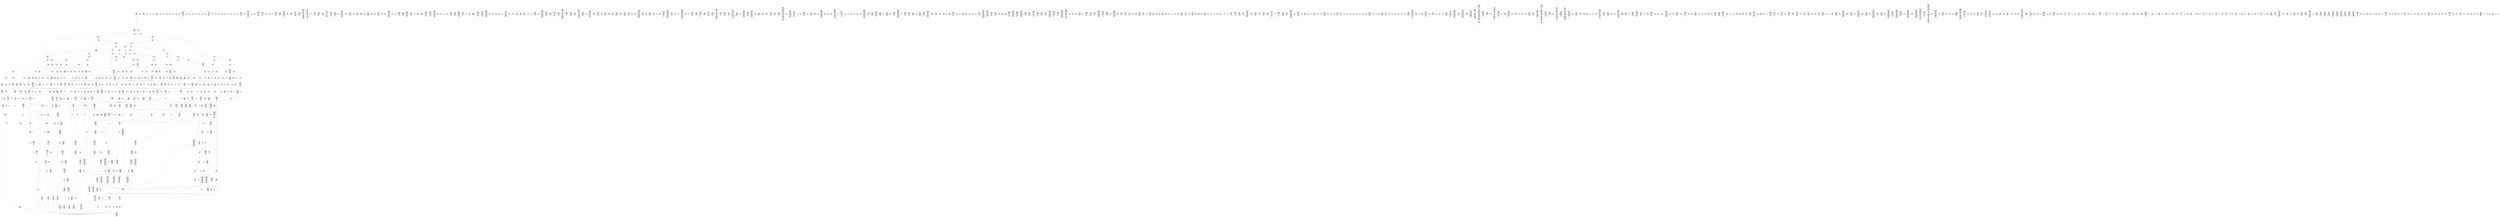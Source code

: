 /* Generated by GvGen v.1.0 (https://www.github.com/stricaud/gvgen) */

digraph G {
compound=true;
   node1 [label="[anywhere]"];
   node2 [label="# 0x0
PUSHX Data
PUSHX Data
MSTORE
PUSHX LogicData
CALLDATASIZE
LT
PUSHX Data
JUMPI
"];
   node3 [label="# 0xd
PUSHX Data
CALLDATALOAD
PUSHX BitData
SHR
PUSHX LogicData
GT
PUSHX Data
JUMPI
"];
   node4 [label="# 0x1e
PUSHX LogicData
GT
PUSHX Data
JUMPI
"];
   node5 [label="# 0x29
PUSHX LogicData
GT
PUSHX Data
JUMPI
"];
   node6 [label="# 0x34
PUSHX LogicData
GT
PUSHX Data
JUMPI
"];
   node7 [label="# 0x3f
PUSHX LogicData
EQ
PUSHX Data
JUMPI
"];
   node8 [label="# 0x4a
PUSHX LogicData
EQ
PUSHX Data
JUMPI
"];
   node9 [label="# 0x55
PUSHX LogicData
EQ
PUSHX Data
JUMPI
"];
   node10 [label="# 0x60
PUSHX LogicData
EQ
PUSHX Data
JUMPI
"];
   node11 [label="# 0x6b
PUSHX Data
REVERT
"];
   node12 [label="# 0x6f
JUMPDEST
PUSHX LogicData
EQ
PUSHX Data
JUMPI
"];
   node13 [label="# 0x7b
PUSHX LogicData
EQ
PUSHX Data
JUMPI
"];
   node14 [label="# 0x86
PUSHX LogicData
EQ
PUSHX Data
JUMPI
"];
   node15 [label="# 0x91
PUSHX LogicData
EQ
PUSHX Data
JUMPI
"];
   node16 [label="# 0x9c
PUSHX Data
REVERT
"];
   node17 [label="# 0xa0
JUMPDEST
PUSHX LogicData
GT
PUSHX Data
JUMPI
"];
   node18 [label="# 0xac
PUSHX LogicData
EQ
PUSHX Data
JUMPI
"];
   node19 [label="# 0xb7
PUSHX LogicData
EQ
PUSHX Data
JUMPI
"];
   node20 [label="# 0xc2
PUSHX LogicData
EQ
PUSHX Data
JUMPI
"];
   node21 [label="# 0xcd
PUSHX LogicData
EQ
PUSHX Data
JUMPI
"];
   node22 [label="# 0xd8
PUSHX Data
REVERT
"];
   node23 [label="# 0xdc
JUMPDEST
PUSHX LogicData
EQ
PUSHX Data
JUMPI
"];
   node24 [label="# 0xe8
PUSHX LogicData
EQ
PUSHX Data
JUMPI
"];
   node25 [label="# 0xf3
PUSHX LogicData
EQ
PUSHX Data
JUMPI
"];
   node26 [label="# 0xfe
PUSHX Data
REVERT
"];
   node27 [label="# 0x102
JUMPDEST
PUSHX LogicData
GT
PUSHX Data
JUMPI
"];
   node28 [label="# 0x10e
PUSHX LogicData
GT
PUSHX Data
JUMPI
"];
   node29 [label="# 0x119
PUSHX LogicData
EQ
PUSHX Data
JUMPI
"];
   node30 [label="# 0x124
PUSHX LogicData
EQ
PUSHX Data
JUMPI
"];
   node31 [label="# 0x12f
PUSHX LogicData
EQ
PUSHX Data
JUMPI
"];
   node32 [label="# 0x13a
PUSHX LogicData
EQ
PUSHX Data
JUMPI
"];
   node33 [label="# 0x145
PUSHX Data
REVERT
"];
   node34 [label="# 0x149
JUMPDEST
PUSHX LogicData
EQ
PUSHX Data
JUMPI
"];
   node35 [label="# 0x155
PUSHX LogicData
EQ
PUSHX Data
JUMPI
"];
   node36 [label="# 0x160
PUSHX LogicData
EQ
PUSHX Data
JUMPI
"];
   node37 [label="# 0x16b
PUSHX Data
REVERT
"];
   node38 [label="# 0x16f
JUMPDEST
PUSHX LogicData
GT
PUSHX Data
JUMPI
"];
   node39 [label="# 0x17b
PUSHX LogicData
EQ
PUSHX Data
JUMPI
"];
   node40 [label="# 0x186
PUSHX LogicData
EQ
PUSHX Data
JUMPI
"];
   node41 [label="# 0x191
PUSHX LogicData
EQ
PUSHX Data
JUMPI
"];
   node42 [label="# 0x19c
PUSHX LogicData
EQ
PUSHX Data
JUMPI
"];
   node43 [label="# 0x1a7
PUSHX Data
REVERT
"];
   node44 [label="# 0x1ab
JUMPDEST
PUSHX LogicData
EQ
PUSHX Data
JUMPI
"];
   node45 [label="# 0x1b7
PUSHX LogicData
EQ
PUSHX Data
JUMPI
"];
   node46 [label="# 0x1c2
PUSHX LogicData
EQ
PUSHX Data
JUMPI
"];
   node47 [label="# 0x1cd
PUSHX Data
REVERT
"];
   node48 [label="# 0x1d1
JUMPDEST
PUSHX LogicData
GT
PUSHX Data
JUMPI
"];
   node49 [label="# 0x1dd
PUSHX LogicData
GT
PUSHX Data
JUMPI
"];
   node50 [label="# 0x1e8
PUSHX LogicData
GT
PUSHX Data
JUMPI
"];
   node51 [label="# 0x1f3
PUSHX LogicData
EQ
PUSHX Data
JUMPI
"];
   node52 [label="# 0x1fe
PUSHX LogicData
EQ
PUSHX Data
JUMPI
"];
   node53 [label="# 0x209
PUSHX LogicData
EQ
PUSHX Data
JUMPI
"];
   node54 [label="# 0x214
PUSHX LogicData
EQ
PUSHX Data
JUMPI
"];
   node55 [label="# 0x21f
PUSHX Data
REVERT
"];
   node56 [label="# 0x223
JUMPDEST
PUSHX LogicData
EQ
PUSHX Data
JUMPI
"];
   node57 [label="# 0x22f
PUSHX LogicData
EQ
PUSHX Data
JUMPI
"];
   node58 [label="# 0x23a
PUSHX LogicData
EQ
PUSHX Data
JUMPI
"];
   node59 [label="# 0x245
PUSHX Data
REVERT
"];
   node60 [label="# 0x249
JUMPDEST
PUSHX LogicData
GT
PUSHX Data
JUMPI
"];
   node61 [label="# 0x255
PUSHX LogicData
EQ
PUSHX Data
JUMPI
"];
   node62 [label="# 0x260
PUSHX LogicData
EQ
PUSHX Data
JUMPI
"];
   node63 [label="# 0x26b
PUSHX LogicData
EQ
PUSHX Data
JUMPI
"];
   node64 [label="# 0x276
PUSHX LogicData
EQ
PUSHX Data
JUMPI
"];
   node65 [label="# 0x281
PUSHX Data
REVERT
"];
   node66 [label="# 0x285
JUMPDEST
PUSHX LogicData
EQ
PUSHX Data
JUMPI
"];
   node67 [label="# 0x291
PUSHX LogicData
EQ
PUSHX Data
JUMPI
"];
   node68 [label="# 0x29c
PUSHX LogicData
EQ
PUSHX Data
JUMPI
"];
   node69 [label="# 0x2a7
PUSHX Data
REVERT
"];
   node70 [label="# 0x2ab
JUMPDEST
PUSHX LogicData
GT
PUSHX Data
JUMPI
"];
   node71 [label="# 0x2b7
PUSHX LogicData
GT
PUSHX Data
JUMPI
"];
   node72 [label="# 0x2c2
PUSHX LogicData
EQ
PUSHX Data
JUMPI
"];
   node73 [label="# 0x2cd
PUSHX LogicData
EQ
PUSHX Data
JUMPI
"];
   node74 [label="# 0x2d8
PUSHX LogicData
EQ
PUSHX Data
JUMPI
"];
   node75 [label="# 0x2e3
PUSHX LogicData
EQ
PUSHX Data
JUMPI
"];
   node76 [label="# 0x2ee
PUSHX Data
REVERT
"];
   node77 [label="# 0x2f2
JUMPDEST
PUSHX LogicData
EQ
PUSHX Data
JUMPI
"];
   node78 [label="# 0x2fe
PUSHX LogicData
EQ
PUSHX Data
JUMPI
"];
   node79 [label="# 0x309
PUSHX LogicData
EQ
PUSHX Data
JUMPI
"];
   node80 [label="# 0x314
PUSHX Data
REVERT
"];
   node81 [label="# 0x318
JUMPDEST
PUSHX LogicData
GT
PUSHX Data
JUMPI
"];
   node82 [label="# 0x324
PUSHX LogicData
EQ
PUSHX Data
JUMPI
"];
   node83 [label="# 0x32f
PUSHX LogicData
EQ
PUSHX Data
JUMPI
"];
   node84 [label="# 0x33a
PUSHX LogicData
EQ
PUSHX Data
JUMPI
"];
   node85 [label="# 0x345
PUSHX LogicData
EQ
PUSHX Data
JUMPI
"];
   node86 [label="# 0x350
PUSHX Data
REVERT
"];
   node87 [label="# 0x354
JUMPDEST
PUSHX LogicData
EQ
PUSHX Data
JUMPI
"];
   node88 [label="# 0x360
PUSHX LogicData
EQ
PUSHX Data
JUMPI
"];
   node89 [label="# 0x36b
PUSHX LogicData
EQ
PUSHX Data
JUMPI
"];
   node90 [label="# 0x376
PUSHX Data
REVERT
"];
   node91 [label="# 0x37a
JUMPDEST
CALLDATASIZE
PUSHX Data
JUMPI
"];
   node92 [label="# 0x380
STOP
"];
   node93 [label="# 0x381
JUMPDEST
PUSHX Data
REVERT
"];
   node94 [label="# 0x386
JUMPDEST
CALLVALUE
ISZERO
PUSHX Data
JUMPI
"];
   node95 [label="# 0x38e
PUSHX Data
REVERT
"];
   node96 [label="# 0x392
JUMPDEST
PUSHX Data
PUSHX Data
CALLDATASIZE
PUSHX Data
PUSHX Data
JUMP
"];
   node97 [label="# 0x3a1
JUMPDEST
PUSHX Data
JUMP
"];
   node98 [label="# 0x3a6
JUMPDEST
PUSHX MemData
MLOAD
ISZERO
ISZERO
MSTORE
PUSHX ArithData
ADD
"];
   node99 [label="# 0x3b2
JUMPDEST
PUSHX MemData
MLOAD
SUB
RETURN
"];
   node100 [label="# 0x3bb
JUMPDEST
CALLVALUE
ISZERO
PUSHX Data
JUMPI
"];
   node101 [label="# 0x3c3
PUSHX Data
REVERT
"];
   node102 [label="# 0x3c7
JUMPDEST
PUSHX Data
PUSHX Data
CALLDATASIZE
PUSHX Data
PUSHX Data
JUMP
"];
   node103 [label="# 0x3d6
JUMPDEST
PUSHX Data
JUMP
"];
   node104 [label="# 0x3db
JUMPDEST
STOP
"];
   node105 [label="# 0x3dd
JUMPDEST
PUSHX Data
PUSHX Data
CALLDATASIZE
PUSHX Data
PUSHX Data
JUMP
"];
   node106 [label="# 0x3eb
JUMPDEST
PUSHX Data
JUMP
"];
   node107 [label="# 0x3f0
JUMPDEST
CALLVALUE
ISZERO
PUSHX Data
JUMPI
"];
   node108 [label="# 0x3f8
PUSHX Data
REVERT
"];
   node109 [label="# 0x3fc
JUMPDEST
PUSHX Data
PUSHX Data
JUMP
"];
   node110 [label="# 0x405
JUMPDEST
PUSHX MemData
MLOAD
PUSHX Data
PUSHX Data
JUMP
"];
   node111 [label="# 0x412
JUMPDEST
CALLVALUE
ISZERO
PUSHX Data
JUMPI
"];
   node112 [label="# 0x41a
PUSHX Data
REVERT
"];
   node113 [label="# 0x41e
JUMPDEST
PUSHX Data
PUSHX Data
CALLDATASIZE
PUSHX Data
PUSHX Data
JUMP
"];
   node114 [label="# 0x42d
JUMPDEST
PUSHX Data
JUMP
"];
   node115 [label="# 0x432
JUMPDEST
PUSHX MemData
MLOAD
PUSHX ArithData
PUSHX BitData
PUSHX BitData
SHL
SUB
AND
MSTORE
PUSHX ArithData
ADD
PUSHX Data
JUMP
"];
   node116 [label="# 0x44a
JUMPDEST
PUSHX Data
PUSHX Data
CALLDATASIZE
PUSHX Data
PUSHX Data
JUMP
"];
   node117 [label="# 0x458
JUMPDEST
PUSHX Data
JUMP
"];
   node118 [label="# 0x45d
JUMPDEST
CALLVALUE
ISZERO
PUSHX Data
JUMPI
"];
   node119 [label="# 0x465
PUSHX Data
REVERT
"];
   node120 [label="# 0x469
JUMPDEST
PUSHX Data
PUSHX Data
CALLDATASIZE
PUSHX Data
PUSHX Data
JUMP
"];
   node121 [label="# 0x478
JUMPDEST
PUSHX Data
JUMP
"];
   node122 [label="# 0x47d
JUMPDEST
CALLVALUE
ISZERO
PUSHX Data
JUMPI
"];
   node123 [label="# 0x485
PUSHX Data
REVERT
"];
   node124 [label="# 0x489
JUMPDEST
PUSHX StorData
SLOAD
PUSHX Data
PUSHX ArithData
PUSHX BitData
PUSHX BitData
SHL
SUB
AND
JUMP
"];
   node125 [label="# 0x49d
JUMPDEST
CALLVALUE
ISZERO
PUSHX Data
JUMPI
"];
   node126 [label="# 0x4a5
PUSHX Data
REVERT
"];
   node127 [label="# 0x4a9
JUMPDEST
PUSHX Data
PUSHX Data
JUMP
"];
   node128 [label="# 0x4b2
JUMPDEST
PUSHX MemData
MLOAD
MSTORE
PUSHX ArithData
ADD
PUSHX Data
JUMP
"];
   node129 [label="# 0x4c0
JUMPDEST
CALLVALUE
ISZERO
PUSHX Data
JUMPI
"];
   node130 [label="# 0x4c8
PUSHX Data
REVERT
"];
   node131 [label="# 0x4cc
JUMPDEST
PUSHX Data
PUSHX Data
JUMP
"];
   node132 [label="# 0x4dc
JUMPDEST
CALLVALUE
ISZERO
PUSHX Data
JUMPI
"];
   node133 [label="# 0x4e4
PUSHX Data
REVERT
"];
   node134 [label="# 0x4e8
JUMPDEST
PUSHX Data
PUSHX Data
CALLDATASIZE
PUSHX Data
PUSHX Data
JUMP
"];
   node135 [label="# 0x4f7
JUMPDEST
PUSHX Data
JUMP
"];
   node136 [label="# 0x4fc
JUMPDEST
PUSHX Data
PUSHX Data
CALLDATASIZE
PUSHX Data
PUSHX Data
JUMP
"];
   node137 [label="# 0x50a
JUMPDEST
PUSHX Data
JUMP
"];
   node138 [label="# 0x50f
JUMPDEST
CALLVALUE
ISZERO
PUSHX Data
JUMPI
"];
   node139 [label="# 0x517
PUSHX Data
REVERT
"];
   node140 [label="# 0x51b
JUMPDEST
PUSHX Data
PUSHX Data
CALLDATASIZE
PUSHX Data
PUSHX Data
JUMP
"];
   node141 [label="# 0x52a
JUMPDEST
PUSHX Data
JUMP
"];
   node142 [label="# 0x52f
JUMPDEST
CALLVALUE
ISZERO
PUSHX Data
JUMPI
"];
   node143 [label="# 0x537
PUSHX Data
REVERT
"];
   node144 [label="# 0x53b
JUMPDEST
PUSHX Data
PUSHX Data
CALLDATASIZE
PUSHX Data
PUSHX Data
JUMP
"];
   node145 [label="# 0x54a
JUMPDEST
PUSHX Data
JUMP
"];
   node146 [label="# 0x54f
JUMPDEST
PUSHX Data
MLOAD
PUSHX ArithData
PUSHX BitData
PUSHX BitData
SHL
SUB
AND
MSTORE
PUSHX ArithData
ADD
MSTORE
ADD
PUSHX Data
JUMP
"];
   node147 [label="# 0x56e
JUMPDEST
CALLVALUE
ISZERO
PUSHX Data
JUMPI
"];
   node148 [label="# 0x576
PUSHX Data
REVERT
"];
   node149 [label="# 0x57a
JUMPDEST
PUSHX Data
PUSHX Data
JUMP
"];
   node150 [label="# 0x583
JUMPDEST
CALLVALUE
ISZERO
PUSHX Data
JUMPI
"];
   node151 [label="# 0x58b
PUSHX Data
REVERT
"];
   node152 [label="# 0x58f
JUMPDEST
PUSHX Data
PUSHX StorData
SLOAD
JUMP
"];
   node153 [label="# 0x599
JUMPDEST
CALLVALUE
ISZERO
PUSHX Data
JUMPI
"];
   node154 [label="# 0x5a1
PUSHX Data
REVERT
"];
   node155 [label="# 0x5a5
JUMPDEST
PUSHX Data
PUSHX Data
CALLDATASIZE
PUSHX Data
PUSHX Data
JUMP
"];
   node156 [label="# 0x5b4
JUMPDEST
PUSHX Data
JUMP
"];
   node157 [label="# 0x5b9
JUMPDEST
CALLVALUE
ISZERO
PUSHX Data
JUMPI
"];
   node158 [label="# 0x5c1
PUSHX Data
REVERT
"];
   node159 [label="# 0x5c5
JUMPDEST
PUSHX Data
PUSHX Data
JUMP
"];
   node160 [label="# 0x5cf
JUMPDEST
PUSHX MemData
MLOAD
PUSHX BitData
AND
MSTORE
PUSHX ArithData
ADD
PUSHX Data
JUMP
"];
   node161 [label="# 0x5e4
JUMPDEST
CALLVALUE
ISZERO
PUSHX Data
JUMPI
"];
   node162 [label="# 0x5ec
PUSHX Data
REVERT
"];
   node163 [label="# 0x5f0
JUMPDEST
PUSHX Data
PUSHX Data
JUMP
"];
   node164 [label="# 0x5f9
JUMPDEST
CALLVALUE
ISZERO
PUSHX Data
JUMPI
"];
   node165 [label="# 0x601
PUSHX Data
REVERT
"];
   node166 [label="# 0x605
JUMPDEST
PUSHX Data
PUSHX Data
JUMP
"];
   node167 [label="# 0x60e
JUMPDEST
CALLVALUE
ISZERO
PUSHX Data
JUMPI
"];
   node168 [label="# 0x616
PUSHX Data
REVERT
"];
   node169 [label="# 0x61a
JUMPDEST
PUSHX StorData
SLOAD
PUSHX Data
PUSHX BitData
PUSHX BitData
SHL
DIV
PUSHX BitData
AND
JUMP
"];
   node170 [label="# 0x632
JUMPDEST
CALLVALUE
ISZERO
PUSHX Data
JUMPI
"];
   node171 [label="# 0x63a
PUSHX Data
REVERT
"];
   node172 [label="# 0x63e
JUMPDEST
PUSHX Data
PUSHX Data
CALLDATASIZE
PUSHX Data
PUSHX Data
JUMP
"];
   node173 [label="# 0x64d
JUMPDEST
PUSHX Data
JUMP
"];
   node174 [label="# 0x652
JUMPDEST
CALLVALUE
ISZERO
PUSHX Data
JUMPI
"];
   node175 [label="# 0x65a
PUSHX Data
REVERT
"];
   node176 [label="# 0x65e
JUMPDEST
PUSHX Data
PUSHX Data
CALLDATASIZE
PUSHX Data
PUSHX Data
JUMP
"];
   node177 [label="# 0x66d
JUMPDEST
PUSHX Data
JUMP
"];
   node178 [label="# 0x672
JUMPDEST
CALLVALUE
ISZERO
PUSHX Data
JUMPI
"];
   node179 [label="# 0x67a
PUSHX Data
REVERT
"];
   node180 [label="# 0x67e
JUMPDEST
PUSHX Data
PUSHX Data
CALLDATASIZE
PUSHX Data
PUSHX Data
JUMP
"];
   node181 [label="# 0x68d
JUMPDEST
PUSHX Data
JUMP
"];
   node182 [label="# 0x692
JUMPDEST
CALLVALUE
ISZERO
PUSHX Data
JUMPI
"];
   node183 [label="# 0x69a
PUSHX Data
REVERT
"];
   node184 [label="# 0x69e
JUMPDEST
PUSHX Data
PUSHX Data
JUMP
"];
   node185 [label="# 0x6a7
JUMPDEST
CALLVALUE
ISZERO
PUSHX Data
JUMPI
"];
   node186 [label="# 0x6af
PUSHX Data
REVERT
"];
   node187 [label="# 0x6b3
JUMPDEST
PUSHX Data
PUSHX Data
CALLDATASIZE
PUSHX Data
PUSHX Data
JUMP
"];
   node188 [label="# 0x6c2
JUMPDEST
PUSHX Data
JUMP
"];
   node189 [label="# 0x6c7
JUMPDEST
CALLVALUE
ISZERO
PUSHX Data
JUMPI
"];
   node190 [label="# 0x6cf
PUSHX Data
REVERT
"];
   node191 [label="# 0x6d3
JUMPDEST
PUSHX Data
PUSHX Data
JUMP
"];
   node192 [label="# 0x6dc
JUMPDEST
CALLVALUE
ISZERO
PUSHX Data
JUMPI
"];
   node193 [label="# 0x6e4
PUSHX Data
REVERT
"];
   node194 [label="# 0x6e8
JUMPDEST
PUSHX Data
PUSHX Data
CALLDATASIZE
PUSHX Data
PUSHX Data
JUMP
"];
   node195 [label="# 0x6f7
JUMPDEST
PUSHX Data
JUMP
"];
   node196 [label="# 0x6fc
JUMPDEST
CALLVALUE
ISZERO
PUSHX Data
JUMPI
"];
   node197 [label="# 0x704
PUSHX Data
REVERT
"];
   node198 [label="# 0x708
JUMPDEST
PUSHX Data
PUSHX Data
CALLDATASIZE
PUSHX Data
PUSHX Data
JUMP
"];
   node199 [label="# 0x717
JUMPDEST
PUSHX Data
JUMP
"];
   node200 [label="# 0x71c
JUMPDEST
PUSHX Data
MLOAD
ISZERO
ISZERO
MSTORE
ISZERO
ISZERO
PUSHX ArithData
ADD
MSTORE
ADD
PUSHX Data
JUMP
"];
   node201 [label="# 0x733
JUMPDEST
CALLVALUE
ISZERO
PUSHX Data
JUMPI
"];
   node202 [label="# 0x73b
PUSHX Data
REVERT
"];
   node203 [label="# 0x73f
JUMPDEST
PUSHX Data
PUSHX Data
CALLDATASIZE
PUSHX Data
PUSHX Data
JUMP
"];
   node204 [label="# 0x74e
JUMPDEST
PUSHX Data
JUMP
"];
   node205 [label="# 0x753
JUMPDEST
CALLVALUE
ISZERO
PUSHX Data
JUMPI
"];
   node206 [label="# 0x75b
PUSHX Data
REVERT
"];
   node207 [label="# 0x75f
JUMPDEST
PUSHX Data
PUSHX Data
JUMP
"];
   node208 [label="# 0x768
JUMPDEST
CALLVALUE
ISZERO
PUSHX Data
JUMPI
"];
   node209 [label="# 0x770
PUSHX Data
REVERT
"];
   node210 [label="# 0x774
JUMPDEST
PUSHX Data
PUSHX Data
CALLDATASIZE
PUSHX Data
PUSHX Data
JUMP
"];
   node211 [label="# 0x783
JUMPDEST
PUSHX Data
JUMP
"];
   node212 [label="# 0x788
JUMPDEST
CALLVALUE
ISZERO
PUSHX Data
JUMPI
"];
   node213 [label="# 0x790
PUSHX Data
REVERT
"];
   node214 [label="# 0x794
JUMPDEST
PUSHX Data
PUSHX Data
JUMP
"];
   node215 [label="# 0x7a4
JUMPDEST
CALLVALUE
ISZERO
PUSHX Data
JUMPI
"];
   node216 [label="# 0x7ac
PUSHX Data
REVERT
"];
   node217 [label="# 0x7b0
JUMPDEST
PUSHX StorData
SLOAD
PUSHX Data
PUSHX ArithData
PUSHX BitData
PUSHX BitData
SHL
SUB
AND
JUMP
"];
   node218 [label="# 0x7c4
JUMPDEST
CALLVALUE
ISZERO
PUSHX Data
JUMPI
"];
   node219 [label="# 0x7cc
PUSHX Data
REVERT
"];
   node220 [label="# 0x7d0
JUMPDEST
PUSHX Data
PUSHX Data
JUMP
"];
   node221 [label="# 0x7d9
JUMPDEST
CALLVALUE
ISZERO
PUSHX Data
JUMPI
"];
   node222 [label="# 0x7e1
PUSHX Data
REVERT
"];
   node223 [label="# 0x7e5
JUMPDEST
PUSHX Data
PUSHX Data
JUMP
"];
   node224 [label="# 0x7ee
JUMPDEST
CALLVALUE
ISZERO
PUSHX Data
JUMPI
"];
   node225 [label="# 0x7f6
PUSHX Data
REVERT
"];
   node226 [label="# 0x7fa
JUMPDEST
PUSHX StorData
SLOAD
PUSHX ArithData
PUSHX BitData
PUSHX BitData
SHL
SUB
AND
PUSHX Data
JUMP
"];
   node227 [label="# 0x80c
JUMPDEST
CALLVALUE
ISZERO
PUSHX Data
JUMPI
"];
   node228 [label="# 0x814
PUSHX Data
REVERT
"];
   node229 [label="# 0x818
JUMPDEST
PUSHX Data
PUSHX Data
CALLDATASIZE
PUSHX Data
PUSHX Data
JUMP
"];
   node230 [label="# 0x827
JUMPDEST
PUSHX Data
JUMP
"];
   node231 [label="# 0x82c
JUMPDEST
CALLVALUE
ISZERO
PUSHX Data
JUMPI
"];
   node232 [label="# 0x834
PUSHX Data
REVERT
"];
   node233 [label="# 0x838
JUMPDEST
PUSHX Data
PUSHX Data
JUMP
"];
   node234 [label="# 0x841
JUMPDEST
CALLVALUE
ISZERO
PUSHX Data
JUMPI
"];
   node235 [label="# 0x849
PUSHX Data
REVERT
"];
   node236 [label="# 0x84d
JUMPDEST
PUSHX Data
PUSHX Data
CALLDATASIZE
PUSHX Data
PUSHX Data
JUMP
"];
   node237 [label="# 0x85c
JUMPDEST
PUSHX Data
JUMP
"];
   node238 [label="# 0x861
JUMPDEST
CALLVALUE
ISZERO
PUSHX Data
JUMPI
"];
   node239 [label="# 0x869
PUSHX Data
REVERT
"];
   node240 [label="# 0x86d
JUMPDEST
PUSHX StorData
SLOAD
PUSHX Data
PUSHX ArithData
PUSHX BitData
PUSHX BitData
SHL
SUB
AND
JUMP
"];
   node241 [label="# 0x881
JUMPDEST
CALLVALUE
ISZERO
PUSHX Data
JUMPI
"];
   node242 [label="# 0x889
PUSHX Data
REVERT
"];
   node243 [label="# 0x88d
JUMPDEST
PUSHX Data
PUSHX Data
CALLDATASIZE
PUSHX Data
PUSHX Data
JUMP
"];
   node244 [label="# 0x89c
JUMPDEST
PUSHX Data
JUMP
"];
   node245 [label="# 0x8a1
JUMPDEST
CALLVALUE
ISZERO
PUSHX Data
JUMPI
"];
   node246 [label="# 0x8a9
PUSHX Data
REVERT
"];
   node247 [label="# 0x8ad
JUMPDEST
PUSHX Data
PUSHX Data
JUMP
"];
   node248 [label="# 0x8b6
JUMPDEST
CALLVALUE
ISZERO
PUSHX Data
JUMPI
"];
   node249 [label="# 0x8be
PUSHX Data
REVERT
"];
   node250 [label="# 0x8c2
JUMPDEST
PUSHX Data
PUSHX Data
JUMP
"];
   node251 [label="# 0x8cb
JUMPDEST
CALLVALUE
ISZERO
PUSHX Data
JUMPI
"];
   node252 [label="# 0x8d3
PUSHX Data
REVERT
"];
   node253 [label="# 0x8d7
JUMPDEST
PUSHX Data
PUSHX Data
CALLDATASIZE
PUSHX Data
PUSHX Data
JUMP
"];
   node254 [label="# 0x8e6
JUMPDEST
PUSHX Data
JUMP
"];
   node255 [label="# 0x8eb
JUMPDEST
CALLVALUE
ISZERO
PUSHX Data
JUMPI
"];
   node256 [label="# 0x8f3
PUSHX Data
REVERT
"];
   node257 [label="# 0x8f7
JUMPDEST
PUSHX Data
PUSHX Data
CALLDATASIZE
PUSHX Data
PUSHX Data
JUMP
"];
   node258 [label="# 0x906
JUMPDEST
PUSHX Data
JUMP
"];
   node259 [label="# 0x90b
JUMPDEST
CALLVALUE
ISZERO
PUSHX Data
JUMPI
"];
   node260 [label="# 0x913
PUSHX Data
REVERT
"];
   node261 [label="# 0x917
JUMPDEST
PUSHX Data
PUSHX Data
CALLDATASIZE
PUSHX Data
PUSHX Data
JUMP
"];
   node262 [label="# 0x926
JUMPDEST
PUSHX Data
JUMP
"];
   node263 [label="# 0x92b
JUMPDEST
CALLVALUE
ISZERO
PUSHX Data
JUMPI
"];
   node264 [label="# 0x933
PUSHX Data
REVERT
"];
   node265 [label="# 0x937
JUMPDEST
PUSHX Data
PUSHX StorData
SLOAD
JUMP
"];
   node266 [label="# 0x941
JUMPDEST
CALLVALUE
ISZERO
PUSHX Data
JUMPI
"];
   node267 [label="# 0x949
PUSHX Data
REVERT
"];
   node268 [label="# 0x94d
JUMPDEST
PUSHX Data
PUSHX Data
CALLDATASIZE
PUSHX Data
PUSHX Data
JUMP
"];
   node269 [label="# 0x95c
JUMPDEST
PUSHX Data
JUMP
"];
   node270 [label="# 0x961
JUMPDEST
CALLVALUE
ISZERO
PUSHX Data
JUMPI
"];
   node271 [label="# 0x969
PUSHX Data
REVERT
"];
   node272 [label="# 0x96d
JUMPDEST
PUSHX Data
PUSHX Data
CALLDATASIZE
PUSHX Data
PUSHX Data
JUMP
"];
   node273 [label="# 0x97c
JUMPDEST
PUSHX Data
PUSHX Data
MSTORE
PUSHX Data
MSTORE
PUSHX Data
SHA3
SLOAD
PUSHX BitData
AND
JUMP
"];
   node274 [label="# 0x991
JUMPDEST
CALLVALUE
ISZERO
PUSHX Data
JUMPI
"];
   node275 [label="# 0x999
PUSHX Data
REVERT
"];
   node276 [label="# 0x99d
JUMPDEST
PUSHX Data
PUSHX Data
CALLDATASIZE
PUSHX Data
PUSHX Data
JUMP
"];
   node277 [label="# 0x9ac
JUMPDEST
PUSHX Data
JUMP
"];
   node278 [label="# 0x9b1
JUMPDEST
CALLVALUE
ISZERO
PUSHX Data
JUMPI
"];
   node279 [label="# 0x9b9
PUSHX Data
REVERT
"];
   node280 [label="# 0x9bd
JUMPDEST
PUSHX Data
PUSHX Data
JUMP
"];
   node281 [label="# 0x9c6
JUMPDEST
CALLVALUE
ISZERO
PUSHX Data
JUMPI
"];
   node282 [label="# 0x9ce
PUSHX Data
REVERT
"];
   node283 [label="# 0x9d2
JUMPDEST
PUSHX Data
PUSHX Data
CALLDATASIZE
PUSHX Data
PUSHX Data
JUMP
"];
   node284 [label="# 0x9e1
JUMPDEST
PUSHX ArithData
PUSHX BitData
PUSHX BitData
SHL
SUB
AND
PUSHX Data
MSTORE
PUSHX Data
PUSHX Data
MSTORE
PUSHX Data
SHA3
AND
MSTORE
MSTORE
SHA3
SLOAD
PUSHX BitData
AND
JUMP
"];
   node285 [label="# 0xa0f
JUMPDEST
CALLVALUE
ISZERO
PUSHX Data
JUMPI
"];
   node286 [label="# 0xa17
PUSHX Data
REVERT
"];
   node287 [label="# 0xa1b
JUMPDEST
PUSHX Data
PUSHX Data
CALLDATASIZE
PUSHX Data
PUSHX Data
JUMP
"];
   node288 [label="# 0xa2a
JUMPDEST
PUSHX Data
JUMP
"];
   node289 [label="# 0xa2f
JUMPDEST
CALLVALUE
ISZERO
PUSHX Data
JUMPI
"];
   node290 [label="# 0xa37
PUSHX Data
REVERT
"];
   node291 [label="# 0xa3b
JUMPDEST
PUSHX Data
PUSHX Data
CALLDATASIZE
PUSHX Data
PUSHX Data
JUMP
"];
   node292 [label="# 0xa4a
JUMPDEST
PUSHX Data
JUMP
"];
   node293 [label="# 0xa4f
JUMPDEST
CALLVALUE
ISZERO
PUSHX Data
JUMPI
"];
   node294 [label="# 0xa57
PUSHX Data
REVERT
"];
   node295 [label="# 0xa5b
JUMPDEST
PUSHX Data
PUSHX Data
JUMP
"];
   node296 [label="# 0xa65
JUMPDEST
CALLVALUE
ISZERO
PUSHX Data
JUMPI
"];
   node297 [label="# 0xa6d
PUSHX Data
REVERT
"];
   node298 [label="# 0xa71
JUMPDEST
PUSHX StorData
SLOAD
PUSHX Data
PUSHX BitData
AND
JUMP
"];
   node299 [label="# 0xa82
JUMPDEST
PUSHX Data
PUSHX ArithData
PUSHX BitData
PUSHX BitData
SHL
SUB
NOT
AND
PUSHX BitData
PUSHX BitData
SHL
EQ
PUSHX Data
JUMPI
"];
   node300 [label="# 0xa9e
PUSHX ArithData
PUSHX BitData
PUSHX BitData
SHL
SUB
NOT
AND
PUSHX BitData
PUSHX BitData
SHL
EQ
"];
   node301 [label="# 0xab3
JUMPDEST
PUSHX Data
JUMPI
"];
   node302 [label="# 0xab9
PUSHX Data
PUSHX Data
JUMP
"];
   node303 [label="# 0xac2
JUMPDEST
JUMP
"];
   node304 [label="# 0xac8
JUMPDEST
PUSHX StorData
SLOAD
PUSHX ArithData
PUSHX BitData
PUSHX BitData
SHL
SUB
AND
CALLER
EQ
PUSHX Data
JUMPI
"];
   node305 [label="# 0xadb
PUSHX MemData
MLOAD
PUSHX BitData
PUSHX BitData
SHL
MSTORE
PUSHX ArithData
ADD
PUSHX Data
PUSHX Data
JUMP
"];
   node306 [label="# 0xaf2
JUMPDEST
PUSHX MemData
MLOAD
SUB
REVERT
"];
   node307 [label="# 0xafb
JUMPDEST
PUSHX StorData
SLOAD
PUSHX ArithData
PUSHX BitData
PUSHX BitData
SHL
SUB
NOT
AND
PUSHX ArithData
PUSHX BitData
PUSHX BitData
SHL
SUB
AND
OR
SSTORE
JUMP
"];
   node308 [label="# 0xb1d
JUMPDEST
PUSHX Data
PUSHX Data
JUMP
"];
   node309 [label="# 0xb27
JUMPDEST
PUSHX Data
PUSHX MemData
MLOAD
PUSHX Data
PUSHX Data
JUMP
"];
   node310 [label="# 0xb3a
JUMPDEST
MSTORE
PUSHX MemData
MLOAD
SUB
PUSHX ArithData
ADD
SHA3
SLOAD
PUSHX BitData
AND
ISZERO
PUSHX Data
JUMPI
"];
   node311 [label="# 0xb53
PUSHX MemData
MLOAD
PUSHX BitData
PUSHX BitData
SHL
MSTORE
PUSHX ArithData
ADD
PUSHX Data
PUSHX Data
JUMP
"];
   node312 [label="# 0xb6a
JUMPDEST
PUSHX StorData
SLOAD
PUSHX MemData
MLOAD
PUSHX ArithData
PUSHX ArithData
ADD
DIV
MUL
ADD
ADD
MSTORE
MSTORE
PUSHX ArithData
PUSHX BitData
PUSHX BitData
SHL
SUB
AND
PUSHX Data
ADD
CALLDATACOPY
PUSHX Data
ADD
MSTORE
PUSHX MemData
MLOAD
PUSHX Data
PUSHX Data
CALLER
PUSHX ArithData
ADD
PUSHX Data
JUMP
"];
   node313 [label="# 0xbc9
JUMPDEST
PUSHX MemData
MLOAD
PUSHX BitData
NOT
SUB
ADD
MSTORE
MSTORE
MLOAD
PUSHX ArithData
ADD
SHA3
PUSHX Data
ADD
MSTORE
PUSHX ArithData
ADD
MSTORE
MLOAD
SUB
ADD
MSTORE
PUSHX ArithData
ADD
MSTORE
MLOAD
ADD
SHA3
JUMP
"];
   node314 [label="# 0xc29
JUMPDEST
PUSHX Data
JUMP
"];
   node315 [label="# 0xc2f
JUMPDEST
PUSHX ArithData
PUSHX BitData
PUSHX BitData
SHL
SUB
AND
EQ
PUSHX Data
JUMPI
"];
   node316 [label="# 0xc3e
PUSHX MemData
MLOAD
PUSHX BitData
PUSHX BitData
SHL
MSTORE
PUSHX ArithData
ADD
PUSHX Data
PUSHX Data
JUMP
"];
   node317 [label="# 0xc55
JUMPDEST
PUSHX Data
PUSHX Data
PUSHX MemData
MLOAD
PUSHX Data
PUSHX Data
JUMP
"];
   node318 [label="# 0xc67
JUMPDEST
MSTORE
PUSHX MemData
MLOAD
SUB
PUSHX ArithData
ADD
SHA3
SLOAD
ISZERO
ISZERO
PUSHX BitData
NOT
AND
OR
SSTORE
PUSHX Data
PUSHX Data
PUSHX Data
JUMP
"];
   node319 [label="# 0xc93
JUMPDEST
PUSHX Data
PUSHX StorData
SLOAD
PUSHX BitData
PUSHX BitData
SHL
DIV
PUSHX BitData
AND
PUSHX LogicData
GT
ISZERO
PUSHX Data
JUMPI
"];
   node320 [label="# 0xcae
PUSHX BitData
PUSHX BitData
SHL
PUSHX Data
MSTORE
PUSHX Data
PUSHX Data
MSTORE
PUSHX Data
PUSHX Data
REVERT
"];
   node321 [label="# 0xcc3
JUMPDEST
EQ
PUSHX Data
JUMPI
"];
   node322 [label="# 0xcc9
PUSHX MemData
MLOAD
PUSHX BitData
PUSHX BitData
SHL
MSTORE
PUSHX Data
PUSHX ArithData
ADD
MSTORE
PUSHX Data
PUSHX ArithData
ADD
MSTORE
PUSHX BitData
PUSHX BitData
SHL
PUSHX ArithData
ADD
MSTORE
PUSHX ArithData
ADD
PUSHX Data
JUMP
"];
   node323 [label="# 0xd07
JUMPDEST
PUSHX LogicData
GT
PUSHX Data
JUMPI
"];
   node324 [label="# 0xd10
PUSHX MemData
MLOAD
PUSHX BitData
PUSHX BitData
SHL
MSTORE
PUSHX ArithData
ADD
PUSHX Data
PUSHX Data
JUMP
"];
   node325 [label="# 0xd27
JUMPDEST
PUSHX Data
PUSHX Data
JUMP
"];
   node326 [label="# 0xd2f
JUMPDEST
PUSHX StorData
SLOAD
PUSHX Data
PUSHX BitData
AND
PUSHX Data
PUSHX Data
JUMP
"];
   node327 [label="# 0xd44
JUMPDEST
PUSHX BitData
AND
PUSHX Data
PUSHX Data
JUMP
"];
   node328 [label="# 0xd54
JUMPDEST
GT
ISZERO
PUSHX Data
JUMPI
"];
   node329 [label="# 0xd5c
PUSHX MemData
MLOAD
PUSHX BitData
PUSHX BitData
SHL
MSTORE
PUSHX ArithData
ADD
PUSHX Data
PUSHX Data
JUMP
"];
   node330 [label="# 0xd73
JUMPDEST
PUSHX Data
PUSHX Data
PUSHX Data
JUMP
"];
   node331 [label="# 0xd85
JUMPDEST
CALLVALUE
LT
ISZERO
PUSHX Data
JUMPI
"];
   node332 [label="# 0xd8d
PUSHX MemData
MLOAD
PUSHX BitData
PUSHX BitData
SHL
MSTORE
PUSHX ArithData
ADD
PUSHX Data
PUSHX Data
JUMP
"];
   node333 [label="# 0xda4
JUMPDEST
PUSHX Data
PUSHX Data
JUMP
"];
   node334 [label="# 0xdb0
JUMPDEST
ISZERO
PUSHX Data
JUMPI
"];
   node335 [label="# 0xdb6
PUSHX MemData
MLOAD
PUSHX BitData
PUSHX BitData
SHL
MSTORE
PUSHX Data
PUSHX ArithData
ADD
MSTORE
PUSHX Data
PUSHX ArithData
ADD
MSTORE
PUSHX BitData
PUSHX BitData
SHL
PUSHX ArithData
ADD
MSTORE
PUSHX ArithData
ADD
PUSHX Data
JUMP
"];
   node336 [label="# 0xdf2
JUMPDEST
PUSHX Data
"];
   node337 [label="# 0xdf5
JUMPDEST
LT
ISZERO
PUSHX Data
JUMPI
"];
   node338 [label="# 0xdfe
PUSHX StorData
SLOAD
PUSHX ArithData
PUSHX BitData
PUSHX BitData
SHL
SUB
AND
PUSHX Data
LT
PUSHX Data
JUMPI
"];
   node339 [label="# 0xe19
PUSHX BitData
PUSHX BitData
SHL
PUSHX Data
MSTORE
PUSHX Data
PUSHX Data
MSTORE
PUSHX Data
PUSHX Data
REVERT
"];
   node340 [label="# 0xe2e
JUMPDEST
PUSHX ArithData
MUL
ADD
CALLDATALOAD
PUSHX MemData
MLOAD
PUSHX BitData
AND
PUSHX BitData
SHL
MSTORE
PUSHX ArithData
ADD
PUSHX Data
MSTORE
PUSHX ArithData
ADD
JUMP
"];
   node341 [label="# 0xe53
JUMPDEST
PUSHX Data
PUSHX MemData
MLOAD
SUB
EXTCODESIZE
ISZERO
ISZERO
PUSHX Data
JUMPI
"];
   node342 [label="# 0xe67
PUSHX Data
REVERT
"];
   node343 [label="# 0xe6b
JUMPDEST
GAS
STATICCALL
ISZERO
ISZERO
PUSHX Data
JUMPI
"];
   node344 [label="# 0xe76
RETURNDATASIZE
PUSHX Data
RETURNDATACOPY
RETURNDATASIZE
PUSHX Data
REVERT
"];
   node345 [label="# 0xe7f
JUMPDEST
PUSHX MemData
MLOAD
RETURNDATASIZE
PUSHX BitData
NOT
PUSHX ArithData
ADD
AND
ADD
PUSHX Data
MSTORE
ADD
PUSHX Data
PUSHX Data
JUMP
"];
   node346 [label="# 0xea3
JUMPDEST
PUSHX ArithData
PUSHX BitData
PUSHX BitData
SHL
SUB
AND
CALLER
PUSHX ArithData
PUSHX BitData
PUSHX BitData
SHL
SUB
AND
EQ
PUSHX Data
JUMPI
"];
   node347 [label="# 0xebc
PUSHX MemData
MLOAD
PUSHX BitData
PUSHX BitData
SHL
MSTORE
PUSHX Data
PUSHX ArithData
ADD
MSTORE
PUSHX Data
PUSHX ArithData
ADD
MSTORE
PUSHX BitData
PUSHX BitData
SHL
PUSHX ArithData
ADD
MSTORE
PUSHX ArithData
ADD
PUSHX Data
JUMP
"];
   node348 [label="# 0xef5
JUMPDEST
PUSHX Data
PUSHX Data
JUMP
"];
   node349 [label="# 0xeff
JUMPDEST
PUSHX Data
JUMP
"];
   node350 [label="# 0xf07
JUMPDEST
PUSHX Data
"];
   node351 [label="# 0xf0b
JUMPDEST
LT
ISZERO
PUSHX Data
JUMPI
"];
   node352 [label="# 0xf14
PUSHX StorData
SLOAD
PUSHX ArithData
PUSHX BitData
PUSHX BitData
SHL
SUB
AND
PUSHX Data
LT
PUSHX Data
JUMPI
"];
   node353 [label="# 0xf2f
PUSHX BitData
PUSHX BitData
SHL
PUSHX Data
MSTORE
PUSHX Data
PUSHX Data
MSTORE
PUSHX Data
PUSHX Data
REVERT
"];
   node354 [label="# 0xf44
JUMPDEST
PUSHX ArithData
MUL
ADD
CALLDATALOAD
PUSHX MemData
MLOAD
PUSHX BitData
AND
PUSHX BitData
SHL
MSTORE
PUSHX ArithData
ADD
PUSHX Data
MSTORE
PUSHX ArithData
ADD
JUMP
"];
   node355 [label="# 0xf69
JUMPDEST
PUSHX Data
PUSHX MemData
MLOAD
SUB
EXTCODESIZE
ISZERO
ISZERO
PUSHX Data
JUMPI
"];
   node356 [label="# 0xf7d
PUSHX Data
REVERT
"];
   node357 [label="# 0xf81
JUMPDEST
GAS
STATICCALL
ISZERO
ISZERO
PUSHX Data
JUMPI
"];
   node358 [label="# 0xf8c
RETURNDATASIZE
PUSHX Data
RETURNDATACOPY
RETURNDATASIZE
PUSHX Data
REVERT
"];
   node359 [label="# 0xf95
JUMPDEST
PUSHX MemData
MLOAD
RETURNDATASIZE
PUSHX BitData
NOT
PUSHX ArithData
ADD
AND
ADD
PUSHX Data
MSTORE
ADD
PUSHX Data
PUSHX Data
JUMP
"];
   node360 [label="# 0xfb9
JUMPDEST
PUSHX ArithData
PUSHX BitData
PUSHX BitData
SHL
SUB
AND
CALLER
PUSHX ArithData
PUSHX BitData
PUSHX BitData
SHL
SUB
AND
EQ
PUSHX Data
JUMPI
"];
   node361 [label="# 0xfd2
PUSHX MemData
MLOAD
PUSHX BitData
PUSHX BitData
SHL
MSTORE
PUSHX Data
PUSHX ArithData
ADD
MSTORE
PUSHX Data
PUSHX ArithData
ADD
MSTORE
PUSHX BitData
PUSHX BitData
SHL
PUSHX ArithData
ADD
MSTORE
PUSHX ArithData
ADD
PUSHX Data
JUMP
"];
   node362 [label="# 0x100b
JUMPDEST
PUSHX Data
PUSHX Data
JUMP
"];
   node363 [label="# 0x1015
JUMPDEST
PUSHX Data
JUMP
"];
   node364 [label="# 0x101d
JUMPDEST
PUSHX Data
PUSHX Data
JUMP
"];
   node365 [label="# 0x102a
JUMPDEST
PUSHX Data
CALLER
PUSHX Data
JUMP
"];
   node366 [label="# 0x1034
JUMPDEST
JUMP
"];
   node367 [label="# 0x1042
JUMPDEST
PUSHX Data
PUSHX StorData
SLOAD
PUSHX Data
PUSHX Data
JUMP
"];
   node368 [label="# 0x1051
JUMPDEST
PUSHX ArithData
ADD
PUSHX ArithData
DIV
MUL
PUSHX ArithData
ADD
PUSHX MemData
MLOAD
ADD
PUSHX Data
MSTORE
MSTORE
PUSHX ArithData
ADD
SLOAD
PUSHX Data
PUSHX Data
JUMP
"];
   node369 [label="# 0x107d
JUMPDEST
ISZERO
PUSHX Data
JUMPI
"];
   node370 [label="# 0x1084
PUSHX LogicData
LT
PUSHX Data
JUMPI
"];
   node371 [label="# 0x108c
PUSHX ArithData
SLOAD
DIV
MUL
MSTORE
PUSHX ArithData
ADD
PUSHX Data
JUMP
"];
   node372 [label="# 0x109f
JUMPDEST
ADD
PUSHX Data
MSTORE
PUSHX Data
PUSHX Data
SHA3
"];
   node373 [label="# 0x10ad
JUMPDEST
SLOAD
MSTORE
PUSHX ArithData
ADD
PUSHX ArithData
ADD
GT
PUSHX Data
JUMPI
"];
   node374 [label="# 0x10c1
SUB
PUSHX BitData
AND
ADD
"];
   node375 [label="# 0x10ca
JUMPDEST
JUMP
"];
   node376 [label="# 0x10d4
JUMPDEST
PUSHX Data
PUSHX Data
PUSHX StorData
SLOAD
PUSHX ArithData
PUSHX BitData
PUSHX BitData
SHL
SUB
AND
GT
JUMP
"];
   node377 [label="# 0x10ea
JUMPDEST
PUSHX Data
JUMPI
"];
   node378 [label="# 0x10ef
PUSHX MemData
MLOAD
PUSHX BitData
PUSHX BitData
SHL
MSTORE
PUSHX Data
PUSHX ArithData
ADD
MSTORE
PUSHX Data
PUSHX ArithData
ADD
MSTORE
PUSHX Data
PUSHX ArithData
ADD
MSTORE
PUSHX BitData
PUSHX BitData
SHL
PUSHX ArithData
ADD
MSTORE
PUSHX ArithData
ADD
PUSHX Data
JUMP
"];
   node379 [label="# 0x1154
JUMPDEST
PUSHX Data
MSTORE
PUSHX Data
PUSHX Data
MSTORE
PUSHX Data
SHA3
SLOAD
PUSHX ArithData
PUSHX BitData
PUSHX BitData
SHL
SUB
AND
JUMP
"];
   node380 [label="# 0x1170
JUMPDEST
PUSHX BitData
AND
PUSHX Data
PUSHX MemData
MLOAD
PUSHX Data
PUSHX Data
JUMP
"];
   node381 [label="# 0x1187
JUMPDEST
MSTORE
PUSHX MemData
MLOAD
SUB
PUSHX ArithData
ADD
SHA3
SLOAD
PUSHX BitData
AND
ISZERO
PUSHX Data
JUMPI
"];
   node382 [label="# 0x11a0
PUSHX MemData
MLOAD
PUSHX BitData
PUSHX BitData
SHL
MSTORE
PUSHX ArithData
ADD
PUSHX Data
PUSHX Data
JUMP
"];
   node383 [label="# 0x11b7
JUMPDEST
PUSHX StorData
SLOAD
PUSHX MemData
MLOAD
PUSHX ArithData
PUSHX ArithData
ADD
DIV
MUL
ADD
ADD
MSTORE
MSTORE
PUSHX ArithData
PUSHX BitData
PUSHX BitData
SHL
SUB
AND
PUSHX Data
ADD
CALLDATACOPY
PUSHX Data
ADD
MSTORE
PUSHX MemData
MLOAD
PUSHX Data
PUSHX Data
CALLER
PUSHX ArithData
ADD
PUSHX Data
JUMP
"];
   node384 [label="# 0x1216
JUMPDEST
PUSHX ArithData
PUSHX BitData
PUSHX BitData
SHL
SUB
AND
EQ
PUSHX Data
JUMPI
"];
   node385 [label="# 0x1225
PUSHX MemData
MLOAD
PUSHX BitData
PUSHX BitData
SHL
MSTORE
PUSHX ArithData
ADD
PUSHX Data
PUSHX Data
JUMP
"];
   node386 [label="# 0x123c
JUMPDEST
PUSHX Data
PUSHX Data
PUSHX MemData
MLOAD
PUSHX Data
PUSHX Data
JUMP
"];
   node387 [label="# 0x124e
JUMPDEST
MSTORE
PUSHX MemData
MLOAD
SUB
PUSHX ArithData
ADD
SHA3
SLOAD
ISZERO
ISZERO
PUSHX BitData
NOT
AND
OR
SSTORE
PUSHX Data
PUSHX StorData
SLOAD
PUSHX BitData
PUSHX BitData
SHL
DIV
PUSHX BitData
AND
PUSHX LogicData
GT
ISZERO
PUSHX Data
JUMPI
"];
   node388 [label="# 0x1287
PUSHX BitData
PUSHX BitData
SHL
PUSHX Data
MSTORE
PUSHX Data
PUSHX Data
MSTORE
PUSHX Data
PUSHX Data
REVERT
"];
   node389 [label="# 0x129c
JUMPDEST
EQ
PUSHX Data
JUMPI
"];
   node390 [label="# 0x12a2
PUSHX MemData
MLOAD
PUSHX BitData
PUSHX BitData
SHL
MSTORE
PUSHX Data
PUSHX ArithData
ADD
MSTORE
PUSHX Data
PUSHX ArithData
ADD
MSTORE
PUSHX BitData
PUSHX BitData
SHL
PUSHX ArithData
ADD
MSTORE
PUSHX ArithData
ADD
PUSHX Data
JUMP
"];
   node391 [label="# 0x12db
JUMPDEST
PUSHX LogicData
PUSHX BitData
AND
GT
PUSHX Data
JUMPI
"];
   node392 [label="# 0x12e7
PUSHX MemData
MLOAD
PUSHX BitData
PUSHX BitData
SHL
MSTORE
PUSHX ArithData
ADD
PUSHX Data
PUSHX Data
JUMP
"];
   node393 [label="# 0x12fe
JUMPDEST
PUSHX Data
PUSHX Data
JUMP
"];
   node394 [label="# 0x1306
JUMPDEST
PUSHX StorData
SLOAD
PUSHX Data
PUSHX BitData
AND
PUSHX Data
PUSHX Data
JUMP
"];
   node395 [label="# 0x131b
JUMPDEST
PUSHX BitData
AND
PUSHX Data
PUSHX Data
JUMP
"];
   node396 [label="# 0x132b
JUMPDEST
PUSHX BitData
AND
GT
ISZERO
PUSHX Data
JUMPI
"];
   node397 [label="# 0x1336
PUSHX MemData
MLOAD
PUSHX BitData
PUSHX BitData
SHL
MSTORE
PUSHX ArithData
ADD
PUSHX Data
PUSHX Data
JUMP
"];
   node398 [label="# 0x134d
JUMPDEST
PUSHX LogicData
PUSHX BitData
AND
GT
ISZERO
PUSHX Data
JUMPI
"];
   node399 [label="# 0x135a
PUSHX MemData
MLOAD
PUSHX BitData
PUSHX BitData
SHL
MSTORE
PUSHX ArithData
ADD
PUSHX Data
PUSHX Data
JUMP
"];
   node400 [label="# 0x1371
JUMPDEST
PUSHX Data
PUSHX BitData
AND
PUSHX Data
CALLER
PUSHX Data
JUMP
"];
   node401 [label="# 0x1380
JUMPDEST
PUSHX Data
PUSHX Data
JUMP
"];
   node402 [label="# 0x138a
JUMPDEST
GT
ISZERO
PUSHX Data
JUMPI
"];
   node403 [label="# 0x1391
PUSHX MemData
MLOAD
PUSHX BitData
PUSHX BitData
SHL
MSTORE
PUSHX Data
PUSHX ArithData
ADD
MSTORE
PUSHX Data
PUSHX ArithData
ADD
MSTORE
PUSHX Data
PUSHX ArithData
ADD
MSTORE
PUSHX BitData
PUSHX BitData
SHL
PUSHX ArithData
ADD
MSTORE
PUSHX ArithData
ADD
PUSHX Data
JUMP
"];
   node404 [label="# 0x13f4
JUMPDEST
PUSHX Data
PUSHX BitData
AND
PUSHX Data
PUSHX Data
JUMP
"];
   node405 [label="# 0x1409
JUMPDEST
CALLVALUE
LT
ISZERO
PUSHX Data
JUMPI
"];
   node406 [label="# 0x1411
PUSHX MemData
MLOAD
PUSHX BitData
PUSHX BitData
SHL
MSTORE
PUSHX ArithData
ADD
PUSHX Data
PUSHX Data
JUMP
"];
   node407 [label="# 0x1428
JUMPDEST
PUSHX Data
CALLER
PUSHX BitData
AND
PUSHX Data
JUMP
"];
   node408 [label="# 0x1435
JUMPDEST
JUMP
"];
   node409 [label="# 0x143f
JUMPDEST
PUSHX Data
PUSHX Data
PUSHX Data
JUMP
"];
   node410 [label="# 0x144a
JUMPDEST
PUSHX ArithData
PUSHX BitData
PUSHX BitData
SHL
SUB
AND
PUSHX ArithData
PUSHX BitData
PUSHX BitData
SHL
SUB
AND
EQ
ISZERO
PUSHX Data
JUMPI
"];
   node411 [label="# 0x1467
PUSHX MemData
MLOAD
PUSHX BitData
PUSHX BitData
SHL
MSTORE
PUSHX Data
PUSHX ArithData
ADD
MSTORE
PUSHX Data
PUSHX ArithData
ADD
MSTORE
PUSHX Data
PUSHX ArithData
ADD
MSTORE
PUSHX BitData
PUSHX BitData
SHL
PUSHX ArithData
ADD
MSTORE
PUSHX ArithData
ADD
PUSHX Data
JUMP
"];
   node412 [label="# 0x14c1
JUMPDEST
CALLER
PUSHX ArithData
PUSHX BitData
PUSHX BitData
SHL
SUB
AND
EQ
PUSHX Data
JUMPI
"];
   node413 [label="# 0x14d3
PUSHX Data
CALLER
PUSHX Data
JUMP
"];
   node414 [label="# 0x14dd
JUMPDEST
PUSHX Data
JUMPI
"];
   node415 [label="# 0x14e2
PUSHX MemData
MLOAD
PUSHX BitData
PUSHX BitData
SHL
MSTORE
PUSHX Data
PUSHX ArithData
ADD
MSTORE
PUSHX Data
PUSHX ArithData
ADD
MSTORE
PUSHX Data
PUSHX ArithData
ADD
MSTORE
PUSHX Data
PUSHX ArithData
ADD
MSTORE
PUSHX BitData
PUSHX BitData
SHL
PUSHX ArithData
ADD
MSTORE
PUSHX ArithData
ADD
PUSHX Data
JUMP
"];
   node416 [label="# 0x1559
JUMPDEST
PUSHX Data
PUSHX Data
JUMP
"];
   node417 [label="# 0x1564
JUMPDEST
JUMP
"];
   node418 [label="# 0x1569
JUMPDEST
PUSHX StorData
SLOAD
PUSHX BitData
PUSHX BitData
SHL
DIV
PUSHX ArithData
PUSHX BitData
PUSHX BitData
SHL
SUB
AND
JUMP
"];
   node419 [label="# 0x157f
JUMPDEST
PUSHX StorData
SLOAD
PUSHX ArithData
PUSHX BitData
PUSHX BitData
SHL
SUB
AND
CALLER
EQ
PUSHX Data
JUMPI
"];
   node420 [label="# 0x1592
PUSHX MemData
MLOAD
PUSHX BitData
PUSHX BitData
SHL
MSTORE
PUSHX ArithData
ADD
PUSHX Data
PUSHX Data
JUMP
"];
   node421 [label="# 0x15a9
JUMPDEST
PUSHX StorData
SLOAD
PUSHX BitData
AND
PUSHX BitData
PUSHX BitData
SHL
MUL
PUSHX BitData
PUSHX BitData
SHL
NOT
AND
OR
SSTORE
JUMP
"];
   node422 [label="# 0x15cf
JUMPDEST
PUSHX Data
PUSHX Data
PUSHX MemData
MLOAD
PUSHX Data
PUSHX Data
JUMP
"];
   node423 [label="# 0x15e4
JUMPDEST
MSTORE
PUSHX MemData
MLOAD
SUB
PUSHX ArithData
ADD
SHA3
SLOAD
PUSHX BitData
AND
ISZERO
PUSHX Data
JUMPI
"];
   node424 [label="# 0x15fd
PUSHX MemData
MLOAD
PUSHX BitData
PUSHX BitData
SHL
MSTORE
PUSHX ArithData
ADD
PUSHX Data
PUSHX Data
JUMP
"];
   node425 [label="# 0x1614
JUMPDEST
PUSHX StorData
SLOAD
PUSHX MemData
MLOAD
PUSHX ArithData
PUSHX ArithData
ADD
DIV
MUL
ADD
ADD
MSTORE
MSTORE
PUSHX ArithData
PUSHX BitData
PUSHX BitData
SHL
SUB
AND
PUSHX Data
ADD
CALLDATACOPY
PUSHX Data
ADD
MSTORE
PUSHX MemData
MLOAD
PUSHX Data
PUSHX Data
CALLER
PUSHX ArithData
ADD
PUSHX Data
JUMP
"];
   node426 [label="# 0x1673
JUMPDEST
PUSHX ArithData
PUSHX BitData
PUSHX BitData
SHL
SUB
AND
EQ
PUSHX Data
JUMPI
"];
   node427 [label="# 0x1682
PUSHX MemData
MLOAD
PUSHX BitData
PUSHX BitData
SHL
MSTORE
PUSHX ArithData
ADD
PUSHX Data
PUSHX Data
JUMP
"];
   node428 [label="# 0x1699
JUMPDEST
PUSHX Data
PUSHX Data
PUSHX MemData
MLOAD
PUSHX Data
PUSHX Data
JUMP
"];
   node429 [label="# 0x16ab
JUMPDEST
MSTORE
PUSHX MemData
MLOAD
SUB
PUSHX ArithData
ADD
SHA3
SLOAD
ISZERO
ISZERO
PUSHX BitData
NOT
AND
OR
SSTORE
PUSHX Data
PUSHX StorData
SLOAD
PUSHX BitData
PUSHX BitData
SHL
DIV
PUSHX BitData
AND
PUSHX LogicData
GT
ISZERO
PUSHX Data
JUMPI
"];
   node430 [label="# 0x16e4
PUSHX BitData
PUSHX BitData
SHL
PUSHX Data
MSTORE
PUSHX Data
PUSHX Data
MSTORE
PUSHX Data
PUSHX Data
REVERT
"];
   node431 [label="# 0x16f9
JUMPDEST
EQ
PUSHX Data
JUMPI
"];
   node432 [label="# 0x16ff
PUSHX MemData
MLOAD
PUSHX BitData
PUSHX BitData
SHL
MSTORE
PUSHX Data
PUSHX ArithData
ADD
MSTORE
PUSHX Data
PUSHX ArithData
ADD
MSTORE
PUSHX BitData
PUSHX BitData
SHL
PUSHX ArithData
ADD
MSTORE
PUSHX ArithData
ADD
PUSHX Data
JUMP
"];
   node433 [label="# 0x173c
JUMPDEST
CALLER
PUSHX Data
MSTORE
PUSHX Data
PUSHX Data
MSTORE
PUSHX Data
SHA3
SLOAD
PUSHX BitData
AND
ISZERO
PUSHX Data
JUMPI
"];
   node434 [label="# 0x1755
PUSHX MemData
MLOAD
PUSHX BitData
PUSHX BitData
SHL
MSTORE
PUSHX Data
PUSHX ArithData
ADD
MSTORE
PUSHX Data
PUSHX ArithData
ADD
MSTORE
PUSHX BitData
PUSHX BitData
SHL
PUSHX ArithData
ADD
MSTORE
PUSHX ArithData
ADD
PUSHX Data
JUMP
"];
   node435 [label="# 0x178d
JUMPDEST
PUSHX Data
PUSHX Data
JUMP
"];
   node436 [label="# 0x1795
JUMPDEST
PUSHX StorData
SLOAD
PUSHX Data
PUSHX BitData
AND
PUSHX Data
PUSHX Data
JUMP
"];
   node437 [label="# 0x17aa
JUMPDEST
PUSHX BitData
AND
PUSHX Data
PUSHX Data
JUMP
"];
   node438 [label="# 0x17ba
JUMPDEST
PUSHX LogicData
GT
ISZERO
PUSHX Data
JUMPI
"];
   node439 [label="# 0x17c3
PUSHX MemData
MLOAD
PUSHX BitData
PUSHX BitData
SHL
MSTORE
PUSHX ArithData
ADD
PUSHX Data
PUSHX Data
JUMP
"];
   node440 [label="# 0x17da
JUMPDEST
PUSHX LogicData
CALLVALUE
LT
ISZERO
PUSHX Data
JUMPI
"];
   node441 [label="# 0x17eb
PUSHX MemData
MLOAD
PUSHX BitData
PUSHX BitData
SHL
MSTORE
PUSHX ArithData
ADD
PUSHX Data
PUSHX Data
JUMP
"];
   node442 [label="# 0x1802
JUMPDEST
PUSHX Data
PUSHX ArithData
MUL
PUSHX ArithData
ADD
PUSHX MemData
MLOAD
ADD
PUSHX Data
MSTORE
MSTORE
PUSHX ArithData
ADD
PUSHX ArithData
MUL
CALLDATACOPY
PUSHX Data
ADD
MSTORE
PUSHX StorData
SLOAD
PUSHX MemData
MLOAD
PUSHX BitData
NOT
CALLER
PUSHX BitData
SHL
AND
PUSHX ArithData
ADD
MSTORE
PUSHX ArithData
ADD
PUSHX MemData
MLOAD
PUSHX ArithData
SUB
SUB
MSTORE
PUSHX Data
MSTORE
MLOAD
PUSHX ArithData
ADD
SHA3
PUSHX Data
JUMP
"];
   node443 [label="# 0x1877
JUMPDEST
PUSHX Data
JUMPI
"];
   node444 [label="# 0x187c
PUSHX MemData
MLOAD
PUSHX BitData
PUSHX BitData
SHL
MSTORE
PUSHX Data
PUSHX ArithData
ADD
MSTORE
PUSHX Data
PUSHX ArithData
ADD
MSTORE
PUSHX BitData
PUSHX BitData
SHL
PUSHX ArithData
ADD
MSTORE
PUSHX ArithData
ADD
PUSHX Data
JUMP
"];
   node445 [label="# 0x18b2
JUMPDEST
CALLER
PUSHX Data
MSTORE
PUSHX Data
PUSHX Data
MSTORE
PUSHX Data
SHA3
SLOAD
PUSHX BitData
NOT
AND
PUSHX BitData
OR
SSTORE
PUSHX Data
PUSHX Data
JUMP
"];
   node446 [label="# 0x18d9
JUMPDEST
JUMP
"];
   node447 [label="# 0x18e4
JUMPDEST
PUSHX Data
PUSHX Data
JUMP
"];
   node448 [label="# 0x18ef
JUMPDEST
PUSHX StorData
SLOAD
PUSHX Data
PUSHX Data
PUSHX Data
PUSHX BitData
PUSHX BitData
SHL
DIV
PUSHX BitData
AND
PUSHX Data
JUMP
"];
   node449 [label="# 0x1914
JUMPDEST
PUSHX Data
PUSHX Data
JUMP
"];
   node450 [label="# 0x191e
JUMPDEST
PUSHX StorData
SLOAD
PUSHX ArithData
PUSHX BitData
PUSHX BitData
SHL
SUB
AND
"];
   node451 [label="# 0x1930
JUMPDEST
JUMP
"];
   node452 [label="# 0x1937
JUMPDEST
PUSHX StorData
SLOAD
PUSHX ArithData
PUSHX BitData
PUSHX BitData
SHL
SUB
AND
CALLER
EQ
PUSHX Data
JUMPI
"];
   node453 [label="# 0x194a
PUSHX MemData
MLOAD
PUSHX BitData
PUSHX BitData
SHL
MSTORE
PUSHX ArithData
ADD
PUSHX Data
PUSHX Data
JUMP
"];
   node454 [label="# 0x1961
JUMPDEST
PUSHX Data
PUSHX StorData
SLOAD
PUSHX BitData
PUSHX BitData
SHL
DIV
PUSHX BitData
AND
PUSHX LogicData
GT
ISZERO
PUSHX Data
JUMPI
"];
   node455 [label="# 0x197a
PUSHX BitData
PUSHX BitData
SHL
PUSHX Data
MSTORE
PUSHX Data
PUSHX Data
MSTORE
PUSHX Data
PUSHX Data
REVERT
"];
   node456 [label="# 0x198f
JUMPDEST
LT
PUSHX Data
JUMPI
"];
   node457 [label="# 0x1995
PUSHX MemData
MLOAD
PUSHX BitData
PUSHX BitData
SHL
MSTORE
PUSHX Data
PUSHX ArithData
ADD
MSTORE
PUSHX Data
PUSHX ArithData
ADD
MSTORE
PUSHX Data
PUSHX ArithData
ADD
MSTORE
PUSHX ArithData
ADD
PUSHX Data
JUMP
"];
   node458 [label="# 0x19dc
JUMPDEST
PUSHX StorData
SLOAD
PUSHX BitData
PUSHX BitData
SHL
NOT
AND
PUSHX BitData
PUSHX BitData
SHL
OR
SSTORE
PUSHX MemData
MLOAD
PUSHX Data
PUSHX Data
LOGX
JUMP
"];
   node459 [label="# 0x1a1a
JUMPDEST
PUSHX Data
PUSHX Data
PUSHX Data
JUMP
"];
   node460 [label="# 0x1a25
JUMPDEST
LT
PUSHX Data
JUMPI
"];
   node461 [label="# 0x1a2c
PUSHX MemData
MLOAD
PUSHX BitData
PUSHX BitData
SHL
MSTORE
PUSHX Data
PUSHX ArithData
ADD
MSTORE
PUSHX Data
PUSHX ArithData
ADD
MSTORE
PUSHX Data
PUSHX ArithData
ADD
MSTORE
PUSHX BitData
PUSHX BitData
SHL
PUSHX ArithData
ADD
MSTORE
PUSHX ArithData
ADD
PUSHX Data
JUMP
"];
   node462 [label="# 0x1a86
JUMPDEST
PUSHX Data
PUSHX Data
PUSHX Data
JUMP
"];
   node463 [label="# 0x1a90
JUMPDEST
PUSHX Data
PUSHX Data
"];
   node464 [label="# 0x1a98
JUMPDEST
LT
ISZERO
PUSHX Data
JUMPI
"];
   node465 [label="# 0x1aa1
PUSHX Data
MSTORE
PUSHX Data
PUSHX ArithData
MSTORE
PUSHX Data
SHA3
MLOAD
ADD
MSTORE
SLOAD
PUSHX ArithData
PUSHX BitData
PUSHX BitData
SHL
SUB
AND
MSTORE
PUSHX BitData
PUSHX BitData
SHL
DIV
PUSHX ArithData
PUSHX BitData
PUSHX BitData
SHL
SUB
AND
ADD
MSTORE
ISZERO
PUSHX Data
JUMPI
"];
   node466 [label="# 0x1ae6
MLOAD
"];
   node467 [label="# 0x1aea
JUMPDEST
PUSHX ArithData
PUSHX BitData
PUSHX BitData
SHL
SUB
AND
PUSHX ArithData
PUSHX BitData
PUSHX BitData
SHL
SUB
AND
EQ
ISZERO
PUSHX Data
JUMPI
"];
   node468 [label="# 0x1b05
EQ
ISZERO
PUSHX Data
JUMPI
"];
   node469 [label="# 0x1b0d
PUSHX Data
JUMP
"];
   node470 [label="# 0x1b18
JUMPDEST
PUSHX Data
PUSHX Data
JUMP
"];
   node471 [label="# 0x1b22
JUMPDEST
"];
   node472 [label="# 0x1b26
JUMPDEST
PUSHX Data
PUSHX Data
JUMP
"];
   node473 [label="# 0x1b31
JUMPDEST
PUSHX Data
JUMP
"];
   node474 [label="# 0x1b39
JUMPDEST
PUSHX MemData
MLOAD
PUSHX BitData
PUSHX BitData
SHL
MSTORE
PUSHX Data
PUSHX ArithData
ADD
MSTORE
PUSHX Data
PUSHX ArithData
ADD
MSTORE
PUSHX Data
PUSHX ArithData
ADD
MSTORE
PUSHX BitData
PUSHX BitData
SHL
PUSHX ArithData
ADD
MSTORE
PUSHX ArithData
ADD
PUSHX Data
JUMP
"];
   node475 [label="# 0x1ba1
JUMPDEST
PUSHX StorData
SLOAD
PUSHX ArithData
PUSHX BitData
PUSHX BitData
SHL
SUB
AND
CALLER
EQ
PUSHX Data
JUMPI
"];
   node476 [label="# 0x1bb4
PUSHX MemData
MLOAD
PUSHX BitData
PUSHX BitData
SHL
MSTORE
PUSHX ArithData
ADD
PUSHX Data
PUSHX Data
JUMP
"];
   node477 [label="# 0x1bcb
JUMPDEST
PUSHX Data
PUSHX StorData
SLOAD
PUSHX BitData
PUSHX BitData
SHL
DIV
PUSHX BitData
AND
PUSHX LogicData
GT
ISZERO
PUSHX Data
JUMPI
"];
   node478 [label="# 0x1be4
PUSHX BitData
PUSHX BitData
SHL
PUSHX Data
MSTORE
PUSHX Data
PUSHX Data
MSTORE
PUSHX Data
PUSHX Data
REVERT
"];
   node479 [label="# 0x1bf9
JUMPDEST
LT
ISZERO
PUSHX Data
JUMPI
"];
   node480 [label="# 0x1c00
PUSHX MemData
MLOAD
PUSHX BitData
PUSHX BitData
SHL
MSTORE
PUSHX Data
PUSHX ArithData
ADD
MSTORE
PUSHX Data
PUSHX ArithData
ADD
MSTORE
PUSHX BitData
PUSHX BitData
SHL
PUSHX ArithData
ADD
MSTORE
PUSHX ArithData
ADD
PUSHX Data
JUMP
"];
   node481 [label="# 0x1c3d
JUMPDEST
PUSHX Data
PUSHX StorData
SLOAD
PUSHX BitData
PUSHX BitData
SHL
DIV
PUSHX BitData
AND
PUSHX LogicData
GT
ISZERO
PUSHX Data
JUMPI
"];
   node482 [label="# 0x1c56
PUSHX BitData
PUSHX BitData
SHL
PUSHX Data
MSTORE
PUSHX Data
PUSHX Data
MSTORE
PUSHX Data
PUSHX Data
REVERT
"];
   node483 [label="# 0x1c6b
JUMPDEST
LT
PUSHX Data
JUMPI
"];
   node484 [label="# 0x1c71
PUSHX MemData
MLOAD
PUSHX BitData
PUSHX BitData
SHL
MSTORE
PUSHX Data
PUSHX ArithData
ADD
MSTORE
PUSHX Data
PUSHX ArithData
ADD
MSTORE
PUSHX BitData
PUSHX BitData
SHL
PUSHX ArithData
ADD
MSTORE
PUSHX ArithData
ADD
PUSHX Data
JUMP
"];
   node485 [label="# 0x1ca9
JUMPDEST
PUSHX StorData
SLOAD
PUSHX BitData
PUSHX BitData
SHL
NOT
AND
PUSHX BitData
PUSHX BitData
SHL
OR
SSTORE
PUSHX MemData
MLOAD
PUSHX Data
PUSHX Data
LOGX
JUMP
"];
   node486 [label="# 0x1ce7
JUMPDEST
PUSHX StorData
SLOAD
PUSHX ArithData
PUSHX BitData
PUSHX BitData
SHL
SUB
AND
CALLER
EQ
PUSHX Data
JUMPI
"];
   node487 [label="# 0x1cfa
PUSHX MemData
MLOAD
PUSHX BitData
PUSHX BitData
SHL
MSTORE
PUSHX ArithData
ADD
PUSHX Data
PUSHX Data
JUMP
"];
   node488 [label="# 0x1d11
JUMPDEST
PUSHX Data
PUSHX StorData
SLOAD
PUSHX BitData
PUSHX BitData
SHL
DIV
PUSHX BitData
AND
PUSHX LogicData
GT
ISZERO
PUSHX Data
JUMPI
"];
   node489 [label="# 0x1d2a
PUSHX BitData
PUSHX BitData
SHL
PUSHX Data
MSTORE
PUSHX Data
PUSHX Data
MSTORE
PUSHX Data
PUSHX Data
REVERT
"];
   node490 [label="# 0x1d3f
JUMPDEST
EQ
PUSHX Data
JUMPI
"];
   node491 [label="# 0x1d46
PUSHX Data
PUSHX StorData
SLOAD
PUSHX BitData
PUSHX BitData
SHL
DIV
PUSHX BitData
AND
PUSHX LogicData
GT
ISZERO
PUSHX Data
JUMPI
"];
   node492 [label="# 0x1d5f
PUSHX BitData
PUSHX BitData
SHL
PUSHX Data
MSTORE
PUSHX Data
PUSHX Data
MSTORE
PUSHX Data
PUSHX Data
REVERT
"];
   node493 [label="# 0x1d74
JUMPDEST
EQ
"];
   node494 [label="# 0x1d76
JUMPDEST
ISZERO
PUSHX Data
JUMPI
"];
   node495 [label="# 0x1d7c
PUSHX MemData
MLOAD
PUSHX BitData
PUSHX BitData
SHL
MSTORE
PUSHX Data
PUSHX ArithData
ADD
MSTORE
PUSHX Data
PUSHX ArithData
ADD
MSTORE
PUSHX BitData
PUSHX BitData
SHL
PUSHX ArithData
ADD
MSTORE
PUSHX ArithData
ADD
PUSHX Data
JUMP
"];
   node496 [label="# 0x1db4
JUMPDEST
PUSHX Data
PUSHX StorData
SLOAD
PUSHX BitData
PUSHX BitData
SHL
DIV
PUSHX BitData
AND
PUSHX LogicData
GT
ISZERO
PUSHX Data
JUMPI
"];
   node497 [label="# 0x1dcd
PUSHX BitData
PUSHX BitData
SHL
PUSHX Data
MSTORE
PUSHX Data
PUSHX Data
MSTORE
PUSHX Data
PUSHX Data
REVERT
"];
   node498 [label="# 0x1de2
JUMPDEST
EQ
PUSHX Data
JUMPI
"];
   node499 [label="# 0x1de9
PUSHX Data
PUSHX StorData
SLOAD
PUSHX BitData
PUSHX BitData
SHL
DIV
PUSHX BitData
AND
PUSHX LogicData
GT
ISZERO
PUSHX Data
JUMPI
"];
   node500 [label="# 0x1e02
PUSHX BitData
PUSHX BitData
SHL
PUSHX Data
MSTORE
PUSHX Data
PUSHX Data
MSTORE
PUSHX Data
PUSHX Data
REVERT
"];
   node501 [label="# 0x1e17
JUMPDEST
EQ
"];
   node502 [label="# 0x1e19
JUMPDEST
PUSHX Data
JUMPI
"];
   node503 [label="# 0x1e1f
PUSHX Data
PUSHX StorData
SLOAD
PUSHX BitData
PUSHX BitData
SHL
DIV
PUSHX BitData
AND
PUSHX LogicData
GT
ISZERO
PUSHX Data
JUMPI
"];
   node504 [label="# 0x1e38
PUSHX BitData
PUSHX BitData
SHL
PUSHX Data
MSTORE
PUSHX Data
PUSHX Data
MSTORE
PUSHX Data
PUSHX Data
REVERT
"];
   node505 [label="# 0x1e4d
JUMPDEST
EQ
"];
   node506 [label="# 0x1e4f
JUMPDEST
ISZERO
PUSHX Data
JUMPI
"];
   node507 [label="# 0x1e55
PUSHX MemData
MLOAD
PUSHX BitData
PUSHX BitData
SHL
MSTORE
PUSHX Data
PUSHX ArithData
ADD
MSTORE
PUSHX Data
PUSHX ArithData
ADD
MSTORE
PUSHX BitData
PUSHX BitData
SHL
PUSHX ArithData
ADD
MSTORE
PUSHX ArithData
ADD
PUSHX Data
JUMP
"];
   node508 [label="# 0x1e91
JUMPDEST
PUSHX StorData
SLOAD
PUSHX Data
PUSHX BitData
PUSHX BitData
SHL
DIV
PUSHX BitData
AND
PUSHX LogicData
GT
ISZERO
PUSHX Data
JUMPI
"];
   node509 [label="# 0x1eab
PUSHX BitData
PUSHX BitData
SHL
PUSHX Data
MSTORE
PUSHX Data
PUSHX Data
MSTORE
PUSHX Data
PUSHX Data
REVERT
"];
   node510 [label="# 0x1ec0
JUMPDEST
PUSHX Data
PUSHX Data
JUMP
"];
   node511 [label="# 0x1eca
JUMPDEST
PUSHX BitData
AND
PUSHX LogicData
GT
ISZERO
PUSHX Data
JUMPI
"];
   node512 [label="# 0x1ed7
PUSHX BitData
PUSHX BitData
SHL
PUSHX Data
MSTORE
PUSHX Data
PUSHX Data
MSTORE
PUSHX Data
PUSHX Data
REVERT
"];
   node513 [label="# 0x1eec
JUMPDEST
PUSHX StorData
SLOAD
PUSHX BitData
PUSHX BitData
SHL
NOT
AND
PUSHX BitData
PUSHX BitData
SHL
PUSHX LogicData
GT
ISZERO
PUSHX Data
JUMPI
"];
   node514 [label="# 0x1f07
PUSHX BitData
PUSHX BitData
SHL
PUSHX Data
MSTORE
PUSHX Data
PUSHX Data
MSTORE
PUSHX Data
PUSHX Data
REVERT
"];
   node515 [label="# 0x1f1c
JUMPDEST
MUL
OR
SSTORE
JUMP
"];
   node516 [label="# 0x1f23
JUMPDEST
PUSHX Data
PUSHX MemData
MLOAD
PUSHX ArithData
ADD
PUSHX Data
MSTORE
PUSHX Data
MSTORE
PUSHX Data
JUMP
"];
   node517 [label="# 0x1f3e
JUMPDEST
PUSHX Data
PUSHX Data
JUMP
"];
   node518 [label="# 0x1f47
JUMPDEST
JUMP
"];
   node519 [label="# 0x1f4a
JUMPDEST
PUSHX StorData
SLOAD
PUSHX Data
PUSHX ArithData
PUSHX BitData
PUSHX BitData
SHL
SUB
AND
LT
PUSHX Data
JUMPI
"];
   node520 [label="# 0x1f60
PUSHX MemData
MLOAD
PUSHX BitData
PUSHX BitData
SHL
MSTORE
PUSHX Data
PUSHX ArithData
ADD
MSTORE
PUSHX Data
PUSHX ArithData
ADD
MSTORE
PUSHX Data
PUSHX ArithData
ADD
MSTORE
PUSHX BitData
PUSHX BitData
SHL
PUSHX ArithData
ADD
MSTORE
PUSHX ArithData
ADD
PUSHX Data
JUMP
"];
   node521 [label="# 0x1fbb
JUMPDEST
JUMP
"];
   node522 [label="# 0x1fbf
JUMPDEST
PUSHX StorData
SLOAD
PUSHX ArithData
PUSHX BitData
PUSHX BitData
SHL
SUB
AND
CALLER
EQ
PUSHX Data
JUMPI
"];
   node523 [label="# 0x1fd2
PUSHX MemData
MLOAD
PUSHX BitData
PUSHX BitData
SHL
MSTORE
PUSHX ArithData
ADD
PUSHX Data
PUSHX Data
JUMP
"];
   node524 [label="# 0x1fe9
JUMPDEST
PUSHX Data
PUSHX StorData
SLOAD
PUSHX BitData
PUSHX BitData
SHL
DIV
PUSHX BitData
AND
PUSHX LogicData
GT
ISZERO
PUSHX Data
JUMPI
"];
   node525 [label="# 0x2002
PUSHX BitData
PUSHX BitData
SHL
PUSHX Data
MSTORE
PUSHX Data
PUSHX Data
MSTORE
PUSHX Data
PUSHX Data
REVERT
"];
   node526 [label="# 0x2017
JUMPDEST
LT
ISZERO
PUSHX Data
JUMPI
"];
   node527 [label="# 0x201e
PUSHX MemData
MLOAD
PUSHX BitData
PUSHX BitData
SHL
MSTORE
PUSHX Data
PUSHX ArithData
ADD
MSTORE
PUSHX Data
PUSHX ArithData
ADD
MSTORE
PUSHX Data
PUSHX ArithData
ADD
MSTORE
PUSHX ArithData
ADD
PUSHX Data
JUMP
"];
   node528 [label="# 0x2065
JUMPDEST
PUSHX Data
PUSHX StorData
SLOAD
PUSHX BitData
PUSHX BitData
SHL
DIV
PUSHX BitData
AND
PUSHX LogicData
GT
ISZERO
PUSHX Data
JUMPI
"];
   node529 [label="# 0x207e
PUSHX BitData
PUSHX BitData
SHL
PUSHX Data
MSTORE
PUSHX Data
PUSHX Data
MSTORE
PUSHX Data
PUSHX Data
REVERT
"];
   node530 [label="# 0x2093
JUMPDEST
LT
PUSHX Data
JUMPI
"];
   node531 [label="# 0x2099
PUSHX MemData
MLOAD
PUSHX BitData
PUSHX BitData
SHL
MSTORE
PUSHX Data
PUSHX ArithData
ADD
MSTORE
PUSHX Data
PUSHX ArithData
ADD
MSTORE
PUSHX Data
PUSHX ArithData
ADD
MSTORE
PUSHX ArithData
ADD
PUSHX Data
JUMP
"];
   node532 [label="# 0x20e0
JUMPDEST
PUSHX StorData
SLOAD
PUSHX BitData
PUSHX BitData
SHL
NOT
AND
PUSHX BitData
PUSHX BitData
SHL
OR
SSTORE
PUSHX MemData
MLOAD
PUSHX Data
PUSHX Data
LOGX
JUMP
"];
   node533 [label="# 0x211e
JUMPDEST
PUSHX StorData
SLOAD
PUSHX ArithData
PUSHX BitData
PUSHX BitData
SHL
SUB
AND
CALLER
EQ
PUSHX Data
JUMPI
"];
   node534 [label="# 0x2131
PUSHX MemData
MLOAD
PUSHX BitData
PUSHX BitData
SHL
MSTORE
PUSHX ArithData
ADD
PUSHX Data
PUSHX Data
JUMP
"];
   node535 [label="# 0x2148
JUMPDEST
MLOAD
PUSHX BitData
PUSHX BitData
SHL
PUSHX Data
PUSHX Data
PUSHX Data
JUMP
"];
   node536 [label="# 0x215e
JUMPDEST
MLOAD
LT
PUSHX Data
JUMPI
"];
   node537 [label="# 0x2167
PUSHX BitData
PUSHX BitData
SHL
PUSHX Data
MSTORE
PUSHX Data
PUSHX Data
MSTORE
PUSHX Data
PUSHX Data
REVERT
"];
   node538 [label="# 0x217c
JUMPDEST
ADD
PUSHX ArithData
ADD
MLOAD
PUSHX ArithData
PUSHX BitData
PUSHX BitData
SHL
SUB
NOT
AND
EQ
PUSHX Data
JUMPI
"];
   node539 [label="# 0x2191
PUSHX MemData
MLOAD
PUSHX BitData
PUSHX BitData
SHL
MSTORE
PUSHX Data
PUSHX ArithData
ADD
MSTORE
PUSHX Data
PUSHX ArithData
ADD
MSTORE
PUSHX Data
PUSHX ArithData
ADD
MSTORE
PUSHX ArithData
ADD
PUSHX Data
JUMP
"];
   node540 [label="# 0x21d8
JUMPDEST
MLOAD
PUSHX Data
PUSHX Data
PUSHX ArithData
ADD
PUSHX Data
JUMP
"];
   node541 [label="# 0x21eb
JUMPDEST
PUSHX Data
PUSHX MemData
MLOAD
PUSHX Data
PUSHX Data
JUMP
"];
   node542 [label="# 0x221b
JUMPDEST
PUSHX MemData
MLOAD
SUB
LOGX
JUMP
"];
   node543 [label="# 0x2226
JUMPDEST
PUSHX Data
PUSHX Data
PUSHX StorData
SLOAD
PUSHX BitData
PUSHX BitData
SHL
DIV
PUSHX BitData
AND
PUSHX LogicData
GT
ISZERO
PUSHX Data
JUMPI
"];
   node544 [label="# 0x2241
PUSHX BitData
PUSHX BitData
SHL
PUSHX Data
MSTORE
PUSHX Data
PUSHX Data
MSTORE
PUSHX Data
PUSHX Data
REVERT
"];
   node545 [label="# 0x2256
JUMPDEST
EQ
ISZERO
PUSHX Data
JUMPI
"];
   node546 [label="# 0x225d
PUSHX Data
MLOAD
ADD
MSTORE
PUSHX Data
MSTORE
PUSHX BitData
PUSHX BitData
SHL
PUSHX ArithData
ADD
MSTORE
JUMP
"];
   node547 [label="# 0x2280
JUMPDEST
PUSHX Data
PUSHX StorData
SLOAD
PUSHX BitData
PUSHX BitData
SHL
DIV
PUSHX BitData
AND
PUSHX LogicData
GT
ISZERO
PUSHX Data
JUMPI
"];
   node548 [label="# 0x2299
PUSHX BitData
PUSHX BitData
SHL
PUSHX Data
MSTORE
PUSHX Data
PUSHX Data
MSTORE
PUSHX Data
PUSHX Data
REVERT
"];
   node549 [label="# 0x22ae
JUMPDEST
EQ
ISZERO
PUSHX Data
JUMPI
"];
   node550 [label="# 0x22b5
PUSHX Data
MLOAD
ADD
MSTORE
PUSHX Data
MSTORE
PUSHX BitData
PUSHX BitData
SHL
PUSHX ArithData
ADD
MSTORE
JUMP
"];
   node551 [label="# 0x22df
JUMPDEST
PUSHX Data
PUSHX StorData
SLOAD
PUSHX BitData
PUSHX BitData
SHL
DIV
PUSHX BitData
AND
PUSHX LogicData
GT
ISZERO
PUSHX Data
JUMPI
"];
   node552 [label="# 0x22f8
PUSHX BitData
PUSHX BitData
SHL
PUSHX Data
MSTORE
PUSHX Data
PUSHX Data
MSTORE
PUSHX Data
PUSHX Data
REVERT
"];
   node553 [label="# 0x230d
JUMPDEST
EQ
ISZERO
PUSHX Data
JUMPI
"];
   node554 [label="# 0x2314
PUSHX Data
MLOAD
ADD
MSTORE
PUSHX Data
MSTORE
PUSHX BitData
PUSHX BitData
SHL
PUSHX ArithData
ADD
MSTORE
JUMP
"];
   node555 [label="# 0x2336
JUMPDEST
PUSHX Data
PUSHX StorData
SLOAD
PUSHX BitData
PUSHX BitData
SHL
DIV
PUSHX BitData
AND
PUSHX LogicData
GT
ISZERO
PUSHX Data
JUMPI
"];
   node556 [label="# 0x234f
PUSHX BitData
PUSHX BitData
SHL
PUSHX Data
MSTORE
PUSHX Data
PUSHX Data
MSTORE
PUSHX Data
PUSHX Data
REVERT
"];
   node557 [label="# 0x2364
JUMPDEST
EQ
ISZERO
PUSHX Data
JUMPI
"];
   node558 [label="# 0x236b
PUSHX Data
MLOAD
ADD
MSTORE
PUSHX Data
MSTORE
PUSHX BitData
PUSHX BitData
SHL
PUSHX ArithData
ADD
MSTORE
JUMP
"];
   node559 [label="# 0x2394
JUMPDEST
PUSHX Data
PUSHX StorData
SLOAD
PUSHX BitData
PUSHX BitData
SHL
DIV
PUSHX BitData
AND
PUSHX LogicData
GT
ISZERO
PUSHX Data
JUMPI
"];
   node560 [label="# 0x23ad
PUSHX BitData
PUSHX BitData
SHL
PUSHX Data
MSTORE
PUSHX Data
PUSHX Data
MSTORE
PUSHX Data
PUSHX Data
REVERT
"];
   node561 [label="# 0x23c2
JUMPDEST
EQ
ISZERO
PUSHX Data
JUMPI
"];
   node562 [label="# 0x23c9
PUSHX Data
MLOAD
ADD
MSTORE
PUSHX Data
MSTORE
PUSHX BitData
PUSHX BitData
SHL
PUSHX ArithData
ADD
MSTORE
JUMP
"];
   node563 [label="# 0x23e7
JUMPDEST
PUSHX Data
PUSHX StorData
SLOAD
PUSHX BitData
PUSHX BitData
SHL
DIV
PUSHX BitData
AND
PUSHX LogicData
GT
ISZERO
PUSHX Data
JUMPI
"];
   node564 [label="# 0x2400
PUSHX BitData
PUSHX BitData
SHL
PUSHX Data
MSTORE
PUSHX Data
PUSHX Data
MSTORE
PUSHX Data
PUSHX Data
REVERT
"];
   node565 [label="# 0x2415
JUMPDEST
EQ
ISZERO
PUSHX Data
JUMPI
"];
   node566 [label="# 0x241c
PUSHX Data
MLOAD
ADD
MSTORE
PUSHX Data
MSTORE
PUSHX BitData
PUSHX BitData
SHL
PUSHX ArithData
ADD
MSTORE
JUMP
"];
   node567 [label="# 0x2441
JUMPDEST
PUSHX Data
PUSHX StorData
SLOAD
PUSHX BitData
PUSHX BitData
SHL
DIV
PUSHX BitData
AND
PUSHX LogicData
GT
ISZERO
PUSHX Data
JUMPI
"];
   node568 [label="# 0x245a
PUSHX BitData
PUSHX BitData
SHL
PUSHX Data
MSTORE
PUSHX Data
PUSHX Data
MSTORE
PUSHX Data
PUSHX Data
REVERT
"];
   node569 [label="# 0x246f
JUMPDEST
EQ
ISZERO
PUSHX Data
JUMPI
"];
   node570 [label="# 0x2476
PUSHX Data
MLOAD
ADD
MSTORE
PUSHX Data
MSTORE
PUSHX BitData
PUSHX BitData
SHL
PUSHX ArithData
ADD
MSTORE
JUMP
"];
   node571 [label="# 0x2495
JUMPDEST
PUSHX Data
MLOAD
ADD
MSTORE
PUSHX Data
MSTORE
PUSHX BitData
PUSHX BitData
SHL
PUSHX ArithData
ADD
MSTORE
JUMP
"];
   node572 [label="# 0x24bb
JUMPDEST
PUSHX Data
PUSHX Data
PUSHX Data
JUMP
"];
   node573 [label="# 0x24c6
JUMPDEST
MLOAD
JUMP
"];
   node574 [label="# 0x24cd
JUMPDEST
PUSHX Data
PUSHX Data
PUSHX Data
PUSHX Data
JUMP
"];
   node575 [label="# 0x24dc
JUMPDEST
PUSHX Data
MSTORE
PUSHX Data
PUSHX Data
MSTORE
PUSHX Data
SHA3
SLOAD
PUSHX BitData
SHL
AND
PUSHX Data
JUMPI
"];
   node576 [label="# 0x24fb
PUSHX Data
PUSHX Data
JUMP
"];
   node577 [label="# 0x2501
JUMPDEST
PUSHX Data
"];
   node578 [label="# 0x2504
JUMPDEST
PUSHX Data
PUSHX Data
PUSHX Data
PUSHX Data
JUMP
"];
   node579 [label="# 0x2513
JUMPDEST
PUSHX BitData
SHL
AND
GT
PUSHX Data
JUMPI
"];
   node580 [label="# 0x251f
PUSHX Data
PUSHX Data
JUMP
"];
   node581 [label="# 0x2525
JUMPDEST
PUSHX Data
"];
   node582 [label="# 0x2528
JUMPDEST
JUMP
"];
   node583 [label="# 0x2532
JUMPDEST
PUSHX Data
PUSHX ArithData
PUSHX BitData
PUSHX BitData
SHL
SUB
AND
PUSHX Data
JUMPI
"];
   node584 [label="# 0x2543
PUSHX MemData
MLOAD
PUSHX BitData
PUSHX BitData
SHL
MSTORE
PUSHX Data
PUSHX ArithData
ADD
MSTORE
PUSHX Data
PUSHX ArithData
ADD
MSTORE
PUSHX Data
PUSHX ArithData
ADD
MSTORE
PUSHX BitData
PUSHX BitData
SHL
PUSHX ArithData
ADD
MSTORE
PUSHX ArithData
ADD
PUSHX Data
JUMP
"];
   node585 [label="# 0x25a6
JUMPDEST
PUSHX ArithData
PUSHX BitData
PUSHX BitData
SHL
SUB
AND
PUSHX Data
MSTORE
PUSHX Data
PUSHX Data
MSTORE
PUSHX Data
SHA3
SLOAD
PUSHX ArithData
PUSHX BitData
PUSHX BitData
SHL
SUB
AND
JUMP
"];
   node586 [label="# 0x25cb
JUMPDEST
PUSHX StorData
SLOAD
PUSHX ArithData
PUSHX BitData
PUSHX BitData
SHL
SUB
AND
CALLER
EQ
PUSHX Data
JUMPI
"];
   node587 [label="# 0x25de
PUSHX MemData
MLOAD
PUSHX BitData
PUSHX BitData
SHL
MSTORE
PUSHX ArithData
ADD
PUSHX Data
PUSHX Data
JUMP
"];
   node588 [label="# 0x25f5
JUMPDEST
PUSHX Data
PUSHX Data
PUSHX Data
JUMP
"];
   node589 [label="# 0x25ff
JUMPDEST
JUMP
"];
   node590 [label="# 0x2601
JUMPDEST
PUSHX StorData
SLOAD
PUSHX ArithData
PUSHX BitData
PUSHX BitData
SHL
SUB
AND
CALLER
EQ
PUSHX Data
JUMPI
"];
   node591 [label="# 0x2614
PUSHX MemData
MLOAD
PUSHX BitData
PUSHX BitData
SHL
MSTORE
PUSHX ArithData
ADD
PUSHX Data
PUSHX Data
JUMP
"];
   node592 [label="# 0x262b
JUMPDEST
PUSHX Data
SSTORE
JUMP
"];
   node593 [label="# 0x2630
JUMPDEST
PUSHX StorData
SLOAD
PUSHX ArithData
PUSHX BitData
PUSHX BitData
SHL
SUB
AND
CALLER
EQ
PUSHX Data
JUMPI
"];
   node594 [label="# 0x2643
PUSHX MemData
MLOAD
PUSHX BitData
PUSHX BitData
SHL
MSTORE
PUSHX ArithData
ADD
PUSHX Data
PUSHX Data
JUMP
"];
   node595 [label="# 0x265a
JUMPDEST
PUSHX Data
PUSHX StorData
SLOAD
PUSHX BitData
PUSHX BitData
SHL
DIV
PUSHX BitData
AND
PUSHX LogicData
GT
ISZERO
PUSHX Data
JUMPI
"];
   node596 [label="# 0x2673
PUSHX BitData
PUSHX BitData
SHL
PUSHX Data
MSTORE
PUSHX Data
PUSHX Data
MSTORE
PUSHX Data
PUSHX Data
REVERT
"];
   node597 [label="# 0x2688
JUMPDEST
EQ
PUSHX Data
JUMPI
"];
   node598 [label="# 0x268f
PUSHX Data
PUSHX StorData
SLOAD
PUSHX BitData
PUSHX BitData
SHL
DIV
PUSHX BitData
AND
PUSHX LogicData
GT
ISZERO
PUSHX Data
JUMPI
"];
   node599 [label="# 0x26a8
PUSHX BitData
PUSHX BitData
SHL
PUSHX Data
MSTORE
PUSHX Data
PUSHX Data
MSTORE
PUSHX Data
PUSHX Data
REVERT
"];
   node600 [label="# 0x26bd
JUMPDEST
EQ
"];
   node601 [label="# 0x26bf
JUMPDEST
ISZERO
PUSHX Data
JUMPI
"];
   node602 [label="# 0x26c5
PUSHX MemData
MLOAD
PUSHX BitData
PUSHX BitData
SHL
MSTORE
PUSHX Data
PUSHX ArithData
ADD
MSTORE
PUSHX Data
PUSHX ArithData
ADD
MSTORE
PUSHX BitData
PUSHX BitData
SHL
PUSHX ArithData
ADD
MSTORE
PUSHX ArithData
ADD
PUSHX Data
JUMP
"];
   node603 [label="# 0x26fd
JUMPDEST
PUSHX Data
PUSHX StorData
SLOAD
PUSHX BitData
PUSHX BitData
SHL
DIV
PUSHX BitData
AND
PUSHX LogicData
GT
ISZERO
PUSHX Data
JUMPI
"];
   node604 [label="# 0x2716
PUSHX BitData
PUSHX BitData
SHL
PUSHX Data
MSTORE
PUSHX Data
PUSHX Data
MSTORE
PUSHX Data
PUSHX Data
REVERT
"];
   node605 [label="# 0x272b
JUMPDEST
EQ
PUSHX Data
JUMPI
"];
   node606 [label="# 0x2732
PUSHX Data
PUSHX StorData
SLOAD
PUSHX BitData
PUSHX BitData
SHL
DIV
PUSHX BitData
AND
PUSHX LogicData
GT
ISZERO
PUSHX Data
JUMPI
"];
   node607 [label="# 0x274b
PUSHX BitData
PUSHX BitData
SHL
PUSHX Data
MSTORE
PUSHX Data
PUSHX Data
MSTORE
PUSHX Data
PUSHX Data
REVERT
"];
   node608 [label="# 0x2760
JUMPDEST
EQ
"];
   node609 [label="# 0x2762
JUMPDEST
PUSHX Data
JUMPI
"];
   node610 [label="# 0x2768
PUSHX Data
PUSHX StorData
SLOAD
PUSHX BitData
PUSHX BitData
SHL
DIV
PUSHX BitData
AND
PUSHX LogicData
GT
ISZERO
PUSHX Data
JUMPI
"];
   node611 [label="# 0x2781
PUSHX BitData
PUSHX BitData
SHL
PUSHX Data
MSTORE
PUSHX Data
PUSHX Data
MSTORE
PUSHX Data
PUSHX Data
REVERT
"];
   node612 [label="# 0x2796
JUMPDEST
EQ
"];
   node613 [label="# 0x2798
JUMPDEST
ISZERO
PUSHX Data
JUMPI
"];
   node614 [label="# 0x279e
PUSHX MemData
MLOAD
PUSHX BitData
PUSHX BitData
SHL
MSTORE
PUSHX Data
PUSHX ArithData
ADD
MSTORE
PUSHX Data
PUSHX ArithData
ADD
MSTORE
PUSHX BitData
PUSHX BitData
SHL
PUSHX ArithData
ADD
MSTORE
PUSHX ArithData
ADD
PUSHX Data
JUMP
"];
   node615 [label="# 0x27d6
JUMPDEST
PUSHX StorData
SLOAD
PUSHX BitData
PUSHX BitData
SHL
DIV
PUSHX BitData
AND
PUSHX LogicData
GT
ISZERO
PUSHX Data
JUMPI
"];
   node616 [label="# 0x27ed
PUSHX BitData
PUSHX BitData
SHL
PUSHX Data
MSTORE
PUSHX Data
PUSHX Data
MSTORE
PUSHX Data
PUSHX Data
REVERT
"];
   node617 [label="# 0x2802
JUMPDEST
PUSHX Data
PUSHX Data
PUSHX Data
JUMP
"];
   node618 [label="# 0x280d
JUMPDEST
PUSHX StorData
SLOAD
PUSHX ArithData
PUSHX BitData
PUSHX BitData
SHL
SUB
AND
CALLER
EQ
PUSHX Data
JUMPI
"];
   node619 [label="# 0x2820
PUSHX MemData
MLOAD
PUSHX BitData
PUSHX BitData
SHL
MSTORE
PUSHX ArithData
ADD
PUSHX Data
PUSHX Data
JUMP
"];
   node620 [label="# 0x2837
JUMPDEST
SELFBALANCE
PUSHX Data
JUMPI
"];
   node621 [label="# 0x283e
PUSHX MemData
MLOAD
PUSHX BitData
PUSHX BitData
SHL
MSTORE
PUSHX Data
PUSHX ArithData
ADD
MSTORE
PUSHX Data
PUSHX ArithData
ADD
MSTORE
PUSHX BitData
PUSHX BitData
SHL
PUSHX ArithData
ADD
MSTORE
PUSHX ArithData
ADD
PUSHX Data
JUMP
"];
   node622 [label="# 0x2877
JUMPDEST
PUSHX Data
PUSHX Data
PUSHX Data
PUSHX Data
PUSHX Data
JUMP
"];
   node623 [label="# 0x2888
JUMPDEST
PUSHX Data
PUSHX Data
JUMP
"];
   node624 [label="# 0x2892
JUMPDEST
PUSHX Data
PUSHX Data
PUSHX Data
JUMP
"];
   node625 [label="# 0x28a0
JUMPDEST
PUSHX StorData
SLOAD
PUSHX MemData
MLOAD
PUSHX ArithData
PUSHX BitData
PUSHX BitData
SHL
SUB
AND
ISZERO
PUSHX ArithData
MUL
PUSHX Data
CALL
PUSHX Data
JUMPI
"];
   node626 [label="# 0x28cf
PUSHX MemData
MLOAD
PUSHX BitData
PUSHX BitData
SHL
MSTORE
PUSHX Data
PUSHX ArithData
ADD
MSTORE
PUSHX Data
PUSHX ArithData
ADD
MSTORE
PUSHX Data
PUSHX ArithData
ADD
MSTORE
PUSHX ArithData
ADD
PUSHX Data
JUMP
"];
   node627 [label="# 0x2916
JUMPDEST
PUSHX StorData
SLOAD
PUSHX MemData
MLOAD
PUSHX ArithData
PUSHX BitData
PUSHX BitData
SHL
SUB
AND
ISZERO
PUSHX ArithData
MUL
PUSHX Data
CALL
PUSHX Data
JUMPI
"];
   node628 [label="# 0x2944
PUSHX MemData
MLOAD
PUSHX BitData
PUSHX BitData
SHL
MSTORE
PUSHX Data
PUSHX ArithData
ADD
MSTORE
PUSHX Data
PUSHX ArithData
ADD
MSTORE
PUSHX Data
PUSHX ArithData
ADD
MSTORE
PUSHX ArithData
ADD
PUSHX Data
JUMP
"];
   node629 [label="# 0x298b
JUMPDEST
PUSHX StorData
SLOAD
PUSHX ArithData
PUSHX BitData
PUSHX BitData
SHL
SUB
AND
CALLER
EQ
PUSHX Data
JUMPI
"];
   node630 [label="# 0x299e
PUSHX MemData
MLOAD
PUSHX BitData
PUSHX BitData
SHL
MSTORE
PUSHX ArithData
ADD
PUSHX Data
PUSHX Data
JUMP
"];
   node631 [label="# 0x29b5
JUMPDEST
PUSHX StorData
SLOAD
PUSHX ArithData
PUSHX BitData
PUSHX BitData
SHL
SUB
NOT
AND
PUSHX ArithData
PUSHX BitData
PUSHX BitData
SHL
SUB
AND
OR
SSTORE
JUMP
"];
   node632 [label="# 0x29d7
JUMPDEST
PUSHX Data
PUSHX StorData
SLOAD
PUSHX Data
PUSHX Data
JUMP
"];
   node633 [label="# 0x29e6
JUMPDEST
PUSHX StorData
SLOAD
PUSHX ArithData
PUSHX BitData
PUSHX BitData
SHL
SUB
AND
CALLER
EQ
PUSHX Data
JUMPI
"];
   node634 [label="# 0x29f9
PUSHX MemData
MLOAD
PUSHX BitData
PUSHX BitData
SHL
MSTORE
PUSHX ArithData
ADD
PUSHX Data
PUSHX Data
JUMP
"];
   node635 [label="# 0x2a10
JUMPDEST
PUSHX ArithData
PUSHX BitData
PUSHX BitData
SHL
SUB
AND
PUSHX Data
JUMPI
"];
   node636 [label="# 0x2a1f
PUSHX MemData
MLOAD
PUSHX BitData
PUSHX BitData
SHL
MSTORE
PUSHX Data
PUSHX ArithData
ADD
MSTORE
PUSHX Data
PUSHX ArithData
ADD
MSTORE
PUSHX Data
PUSHX ArithData
ADD
MSTORE
PUSHX ArithData
ADD
PUSHX Data
JUMP
"];
   node637 [label="# 0x2a66
JUMPDEST
PUSHX StorData
SLOAD
PUSHX ArithData
PUSHX BitData
PUSHX BitData
SHL
SUB
NOT
AND
PUSHX ArithData
PUSHX BitData
PUSHX BitData
SHL
SUB
AND
OR
SSTORE
JUMP
"];
   node638 [label="# 0x2a88
JUMPDEST
PUSHX ArithData
PUSHX BitData
PUSHX BitData
SHL
SUB
AND
CALLER
EQ
ISZERO
PUSHX Data
JUMPI
"];
   node639 [label="# 0x2a9a
PUSHX MemData
MLOAD
PUSHX BitData
PUSHX BitData
SHL
MSTORE
PUSHX Data
PUSHX ArithData
ADD
MSTORE
PUSHX Data
PUSHX ArithData
ADD
MSTORE
PUSHX Data
PUSHX ArithData
ADD
MSTORE
PUSHX BitData
PUSHX BitData
SHL
PUSHX ArithData
ADD
MSTORE
PUSHX ArithData
ADD
PUSHX Data
JUMP
"];
   node640 [label="# 0x2aec
JUMPDEST
CALLER
PUSHX Data
MSTORE
PUSHX Data
PUSHX ArithData
MSTORE
PUSHX MemData
SHA3
PUSHX ArithData
PUSHX BitData
PUSHX BitData
SHL
SUB
AND
MSTORE
MSTORE
SHA3
SLOAD
PUSHX BitData
NOT
AND
ISZERO
ISZERO
OR
SSTORE
MLOAD
MSTORE
PUSHX Data
ADD
PUSHX MemData
MLOAD
SUB
LOGX
JUMP
"];
   node641 [label="# 0x2b58
JUMPDEST
PUSHX StorData
SLOAD
PUSHX ArithData
PUSHX BitData
PUSHX BitData
SHL
SUB
AND
CALLER
EQ
PUSHX Data
JUMPI
"];
   node642 [label="# 0x2b6b
PUSHX MemData
MLOAD
PUSHX BitData
PUSHX BitData
SHL
MSTORE
PUSHX ArithData
ADD
PUSHX Data
PUSHX Data
JUMP
"];
   node643 [label="# 0x2b82
JUMPDEST
PUSHX Data
PUSHX StorData
SLOAD
PUSHX BitData
PUSHX BitData
SHL
DIV
PUSHX BitData
AND
PUSHX LogicData
GT
ISZERO
PUSHX Data
JUMPI
"];
   node644 [label="# 0x2b9b
PUSHX BitData
PUSHX BitData
SHL
PUSHX Data
MSTORE
PUSHX Data
PUSHX Data
MSTORE
PUSHX Data
PUSHX Data
REVERT
"];
   node645 [label="# 0x2bb0
JUMPDEST
LT
ISZERO
PUSHX Data
JUMPI
"];
   node646 [label="# 0x2bb7
PUSHX MemData
MLOAD
PUSHX BitData
PUSHX BitData
SHL
MSTORE
PUSHX Data
PUSHX ArithData
ADD
MSTORE
PUSHX Data
PUSHX ArithData
ADD
MSTORE
PUSHX Data
PUSHX ArithData
ADD
MSTORE
PUSHX ArithData
ADD
PUSHX Data
JUMP
"];
   node647 [label="# 0x2bfe
JUMPDEST
PUSHX Data
PUSHX StorData
SLOAD
PUSHX BitData
PUSHX BitData
SHL
DIV
PUSHX BitData
AND
PUSHX LogicData
GT
ISZERO
PUSHX Data
JUMPI
"];
   node648 [label="# 0x2c17
PUSHX BitData
PUSHX BitData
SHL
PUSHX Data
MSTORE
PUSHX Data
PUSHX Data
MSTORE
PUSHX Data
PUSHX Data
REVERT
"];
   node649 [label="# 0x2c2c
JUMPDEST
LT
PUSHX Data
JUMPI
"];
   node650 [label="# 0x2c32
PUSHX MemData
MLOAD
PUSHX BitData
PUSHX BitData
SHL
MSTORE
PUSHX Data
PUSHX ArithData
ADD
MSTORE
PUSHX Data
PUSHX ArithData
ADD
MSTORE
PUSHX Data
PUSHX ArithData
ADD
MSTORE
PUSHX ArithData
ADD
PUSHX Data
JUMP
"];
   node651 [label="# 0x2c79
JUMPDEST
PUSHX StorData
SLOAD
PUSHX BitData
PUSHX BitData
SHL
NOT
AND
PUSHX BitData
PUSHX BitData
SHL
OR
SSTORE
PUSHX MemData
MLOAD
PUSHX Data
PUSHX Data
LOGX
JUMP
"];
   node652 [label="# 0x2cb7
JUMPDEST
PUSHX Data
PUSHX Data
JUMP
"];
   node653 [label="# 0x2cc2
JUMPDEST
PUSHX Data
PUSHX Data
JUMP
"];
   node654 [label="# 0x2cce
JUMPDEST
PUSHX Data
JUMPI
"];
   node655 [label="# 0x2cd3
PUSHX MemData
MLOAD
PUSHX BitData
PUSHX BitData
SHL
MSTORE
PUSHX ArithData
ADD
PUSHX Data
PUSHX Data
JUMP
"];
   node656 [label="# 0x2cea
JUMPDEST
JUMP
"];
   node657 [label="# 0x2cf0
JUMPDEST
PUSHX StorData
SLOAD
PUSHX ArithData
PUSHX BitData
PUSHX BitData
SHL
SUB
AND
CALLER
EQ
PUSHX Data
JUMPI
"];
   node658 [label="# 0x2d03
PUSHX MemData
MLOAD
PUSHX BitData
PUSHX BitData
SHL
MSTORE
PUSHX ArithData
ADD
PUSHX Data
PUSHX Data
JUMP
"];
   node659 [label="# 0x2d1a
JUMPDEST
PUSHX ArithData
PUSHX BitData
PUSHX BitData
SHL
SUB
AND
PUSHX Data
JUMPI
"];
   node660 [label="# 0x2d29
PUSHX MemData
MLOAD
PUSHX BitData
PUSHX BitData
SHL
MSTORE
PUSHX Data
PUSHX ArithData
ADD
MSTORE
PUSHX Data
PUSHX ArithData
ADD
MSTORE
PUSHX Data
PUSHX ArithData
ADD
MSTORE
PUSHX ArithData
ADD
PUSHX Data
JUMP
"];
   node661 [label="# 0x2d70
JUMPDEST
PUSHX StorData
SLOAD
PUSHX ArithData
PUSHX BitData
PUSHX BitData
SHL
SUB
NOT
AND
PUSHX ArithData
PUSHX BitData
PUSHX BitData
SHL
SUB
AND
OR
SSTORE
JUMP
"];
   node662 [label="# 0x2d92
JUMPDEST
PUSHX Data
PUSHX Data
PUSHX StorData
SLOAD
PUSHX ArithData
PUSHX BitData
PUSHX BitData
SHL
SUB
AND
GT
JUMP
"];
   node663 [label="# 0x2da8
JUMPDEST
PUSHX Data
JUMPI
"];
   node664 [label="# 0x2dad
PUSHX MemData
MLOAD
PUSHX BitData
PUSHX BitData
SHL
MSTORE
PUSHX Data
PUSHX ArithData
ADD
MSTORE
PUSHX Data
PUSHX ArithData
ADD
MSTORE
PUSHX Data
PUSHX ArithData
ADD
MSTORE
PUSHX ArithData
ADD
PUSHX Data
JUMP
"];
   node665 [label="# 0x2df4
JUMPDEST
PUSHX Data
PUSHX Data
PUSHX Data
JUMP
"];
   node666 [label="# 0x2dff
JUMPDEST
PUSHX MemData
MLOAD
PUSHX ArithData
ADD
PUSHX Data
PUSHX Data
JUMP
"];
   node667 [label="# 0x2e10
JUMPDEST
PUSHX MemData
MLOAD
PUSHX ArithData
SUB
SUB
MSTORE
PUSHX Data
MSTORE
JUMP
"];
   node668 [label="# 0x2e26
JUMPDEST
PUSHX Data
MSTORE
PUSHX Data
PUSHX Data
MSTORE
PUSHX StorData
SLOAD
"];
   node669 [label="# 0x2e54
JUMPDEST
LT
ISZERO
PUSHX Data
JUMPI
"];
   node670 [label="# 0x2e5d
PUSHX Data
PUSHX Data
LT
PUSHX Data
JUMPI
"];
   node671 [label="# 0x2e6d
PUSHX BitData
PUSHX BitData
SHL
PUSHX Data
MSTORE
PUSHX Data
PUSHX Data
MSTORE
PUSHX Data
PUSHX Data
REVERT
"];
   node672 [label="# 0x2e82
JUMPDEST
PUSHX ArithData
MUL
ADD
CALLDATALOAD
PUSHX Data
JUMP
"];
   node673 [label="# 0x2e8e
JUMPDEST
EQ
PUSHX Data
JUMPI
"];
   node674 [label="# 0x2e9a
PUSHX Data
MSTORE
PUSHX Data
PUSHX Data
MSTORE
PUSHX Data
SHA3
SSTORE
MSTORE
SHA3
SLOAD
"];
   node675 [label="# 0x2eb8
JUMPDEST
PUSHX Data
PUSHX Data
PUSHX Data
JUMP
"];
   node676 [label="# 0x2ec4
JUMPDEST
PUSHX Data
PUSHX Data
PUSHX Data
JUMP
"];
   node677 [label="# 0x2ed2
JUMPDEST
EQ
ISZERO
PUSHX Data
JUMPI
"];
   node678 [label="# 0x2ed9
PUSHX Data
MSTORE
PUSHX Data
PUSHX Data
MSTORE
PUSHX Data
SHA3
SSTORE
"];
   node679 [label="# 0x2eea
JUMPDEST
PUSHX Data
PUSHX Data
JUMP
"];
   node680 [label="# 0x2ef7
JUMPDEST
PUSHX Data
JUMP
"];
   node681 [label="# 0x2eff
JUMPDEST
PUSHX Data
"];
   node682 [label="# 0x2f03
JUMPDEST
LT
ISZERO
PUSHX Data
JUMPI
"];
   node683 [label="# 0x2f0c
PUSHX Data
PUSHX Data
LT
PUSHX Data
JUMPI
"];
   node684 [label="# 0x2f1c
PUSHX BitData
PUSHX BitData
SHL
PUSHX Data
MSTORE
PUSHX Data
PUSHX Data
MSTORE
PUSHX Data
PUSHX Data
REVERT
"];
   node685 [label="# 0x2f31
JUMPDEST
PUSHX ArithData
MUL
ADD
CALLDATALOAD
PUSHX Data
JUMP
"];
   node686 [label="# 0x2f3d
JUMPDEST
EQ
PUSHX Data
JUMPI
"];
   node687 [label="# 0x2f49
PUSHX Data
MSTORE
PUSHX Data
PUSHX Data
MSTORE
PUSHX Data
SHA3
SSTORE
MSTORE
SHA3
SLOAD
"];
   node688 [label="# 0x2f67
JUMPDEST
PUSHX Data
PUSHX Data
PUSHX Data
JUMP
"];
   node689 [label="# 0x2f73
JUMPDEST
PUSHX Data
PUSHX Data
PUSHX Data
JUMP
"];
   node690 [label="# 0x2f81
JUMPDEST
EQ
ISZERO
PUSHX Data
JUMPI
"];
   node691 [label="# 0x2f88
PUSHX Data
MSTORE
PUSHX Data
PUSHX Data
MSTORE
PUSHX Data
SHA3
SSTORE
"];
   node692 [label="# 0x2f99
JUMPDEST
PUSHX Data
PUSHX Data
JUMP
"];
   node693 [label="# 0x2fa6
JUMPDEST
PUSHX Data
JUMP
"];
   node694 [label="# 0x2fae
JUMPDEST
JUMP
"];
   node695 [label="# 0x2fb7
JUMPDEST
PUSHX Data
PUSHX Data
JUMPI
"];
   node696 [label="# 0x2fbf
PUSHX BitData
SHL
NOT
AND
PUSHX Data
JUMP
"];
   node697 [label="# 0x2fca
JUMPDEST
PUSHX BitData
SHL
OR
"];
   node698 [label="# 0x2fd1
JUMPDEST
JUMP
"];
   node699 [label="# 0x2fd9
JUMPDEST
PUSHX Data
PUSHX Data
PUSHX MemData
MLOAD
PUSHX ArithData
ADD
PUSHX Data
PUSHX Data
JUMP
"];
   node700 [label="# 0x2fed
JUMPDEST
PUSHX MemData
MLOAD
PUSHX ArithData
SUB
SUB
MSTORE
PUSHX Data
MSTORE
JUMP
"];
   node701 [label="# 0x3001
JUMPDEST
PUSHX StorData
SLOAD
PUSHX ArithData
PUSHX BitData
PUSHX BitData
SHL
SUB
AND
CALLER
EQ
PUSHX Data
JUMPI
"];
   node702 [label="# 0x3014
PUSHX MemData
MLOAD
PUSHX BitData
PUSHX BitData
SHL
MSTORE
PUSHX ArithData
ADD
PUSHX Data
PUSHX Data
JUMP
"];
   node703 [label="# 0x302b
JUMPDEST
PUSHX StorData
SLOAD
PUSHX BitData
AND
AND
GT
ISZERO
PUSHX Data
JUMPI
"];
   node704 [label="# 0x3040
PUSHX MemData
MLOAD
PUSHX BitData
PUSHX BitData
SHL
MSTORE
PUSHX Data
PUSHX ArithData
ADD
MSTORE
PUSHX Data
PUSHX ArithData
ADD
MSTORE
PUSHX Data
PUSHX ArithData
ADD
MSTORE
PUSHX ArithData
ADD
PUSHX Data
JUMP
"];
   node705 [label="# 0x3087
JUMPDEST
PUSHX LogicData
PUSHX BitData
AND
GT
PUSHX Data
JUMPI
"];
   node706 [label="# 0x3096
PUSHX MemData
MLOAD
PUSHX BitData
PUSHX BitData
SHL
MSTORE
PUSHX ArithData
ADD
PUSHX Data
PUSHX Data
JUMP
"];
   node707 [label="# 0x30ad
JUMPDEST
PUSHX LogicData
PUSHX BitData
AND
GT
ISZERO
PUSHX Data
JUMPI
"];
   node708 [label="# 0x30bd
PUSHX MemData
MLOAD
PUSHX BitData
PUSHX BitData
SHL
MSTORE
PUSHX ArithData
ADD
PUSHX Data
PUSHX Data
JUMP
"];
   node709 [label="# 0x30d4
JUMPDEST
PUSHX StorData
SLOAD
PUSHX Data
PUSHX Data
PUSHX BitData
AND
PUSHX Data
JUMP
"];
   node710 [label="# 0x30ef
JUMPDEST
PUSHX ArithData
EXP
SLOAD
PUSHX ArithData
MUL
NOT
AND
PUSHX BitData
AND
MUL
OR
SSTORE
PUSHX Data
PUSHX BitData
AND
PUSHX Data
JUMP
"];
   node711 [label="# 0x311d
JUMPDEST
JUMP
"];
   node712 [label="# 0x3121
JUMPDEST
PUSHX StorData
SLOAD
PUSHX ArithData
PUSHX BitData
PUSHX BitData
SHL
SUB
AND
CALLER
EQ
PUSHX Data
JUMPI
"];
   node713 [label="# 0x3134
PUSHX MemData
MLOAD
PUSHX BitData
PUSHX BitData
SHL
MSTORE
PUSHX ArithData
ADD
PUSHX Data
PUSHX Data
JUMP
"];
   node714 [label="# 0x314b
JUMPDEST
PUSHX ArithData
PUSHX BitData
PUSHX BitData
SHL
SUB
AND
PUSHX Data
JUMPI
"];
   node715 [label="# 0x315a
PUSHX MemData
MLOAD
PUSHX BitData
PUSHX BitData
SHL
MSTORE
PUSHX Data
PUSHX ArithData
ADD
MSTORE
PUSHX Data
PUSHX ArithData
ADD
MSTORE
PUSHX Data
PUSHX ArithData
ADD
MSTORE
PUSHX BitData
PUSHX BitData
SHL
PUSHX ArithData
ADD
MSTORE
PUSHX ArithData
ADD
PUSHX Data
JUMP
"];
   node716 [label="# 0x31b0
JUMPDEST
PUSHX Data
PUSHX Data
JUMP
"];
   node717 [label="# 0x31b9
JUMPDEST
PUSHX Data
PUSHX ArithData
PUSHX BitData
PUSHX BitData
SHL
SUB
NOT
AND
PUSHX BitData
PUSHX BitData
SHL
EQ
PUSHX Data
JUMPI
"];
   node718 [label="# 0x31d5
PUSHX Data
PUSHX Data
JUMP
"];
   node719 [label="# 0x31de
JUMPDEST
PUSHX Data
PUSHX Data
PUSHX Data
PUSHX Data
JUMP
"];
   node720 [label="# 0x31ed
JUMPDEST
PUSHX Data
PUSHX Data
JUMP
"];
   node721 [label="# 0x31fa
JUMPDEST
JUMP
"];
   node722 [label="# 0x3202
JUMPDEST
PUSHX Data
MSTORE
PUSHX Data
PUSHX Data
MSTORE
PUSHX StorData
SLOAD
"];
   node723 [label="# 0x3233
JUMPDEST
LT
ISZERO
PUSHX Data
JUMPI
"];
   node724 [label="# 0x323c
PUSHX Data
PUSHX Data
LT
PUSHX Data
JUMPI
"];
   node725 [label="# 0x324c
PUSHX BitData
PUSHX BitData
SHL
PUSHX Data
MSTORE
PUSHX Data
PUSHX Data
MSTORE
PUSHX Data
PUSHX Data
REVERT
"];
   node726 [label="# 0x3261
JUMPDEST
EQ
PUSHX Data
JUMPI
"];
   node727 [label="# 0x326d
ISZERO
PUSHX Data
JUMPI
"];
   node728 [label="# 0x3273
PUSHX Data
PUSHX Data
JUMP
"];
   node729 [label="# 0x3281
JUMPDEST
PUSHX Data
MSTORE
PUSHX Data
PUSHX Data
MSTORE
PUSHX Data
SHA3
SLOAD
"];
   node730 [label="# 0x329c
JUMPDEST
PUSHX BitData
SHL
AND
OR
PUSHX Data
PUSHX Data
JUMP
"];
   node731 [label="# 0x32b5
JUMPDEST
EQ
ISZERO
PUSHX Data
JUMPI
"];
   node732 [label="# 0x32bc
ISZERO
PUSHX Data
JUMPI
"];
   node733 [label="# 0x32c2
PUSHX Data
PUSHX Data
JUMP
"];
   node734 [label="# 0x32d0
JUMPDEST
PUSHX Data
PUSHX Data
JUMP
"];
   node735 [label="# 0x32dd
JUMPDEST
PUSHX Data
JUMP
"];
   node736 [label="# 0x32e5
JUMPDEST
PUSHX Data
"];
   node737 [label="# 0x32e9
JUMPDEST
LT
ISZERO
PUSHX Data
JUMPI
"];
   node738 [label="# 0x32f2
PUSHX Data
PUSHX Data
LT
PUSHX Data
JUMPI
"];
   node739 [label="# 0x3302
PUSHX BitData
PUSHX BitData
SHL
PUSHX Data
MSTORE
PUSHX Data
PUSHX Data
MSTORE
PUSHX Data
PUSHX Data
REVERT
"];
   node740 [label="# 0x3317
JUMPDEST
EQ
PUSHX Data
JUMPI
"];
   node741 [label="# 0x3323
ISZERO
PUSHX Data
JUMPI
"];
   node742 [label="# 0x3329
PUSHX Data
PUSHX Data
JUMP
"];
   node743 [label="# 0x3337
JUMPDEST
PUSHX Data
MSTORE
PUSHX Data
PUSHX Data
MSTORE
PUSHX Data
SHA3
SLOAD
"];
   node744 [label="# 0x3352
JUMPDEST
PUSHX BitData
SHL
AND
OR
PUSHX Data
PUSHX Data
JUMP
"];
   node745 [label="# 0x336b
JUMPDEST
EQ
ISZERO
PUSHX Data
JUMPI
"];
   node746 [label="# 0x3372
ISZERO
PUSHX Data
JUMPI
"];
   node747 [label="# 0x3378
PUSHX Data
PUSHX Data
JUMP
"];
   node748 [label="# 0x3386
JUMPDEST
PUSHX Data
PUSHX Data
JUMP
"];
   node749 [label="# 0x3393
JUMPDEST
PUSHX Data
JUMP
"];
   node750 [label="# 0x339b
JUMPDEST
PUSHX Data
JUMP
"];
   node751 [label="# 0x33aa
JUMPDEST
PUSHX Data
PUSHX MemData
MLOAD
PUSHX ArithData
ADD
PUSHX Data
MSTORE
PUSHX Data
MSTORE
PUSHX Data
JUMP
"];
   node752 [label="# 0x33c4
JUMPDEST
PUSHX Data
MSTORE
PUSHX Data
PUSHX Data
MSTORE
PUSHX MemData
SHA3
SLOAD
PUSHX ArithData
PUSHX BitData
PUSHX BitData
SHL
SUB
NOT
AND
PUSHX ArithData
PUSHX BitData
PUSHX BitData
SHL
SUB
AND
OR
SSTORE
MLOAD
AND
PUSHX Data
LOGX
JUMP
"];
   node753 [label="# 0x3420
JUMPDEST
PUSHX Data
PUSHX Data
PUSHX Data
JUMP
"];
   node754 [label="# 0x342d
JUMPDEST
EQ
JUMP
"];
   node755 [label="# 0x3436
JUMPDEST
PUSHX Data
PUSHX Data
PUSHX Data
JUMP
"];
   node756 [label="# 0x3441
JUMPDEST
MLOAD
PUSHX Data
PUSHX ArithData
PUSHX BitData
PUSHX BitData
SHL
SUB
AND
CALLER
PUSHX ArithData
PUSHX BitData
PUSHX BitData
SHL
SUB
AND
EQ
PUSHX Data
JUMPI
"];
   node757 [label="# 0x3463
CALLER
PUSHX Data
PUSHX Data
JUMP
"];
   node758 [label="# 0x346d
JUMPDEST
PUSHX ArithData
PUSHX BitData
PUSHX BitData
SHL
SUB
AND
EQ
"];
   node759 [label="# 0x3478
JUMPDEST
PUSHX Data
JUMPI
"];
   node760 [label="# 0x347e
MLOAD
PUSHX Data
CALLER
PUSHX Data
JUMP
"];
   node761 [label="# 0x348a
JUMPDEST
PUSHX Data
JUMPI
"];
   node762 [label="# 0x3492
PUSHX MemData
MLOAD
PUSHX BitData
PUSHX BitData
SHL
MSTORE
PUSHX ArithData
ADD
PUSHX Data
PUSHX Data
JUMP
"];
   node763 [label="# 0x34a9
JUMPDEST
PUSHX ArithData
PUSHX BitData
PUSHX BitData
SHL
SUB
AND
PUSHX ArithData
ADD
MLOAD
PUSHX ArithData
PUSHX BitData
PUSHX BitData
SHL
SUB
AND
EQ
PUSHX Data
JUMPI
"];
   node764 [label="# 0x34c7
PUSHX MemData
MLOAD
PUSHX BitData
PUSHX BitData
SHL
MSTORE
PUSHX Data
PUSHX ArithData
ADD
MSTORE
PUSHX Data
PUSHX ArithData
ADD
MSTORE
PUSHX Data
PUSHX ArithData
ADD
MSTORE
PUSHX BitData
PUSHX BitData
SHL
PUSHX ArithData
ADD
MSTORE
PUSHX ArithData
ADD
PUSHX Data
JUMP
"];
   node765 [label="# 0x3525
JUMPDEST
PUSHX ArithData
PUSHX BitData
PUSHX BitData
SHL
SUB
AND
PUSHX Data
JUMPI
"];
   node766 [label="# 0x3534
PUSHX MemData
MLOAD
PUSHX BitData
PUSHX BitData
SHL
MSTORE
PUSHX Data
PUSHX ArithData
ADD
MSTORE
PUSHX Data
PUSHX ArithData
ADD
MSTORE
PUSHX Data
PUSHX ArithData
ADD
MSTORE
PUSHX BitData
PUSHX BitData
SHL
PUSHX ArithData
ADD
MSTORE
PUSHX ArithData
ADD
PUSHX Data
JUMP
"];
   node767 [label="# 0x3591
JUMPDEST
PUSHX Data
PUSHX Data
PUSHX ArithData
ADD
MLOAD
PUSHX Data
JUMP
"];
   node768 [label="# 0x35a1
JUMPDEST
PUSHX ArithData
PUSHX BitData
PUSHX BitData
SHL
SUB
AND
PUSHX Data
MSTORE
PUSHX Data
PUSHX Data
MSTORE
PUSHX Data
SHA3
SLOAD
PUSHX Data
PUSHX Data
PUSHX ArithData
PUSHX BitData
PUSHX BitData
SHL
SUB
AND
PUSHX Data
JUMP
"];
   node769 [label="# 0x35d3
JUMPDEST
SLOAD
PUSHX ArithData
EXP
PUSHX ArithData
PUSHX BitData
PUSHX BitData
SHL
SUB
MUL
NOT
AND
AND
MUL
OR
SSTORE
PUSHX ArithData
PUSHX BitData
PUSHX BitData
SHL
SUB
AND
PUSHX Data
MSTORE
PUSHX Data
PUSHX Data
MSTORE
PUSHX Data
SHA3
SLOAD
PUSHX Data
PUSHX Data
AND
PUSHX Data
JUMP
"];
   node770 [label="# 0x361f
JUMPDEST
SLOAD
PUSHX ArithData
PUSHX BitData
PUSHX BitData
SHL
SUB
AND
PUSHX ArithData
EXP
MUL
MUL
NOT
AND
OR
SSTORE
PUSHX Data
MLOAD
ADD
MSTORE
PUSHX ArithData
PUSHX BitData
PUSHX BitData
SHL
SUB
AND
MSTORE
PUSHX ArithData
PUSHX BitData
PUSHX BitData
SHL
SUB
TIMESTAMP
AND
PUSHX ArithData
ADD
MSTORE
PUSHX Data
MSTORE
PUSHX Data
MSTORE
SHA3
MLOAD
SLOAD
MLOAD
AND
PUSHX BitData
PUSHX BitData
SHL
MUL
PUSHX ArithData
PUSHX BitData
PUSHX BitData
SHL
SUB
NOT
AND
AND
OR
OR
SSTORE
PUSHX Data
PUSHX Data
PUSHX Data
JUMP
"];
   node771 [label="# 0x36a6
JUMPDEST
PUSHX Data
MSTORE
PUSHX Data
PUSHX Data
MSTORE
PUSHX Data
SHA3
SLOAD
PUSHX ArithData
PUSHX BitData
PUSHX BitData
SHL
SUB
AND
PUSHX Data
JUMPI
"];
   node772 [label="# 0x36c6
PUSHX Data
PUSHX StorData
SLOAD
PUSHX ArithData
PUSHX BitData
PUSHX BitData
SHL
SUB
AND
GT
JUMP
"];
   node773 [label="# 0x36d9
JUMPDEST
ISZERO
PUSHX Data
JUMPI
"];
   node774 [label="# 0x36df
PUSHX Data
MLOAD
ADD
MSTORE
MLOAD
PUSHX ArithData
PUSHX BitData
PUSHX BitData
SHL
SUB
AND
MSTORE
PUSHX ArithData
ADD
MLOAD
PUSHX ArithData
PUSHX BitData
PUSHX BitData
SHL
SUB
AND
ADD
MSTORE
PUSHX Data
MSTORE
PUSHX Data
MSTORE
SHA3
MLOAD
SLOAD
MLOAD
AND
PUSHX BitData
PUSHX BitData
SHL
MUL
PUSHX ArithData
PUSHX BitData
PUSHX BitData
SHL
SUB
NOT
AND
AND
OR
OR
SSTORE
"];
   node775 [label="# 0x3740
JUMPDEST
PUSHX ArithData
PUSHX BitData
PUSHX BitData
SHL
SUB
AND
PUSHX ArithData
PUSHX BitData
PUSHX BitData
SHL
SUB
AND
PUSHX Data
PUSHX MemData
MLOAD
PUSHX MemData
MLOAD
SUB
LOGX
"];
   node776 [label="# 0x3782
JUMPDEST
JUMP
"];
   node777 [label="# 0x378a
JUMPDEST
PUSHX Data
PUSHX Data
PUSHX Data
JUMP
"];
   node778 [label="# 0x3795
JUMPDEST
MLOAD
PUSHX Data
PUSHX ArithData
PUSHX BitData
PUSHX BitData
SHL
SUB
AND
CALLER
PUSHX ArithData
PUSHX BitData
PUSHX BitData
SHL
SUB
AND
EQ
PUSHX Data
JUMPI
"];
   node779 [label="# 0x37b7
CALLER
PUSHX Data
PUSHX Data
JUMP
"];
   node780 [label="# 0x37c1
JUMPDEST
PUSHX ArithData
PUSHX BitData
PUSHX BitData
SHL
SUB
AND
EQ
"];
   node781 [label="# 0x37cc
JUMPDEST
PUSHX Data
JUMPI
"];
   node782 [label="# 0x37d2
MLOAD
PUSHX Data
CALLER
PUSHX Data
JUMP
"];
   node783 [label="# 0x37de
JUMPDEST
PUSHX Data
JUMPI
"];
   node784 [label="# 0x37e6
PUSHX MemData
MLOAD
PUSHX BitData
PUSHX BitData
SHL
MSTORE
PUSHX ArithData
ADD
PUSHX Data
PUSHX Data
JUMP
"];
   node785 [label="# 0x37fd
JUMPDEST
PUSHX Data
PUSHX Data
PUSHX ArithData
ADD
MLOAD
PUSHX Data
JUMP
"];
   node786 [label="# 0x380d
JUMPDEST
MLOAD
PUSHX ArithData
PUSHX BitData
PUSHX BitData
SHL
SUB
AND
PUSHX Data
MSTORE
PUSHX Data
PUSHX Data
MSTORE
PUSHX Data
SHA3
SLOAD
PUSHX Data
PUSHX Data
PUSHX ArithData
PUSHX BitData
PUSHX BitData
SHL
SUB
AND
PUSHX Data
JUMP
"];
   node787 [label="# 0x3840
JUMPDEST
SLOAD
PUSHX ArithData
PUSHX BitData
PUSHX BitData
SHL
SUB
AND
PUSHX ArithData
EXP
MUL
MUL
NOT
AND
OR
SSTORE
PUSHX Data
MLOAD
ADD
MSTORE
PUSHX Data
MSTORE
PUSHX ArithData
PUSHX BitData
PUSHX BitData
SHL
SUB
TIMESTAMP
AND
PUSHX ArithData
ADD
MSTORE
PUSHX Data
MSTORE
PUSHX Data
MSTORE
SHA3
MLOAD
SLOAD
MLOAD
AND
PUSHX BitData
PUSHX BitData
SHL
MUL
PUSHX ArithData
PUSHX BitData
PUSHX BitData
SHL
SUB
NOT
AND
PUSHX ArithData
PUSHX BitData
PUSHX BitData
SHL
SUB
AND
OR
OR
SSTORE
PUSHX Data
PUSHX Data
PUSHX Data
JUMP
"];
   node788 [label="# 0x38ca
JUMPDEST
PUSHX Data
MSTORE
PUSHX Data
PUSHX Data
MSTORE
PUSHX Data
SHA3
SLOAD
PUSHX ArithData
PUSHX BitData
PUSHX BitData
SHL
SUB
AND
PUSHX Data
JUMPI
"];
   node789 [label="# 0x38ea
PUSHX Data
PUSHX StorData
SLOAD
PUSHX ArithData
PUSHX BitData
PUSHX BitData
SHL
SUB
AND
GT
JUMP
"];
   node790 [label="# 0x38fd
JUMPDEST
ISZERO
PUSHX Data
JUMPI
"];
   node791 [label="# 0x3903
PUSHX Data
MLOAD
ADD
MSTORE
MLOAD
PUSHX ArithData
PUSHX BitData
PUSHX BitData
SHL
SUB
AND
MSTORE
PUSHX ArithData
ADD
MLOAD
PUSHX ArithData
PUSHX BitData
PUSHX BitData
SHL
SUB
AND
ADD
MSTORE
PUSHX Data
MSTORE
PUSHX Data
MSTORE
SHA3
MLOAD
SLOAD
MLOAD
AND
PUSHX BitData
PUSHX BitData
SHL
MUL
PUSHX ArithData
PUSHX BitData
PUSHX BitData
SHL
SUB
NOT
AND
AND
OR
OR
SSTORE
"];
   node792 [label="# 0x3964
JUMPDEST
PUSHX StorData
SLOAD
PUSHX BitData
PUSHX BitData
SHL
DIV
PUSHX ArithData
PUSHX BitData
PUSHX BitData
SHL
SUB
AND
PUSHX Data
PUSHX Data
PUSHX Data
JUMP
"];
   node793 [label="# 0x3984
JUMPDEST
PUSHX ArithData
EXP
SLOAD
PUSHX ArithData
PUSHX BitData
PUSHX BitData
SHL
SUB
MUL
NOT
AND
PUSHX ArithData
PUSHX BitData
PUSHX BitData
SHL
SUB
AND
MUL
OR
SSTORE
PUSHX BitData
PUSHX ArithData
PUSHX BitData
PUSHX BitData
SHL
SUB
AND
PUSHX ArithData
ADD
MLOAD
PUSHX ArithData
PUSHX BitData
PUSHX BitData
SHL
SUB
AND
PUSHX Data
PUSHX MemData
MLOAD
PUSHX MemData
MLOAD
SUB
LOGX
JUMP
"];
   node794 [label="# 0x39f6
JUMPDEST
PUSHX Data
MLOAD
ADD
MSTORE
PUSHX Data
MSTORE
PUSHX ArithData
ADD
MSTORE
PUSHX Data
PUSHX StorData
SLOAD
PUSHX ArithData
PUSHX BitData
PUSHX BitData
SHL
SUB
AND
GT
JUMP
"];
   node795 [label="# 0x3a1e
JUMPDEST
PUSHX Data
JUMPI
"];
   node796 [label="# 0x3a23
PUSHX MemData
MLOAD
PUSHX BitData
PUSHX BitData
SHL
MSTORE
PUSHX ArithData
ADD
PUSHX Data
PUSHX Data
JUMP
"];
   node797 [label="# 0x3a3a
JUMPDEST
PUSHX Data
PUSHX LogicData
LT
PUSHX Data
JUMPI
"];
   node798 [label="# 0x3a64
PUSHX Data
PUSHX Data
PUSHX Data
JUMP
"];
   node799 [label="# 0x3a8d
JUMPDEST
PUSHX Data
PUSHX Data
PUSHX Data
JUMP
"];
   node800 [label="# 0x3a98
JUMPDEST
"];
   node801 [label="# 0x3a9b
JUMPDEST
"];
   node802 [label="# 0x3a9d
JUMPDEST
LT
PUSHX Data
JUMPI
"];
   node803 [label="# 0x3aa5
PUSHX Data
MSTORE
PUSHX Data
PUSHX ArithData
MSTORE
PUSHX Data
SHA3
MLOAD
ADD
MSTORE
SLOAD
PUSHX ArithData
PUSHX BitData
PUSHX BitData
SHL
SUB
AND
MSTORE
PUSHX BitData
PUSHX BitData
SHL
DIV
PUSHX ArithData
PUSHX BitData
PUSHX BitData
SHL
SUB
AND
ADD
MSTORE
ISZERO
PUSHX Data
JUMPI
"];
   node804 [label="# 0x3aea
MLOAD
PUSHX ArithData
PUSHX BitData
PUSHX BitData
SHL
SUB
AND
PUSHX LogicData
EQ
ISZERO
PUSHX Data
JUMPI
"];
   node805 [label="# 0x3afe
PUSHX MemData
MLOAD
PUSHX BitData
PUSHX BitData
SHL
MSTORE
PUSHX ArithData
ADD
PUSHX Data
PUSHX Data
JUMP
"];
   node806 [label="# 0x3b15
JUMPDEST
PUSHX Data
PUSHX Data
JUMP
"];
   node807 [label="# 0x3b20
JUMPDEST
PUSHX Data
JUMP
"];
   node808 [label="# 0x3b28
JUMPDEST
PUSHX MemData
MLOAD
PUSHX BitData
PUSHX BitData
SHL
MSTORE
PUSHX Data
PUSHX ArithData
ADD
MSTORE
PUSHX Data
PUSHX ArithData
ADD
MSTORE
PUSHX Data
PUSHX ArithData
ADD
MSTORE
PUSHX Data
PUSHX ArithData
ADD
MSTORE
PUSHX ArithData
ADD
PUSHX Data
JUMP
"];
   node809 [label="# 0x3b97
JUMPDEST
PUSHX Data
PUSHX Data
PUSHX Data
PUSHX BitData
SHL
PUSHX Data
JUMP
"];
   node810 [label="# 0x3baa
JUMPDEST
PUSHX Data
PUSHX Data
PUSHX BitData
SHL
PUSHX Data
JUMP
"];
   node811 [label="# 0x3bbc
JUMPDEST
JUMP
"];
   node812 [label="# 0x3bc3
JUMPDEST
PUSHX StorData
SLOAD
PUSHX ArithData
PUSHX BitData
PUSHX BitData
SHL
SUB
AND
PUSHX ArithData
PUSHX BitData
PUSHX BitData
SHL
SUB
NOT
AND
OR
SSTORE
PUSHX MemData
MLOAD
AND
PUSHX Data
LOGX
JUMP
"];
   node813 [label="# 0x3c13
JUMPDEST
PUSHX Data
PUSHX ArithData
PUSHX BitData
PUSHX BitData
SHL
SUB
AND
EXTCODESIZE
ISZERO
PUSHX Data
JUMPI
"];
   node814 [label="# 0x3c26
PUSHX MemData
MLOAD
PUSHX BitData
PUSHX BitData
SHL
MSTORE
PUSHX ArithData
PUSHX BitData
PUSHX BitData
SHL
SUB
AND
PUSHX Data
PUSHX Data
CALLER
PUSHX ArithData
ADD
PUSHX Data
JUMP
"];
   node815 [label="# 0x3c57
JUMPDEST
PUSHX Data
PUSHX MemData
MLOAD
SUB
PUSHX Data
EXTCODESIZE
ISZERO
ISZERO
PUSHX Data
JUMPI
"];
   node816 [label="# 0x3c6d
PUSHX Data
REVERT
"];
   node817 [label="# 0x3c71
JUMPDEST
GAS
CALL
ISZERO
PUSHX Data
JUMPI
"];
   node818 [label="# 0x3c7f
PUSHX MemData
MLOAD
PUSHX ArithData
RETURNDATASIZE
ADD
PUSHX BitData
NOT
AND
ADD
MSTORE
PUSHX Data
ADD
PUSHX Data
JUMP
"];
   node819 [label="# 0x3c9e
JUMPDEST
PUSHX Data
"];
   node820 [label="# 0x3ca1
JUMPDEST
PUSHX Data
JUMPI
"];
   node821 [label="# 0x3ca6
RETURNDATASIZE
ISZERO
PUSHX Data
JUMPI
"];
   node822 [label="# 0x3cae
PUSHX MemData
MLOAD
PUSHX BitData
NOT
PUSHX ArithData
RETURNDATASIZE
ADD
AND
ADD
PUSHX Data
MSTORE
RETURNDATASIZE
MSTORE
RETURNDATASIZE
PUSHX Data
PUSHX ArithData
ADD
RETURNDATACOPY
PUSHX Data
JUMP
"];
   node823 [label="# 0x3ccf
JUMPDEST
PUSHX Data
"];
   node824 [label="# 0x3cd4
JUMPDEST
MLOAD
PUSHX Data
JUMPI
"];
   node825 [label="# 0x3cdc
PUSHX MemData
MLOAD
PUSHX BitData
PUSHX BitData
SHL
MSTORE
PUSHX ArithData
ADD
PUSHX Data
PUSHX Data
JUMP
"];
   node826 [label="# 0x3cf3
JUMPDEST
MLOAD
PUSHX ArithData
ADD
REVERT
"];
   node827 [label="# 0x3cfb
JUMPDEST
PUSHX ArithData
PUSHX BitData
PUSHX BitData
SHL
SUB
NOT
AND
PUSHX BitData
PUSHX BitData
SHL
EQ
PUSHX Data
JUMP
"];
   node828 [label="# 0x3d15
JUMPDEST
PUSHX Data
PUSHX Data
JUMP
"];
   node829 [label="# 0x3d1d
JUMPDEST
PUSHX Data
PUSHX Data
JUMPI
"];
   node830 [label="# 0x3d25
PUSHX Data
MLOAD
ADD
MSTORE
PUSHX Data
MSTORE
PUSHX BitData
PUSHX BitData
SHL
PUSHX ArithData
ADD
MSTORE
JUMP
"];
   node831 [label="# 0x3d41
JUMPDEST
PUSHX Data
"];
   node832 [label="# 0x3d45
JUMPDEST
ISZERO
PUSHX Data
JUMPI
"];
   node833 [label="# 0x3d4c
PUSHX Data
PUSHX Data
JUMP
"];
   node834 [label="# 0x3d55
JUMPDEST
PUSHX Data
PUSHX Data
PUSHX Data
JUMP
"];
   node835 [label="# 0x3d64
JUMPDEST
PUSHX Data
JUMP
"];
   node836 [label="# 0x3d6b
JUMPDEST
PUSHX Data
PUSHX ArithData
PUSHX BitData
PUSHX BitData
SHL
SUB
GT
ISZERO
PUSHX Data
JUMPI
"];
   node837 [label="# 0x3d7e
PUSHX BitData
PUSHX BitData
SHL
PUSHX Data
MSTORE
PUSHX Data
PUSHX Data
MSTORE
PUSHX Data
PUSHX Data
REVERT
"];
   node838 [label="# 0x3d93
JUMPDEST
PUSHX MemData
MLOAD
MSTORE
PUSHX ArithData
ADD
PUSHX BitData
NOT
AND
PUSHX ArithData
ADD
ADD
PUSHX Data
MSTORE
ISZERO
PUSHX Data
JUMPI
"];
   node839 [label="# 0x3db1
PUSHX ArithData
ADD
CALLDATASIZE
CALLDATACOPY
ADD
"];
   node840 [label="# 0x3dbd
JUMPDEST
"];
   node841 [label="# 0x3dc1
JUMPDEST
ISZERO
PUSHX Data
JUMPI
"];
   node842 [label="# 0x3dc8
PUSHX Data
PUSHX Data
PUSHX Data
JUMP
"];
   node843 [label="# 0x3dd2
JUMPDEST
PUSHX Data
PUSHX Data
PUSHX Data
JUMP
"];
   node844 [label="# 0x3ddf
JUMPDEST
PUSHX Data
PUSHX Data
PUSHX Data
JUMP
"];
   node845 [label="# 0x3dea
JUMPDEST
PUSHX BitData
SHL
MLOAD
LT
PUSHX Data
JUMPI
"];
   node846 [label="# 0x3df8
PUSHX BitData
PUSHX BitData
SHL
PUSHX Data
MSTORE
PUSHX Data
PUSHX Data
MSTORE
PUSHX Data
PUSHX Data
REVERT
"];
   node847 [label="# 0x3e0d
JUMPDEST
PUSHX ArithData
ADD
ADD
PUSHX ArithData
PUSHX BitData
PUSHX BitData
SHL
SUB
NOT
AND
PUSHX BitData
BYTE
MSTORE8
PUSHX Data
PUSHX Data
PUSHX Data
JUMP
"];
   node848 [label="# 0x3e2f
JUMPDEST
PUSHX Data
JUMP
"];
   node849 [label="# 0x3e36
JUMPDEST
PUSHX Data
PUSHX Data
PUSHX Data
JUMP
"];
   node850 [label="# 0x3e42
JUMPDEST
PUSHX Data
PUSHX Data
JUMP
"];
   node851 [label="# 0x3e51
JUMPDEST
JUMP
"];
   node852 [label="# 0x3e59
JUMPDEST
PUSHX Data
PUSHX ArithData
PUSHX BitData
PUSHX BitData
SHL
SUB
NOT
AND
PUSHX BitData
PUSHX BitData
SHL
EQ
PUSHX Data
JUMPI
"];
   node853 [label="# 0x3e75
PUSHX ArithData
PUSHX BitData
PUSHX BitData
SHL
SUB
NOT
AND
PUSHX BitData
PUSHX BitData
SHL
EQ
"];
   node854 [label="# 0x3e8a
JUMPDEST
PUSHX Data
JUMPI
"];
   node855 [label="# 0x3e90
PUSHX ArithData
PUSHX BitData
PUSHX BitData
SHL
SUB
NOT
AND
PUSHX BitData
PUSHX BitData
SHL
EQ
"];
   node856 [label="# 0x3ea5
JUMPDEST
PUSHX Data
JUMPI
"];
   node857 [label="# 0x3eab
PUSHX BitData
PUSHX BitData
SHL
PUSHX ArithData
PUSHX BitData
PUSHX BitData
SHL
SUB
NOT
AND
EQ
PUSHX Data
JUMP
"];
   node858 [label="# 0x3ec4
JUMPDEST
PUSHX Data
MLOAD
PUSHX LogicData
EQ
ISZERO
PUSHX Data
JUMPI
"];
   node859 [label="# 0x3ed2
PUSHX ArithData
ADD
MLOAD
PUSHX ArithData
ADD
MLOAD
PUSHX ArithData
ADD
MLOAD
PUSHX BitData
BYTE
PUSHX Data
PUSHX Data
JUMP
"];
   node860 [label="# 0x3eef
JUMPDEST
PUSHX Data
JUMP
"];
   node861 [label="# 0x3efb
JUMPDEST
MLOAD
PUSHX LogicData
EQ
ISZERO
PUSHX Data
JUMPI
"];
   node862 [label="# 0x3f06
PUSHX ArithData
ADD
MLOAD
PUSHX ArithData
ADD
MLOAD
PUSHX Data
PUSHX Data
JUMP
"];
   node863 [label="# 0x3f1a
JUMPDEST
PUSHX Data
JUMP
"];
   node864 [label="# 0x3f25
JUMPDEST
PUSHX Data
PUSHX Data
PUSHX Data
JUMP
"];
   node865 [label="# 0x3f31
JUMPDEST
PUSHX Data
PUSHX LogicData
GT
ISZERO
PUSHX Data
JUMPI
"];
   node866 [label="# 0x3f3e
PUSHX BitData
PUSHX BitData
SHL
PUSHX Data
MSTORE
PUSHX Data
PUSHX Data
MSTORE
PUSHX Data
PUSHX Data
REVERT
"];
   node867 [label="# 0x3f53
JUMPDEST
EQ
ISZERO
PUSHX Data
JUMPI
"];
   node868 [label="# 0x3f5a
JUMP
"];
   node869 [label="# 0x3f5c
JUMPDEST
PUSHX Data
PUSHX LogicData
GT
ISZERO
PUSHX Data
JUMPI
"];
   node870 [label="# 0x3f69
PUSHX BitData
PUSHX BitData
SHL
PUSHX Data
MSTORE
PUSHX Data
PUSHX Data
MSTORE
PUSHX Data
PUSHX Data
REVERT
"];
   node871 [label="# 0x3f7e
JUMPDEST
EQ
ISZERO
PUSHX Data
JUMPI
"];
   node872 [label="# 0x3f85
PUSHX MemData
MLOAD
PUSHX BitData
PUSHX BitData
SHL
MSTORE
PUSHX Data
PUSHX ArithData
ADD
MSTORE
PUSHX Data
PUSHX ArithData
ADD
MSTORE
PUSHX Data
PUSHX ArithData
ADD
MSTORE
PUSHX ArithData
ADD
PUSHX Data
JUMP
"];
   node873 [label="# 0x3fcc
JUMPDEST
PUSHX Data
PUSHX LogicData
GT
ISZERO
PUSHX Data
JUMPI
"];
   node874 [label="# 0x3fd9
PUSHX BitData
PUSHX BitData
SHL
PUSHX Data
MSTORE
PUSHX Data
PUSHX Data
MSTORE
PUSHX Data
PUSHX Data
REVERT
"];
   node875 [label="# 0x3fee
JUMPDEST
EQ
ISZERO
PUSHX Data
JUMPI
"];
   node876 [label="# 0x3ff5
PUSHX MemData
MLOAD
PUSHX BitData
PUSHX BitData
SHL
MSTORE
PUSHX Data
PUSHX ArithData
ADD
MSTORE
PUSHX Data
PUSHX ArithData
ADD
MSTORE
PUSHX Data
PUSHX ArithData
ADD
MSTORE
PUSHX ArithData
ADD
PUSHX Data
JUMP
"];
   node877 [label="# 0x403c
JUMPDEST
PUSHX Data
PUSHX LogicData
GT
ISZERO
PUSHX Data
JUMPI
"];
   node878 [label="# 0x4049
PUSHX BitData
PUSHX BitData
SHL
PUSHX Data
MSTORE
PUSHX Data
PUSHX Data
MSTORE
PUSHX Data
PUSHX Data
REVERT
"];
   node879 [label="# 0x405e
JUMPDEST
EQ
ISZERO
PUSHX Data
JUMPI
"];
   node880 [label="# 0x4065
PUSHX MemData
MLOAD
PUSHX BitData
PUSHX BitData
SHL
MSTORE
PUSHX Data
PUSHX ArithData
ADD
MSTORE
PUSHX Data
PUSHX ArithData
ADD
MSTORE
PUSHX Data
PUSHX ArithData
ADD
MSTORE
PUSHX BitData
PUSHX BitData
SHL
PUSHX ArithData
ADD
MSTORE
PUSHX ArithData
ADD
PUSHX Data
JUMP
"];
   node881 [label="# 0x40b7
JUMPDEST
PUSHX Data
PUSHX LogicData
GT
ISZERO
PUSHX Data
JUMPI
"];
   node882 [label="# 0x40c4
PUSHX BitData
PUSHX BitData
SHL
PUSHX Data
MSTORE
PUSHX Data
PUSHX Data
MSTORE
PUSHX Data
PUSHX Data
REVERT
"];
   node883 [label="# 0x40d9
JUMPDEST
EQ
ISZERO
PUSHX Data
JUMPI
"];
   node884 [label="# 0x40e0
PUSHX MemData
MLOAD
PUSHX BitData
PUSHX BitData
SHL
MSTORE
PUSHX Data
PUSHX ArithData
ADD
MSTORE
PUSHX Data
PUSHX ArithData
ADD
MSTORE
PUSHX Data
PUSHX ArithData
ADD
MSTORE
PUSHX BitData
PUSHX BitData
SHL
PUSHX ArithData
ADD
MSTORE
PUSHX ArithData
ADD
PUSHX Data
JUMP
"];
   node885 [label="# 0x4132
JUMPDEST
PUSHX StorData
SLOAD
PUSHX ArithData
PUSHX BitData
PUSHX BitData
SHL
SUB
AND
PUSHX ArithData
PUSHX BitData
PUSHX BitData
SHL
SUB
AND
PUSHX Data
JUMPI
"];
   node886 [label="# 0x414d
PUSHX MemData
MLOAD
PUSHX BitData
PUSHX BitData
SHL
MSTORE
PUSHX Data
PUSHX ArithData
ADD
MSTORE
PUSHX Data
PUSHX ArithData
ADD
MSTORE
PUSHX Data
PUSHX ArithData
ADD
MSTORE
PUSHX BitData
PUSHX BitData
SHL
PUSHX ArithData
ADD
MSTORE
PUSHX ArithData
ADD
PUSHX Data
JUMP
"];
   node887 [label="# 0x41a6
JUMPDEST
PUSHX Data
PUSHX ArithData
PUSHX BitData
PUSHX BitData
SHL
SUB
AND
PUSHX StorData
SLOAD
PUSHX ArithData
PUSHX BitData
PUSHX BitData
SHL
SUB
AND
GT
JUMP
"];
   node888 [label="# 0x41c3
JUMPDEST
ISZERO
PUSHX Data
JUMPI
"];
   node889 [label="# 0x41c9
PUSHX MemData
MLOAD
PUSHX BitData
PUSHX BitData
SHL
MSTORE
PUSHX Data
PUSHX ArithData
ADD
MSTORE
PUSHX Data
PUSHX ArithData
ADD
MSTORE
PUSHX Data
PUSHX ArithData
ADD
MSTORE
PUSHX BitData
PUSHX BitData
SHL
PUSHX ArithData
ADD
MSTORE
PUSHX ArithData
ADD
PUSHX Data
JUMP
"];
   node890 [label="# 0x421e
JUMPDEST
PUSHX LogicData
GT
ISZERO
PUSHX Data
JUMPI
"];
   node891 [label="# 0x4247
PUSHX MemData
MLOAD
PUSHX BitData
PUSHX BitData
SHL
MSTORE
PUSHX Data
PUSHX ArithData
ADD
MSTORE
PUSHX Data
PUSHX ArithData
ADD
MSTORE
PUSHX Data
PUSHX ArithData
ADD
MSTORE
PUSHX BitData
PUSHX BitData
SHL
PUSHX ArithData
ADD
MSTORE
PUSHX ArithData
ADD
PUSHX Data
JUMP
"];
   node892 [label="# 0x42a1
JUMPDEST
PUSHX ArithData
PUSHX BitData
PUSHX BitData
SHL
SUB
AND
PUSHX Data
MSTORE
PUSHX Data
PUSHX ArithData
MSTORE
PUSHX Data
SHA3
MLOAD
ADD
MSTORE
SLOAD
PUSHX ArithData
PUSHX BitData
PUSHX BitData
SHL
SUB
AND
MSTORE
PUSHX BitData
PUSHX BitData
SHL
DIV
AND
ADD
MSTORE
MLOAD
ADD
MSTORE
MLOAD
PUSHX Data
PUSHX Data
JUMP
"];
   node893 [label="# 0x42fd
JUMPDEST
PUSHX ArithData
PUSHX BitData
PUSHX BitData
SHL
SUB
AND
MSTORE
PUSHX ArithData
ADD
PUSHX ArithData
ADD
MLOAD
PUSHX Data
PUSHX Data
JUMP
"];
   node894 [label="# 0x431b
JUMPDEST
PUSHX ArithData
PUSHX BitData
PUSHX BitData
SHL
SUB
AND
MSTORE
PUSHX ArithData
PUSHX BitData
PUSHX BitData
SHL
SUB
AND
PUSHX Data
MSTORE
PUSHX Data
PUSHX ArithData
MSTORE
PUSHX Data
SHA3
MLOAD
ADD
MLOAD
AND
PUSHX BitData
PUSHX BitData
SHL
MUL
AND
OR
SSTORE
MLOAD
ADD
MSTORE
MSTORE
PUSHX ArithData
PUSHX BitData
PUSHX BitData
SHL
SUB
TIMESTAMP
AND
ADD
MSTORE
AND
MSTORE
PUSHX Data
MSTORE
SHA3
MLOAD
SLOAD
MLOAD
AND
PUSHX BitData
PUSHX BitData
SHL
MUL
PUSHX ArithData
PUSHX BitData
PUSHX BitData
SHL
SUB
NOT
AND
AND
OR
OR
SSTORE
"];
   node895 [label="# 0x43b2
JUMPDEST
LT
ISZERO
PUSHX Data
JUMPI
"];
   node896 [label="# 0x43bb
PUSHX MemData
MLOAD
PUSHX ArithData
PUSHX BitData
PUSHX BitData
SHL
SUB
AND
PUSHX ArithData
PUSHX BitData
PUSHX BitData
SHL
SUB
AND
PUSHX Data
PUSHX Data
LOGX
PUSHX Data
PUSHX Data
PUSHX ArithData
PUSHX BitData
PUSHX BitData
SHL
SUB
AND
PUSHX Data
JUMP
"];
   node897 [label="# 0x4411
JUMPDEST
PUSHX Data
JUMPI
"];
   node898 [label="# 0x4416
PUSHX MemData
MLOAD
PUSHX BitData
PUSHX BitData
SHL
MSTORE
PUSHX ArithData
ADD
PUSHX Data
PUSHX Data
JUMP
"];
   node899 [label="# 0x442d
JUMPDEST
PUSHX Data
PUSHX Data
JUMP
"];
   node900 [label="# 0x4437
JUMPDEST
PUSHX Data
PUSHX Data
JUMP
"];
   node901 [label="# 0x4445
JUMPDEST
PUSHX Data
JUMP
"];
   node902 [label="# 0x444d
JUMPDEST
PUSHX StorData
SLOAD
PUSHX Data
PUSHX Data
PUSHX ArithData
PUSHX BitData
PUSHX BitData
SHL
SUB
AND
PUSHX Data
JUMP
"];
   node903 [label="# 0x446c
JUMPDEST
PUSHX ArithData
EXP
SLOAD
PUSHX ArithData
PUSHX BitData
PUSHX BitData
SHL
SUB
MUL
NOT
AND
PUSHX ArithData
PUSHX BitData
PUSHX BitData
SHL
SUB
AND
MUL
OR
SSTORE
PUSHX ArithData
PUSHX ArithData
ADD
PUSHX ArithData
SLOAD
PUSHX ArithData
EXP
DIV
PUSHX ArithData
PUSHX BitData
PUSHX BitData
SHL
SUB
AND
PUSHX Data
PUSHX Data
JUMP
"];
   node904 [label="# 0x44b7
JUMPDEST
PUSHX ArithData
EXP
SLOAD
PUSHX ArithData
PUSHX BitData
PUSHX BitData
SHL
SUB
MUL
NOT
AND
PUSHX ArithData
PUSHX BitData
PUSHX BitData
SHL
SUB
AND
MUL
OR
SSTORE
PUSHX Data
JUMP
"];
   node905 [label="# 0x44e0
JUMPDEST
PUSHX Data
"];
   node906 [label="# 0x44e5
JUMPDEST
MLOAD
LT
ISZERO
PUSHX Data
JUMPI
"];
   node907 [label="# 0x44ef
PUSHX Data
MLOAD
LT
PUSHX Data
JUMPI
"];
   node908 [label="# 0x44fb
PUSHX BitData
PUSHX BitData
SHL
PUSHX Data
MSTORE
PUSHX Data
PUSHX Data
MSTORE
PUSHX Data
PUSHX Data
REVERT
"];
   node909 [label="# 0x4510
JUMPDEST
PUSHX ArithData
MUL
PUSHX ArithData
ADD
ADD
MLOAD
GT
PUSHX Data
JUMPI
"];
   node910 [label="# 0x4522
PUSHX Data
MLOAD
PUSHX ArithData
ADD
MSTORE
ADD
MSTORE
PUSHX ArithData
ADD
PUSHX MemData
MLOAD
PUSHX ArithData
SUB
SUB
MSTORE
PUSHX Data
MSTORE
MLOAD
PUSHX ArithData
ADD
SHA3
PUSHX Data
JUMP
"];
   node911 [label="# 0x4552
JUMPDEST
PUSHX Data
MLOAD
PUSHX ArithData
ADD
MSTORE
ADD
MSTORE
PUSHX ArithData
ADD
PUSHX MemData
MLOAD
PUSHX ArithData
SUB
SUB
MSTORE
PUSHX Data
MSTORE
MLOAD
PUSHX ArithData
ADD
SHA3
"];
   node912 [label="# 0x457f
JUMPDEST
PUSHX Data
PUSHX Data
JUMP
"];
   node913 [label="# 0x458a
JUMPDEST
PUSHX Data
JUMP
"];
   node914 [label="# 0x4592
JUMPDEST
PUSHX Data
PUSHX LogicData
GT
ISZERO
PUSHX Data
JUMPI
"];
   node915 [label="# 0x45be
PUSHX Data
PUSHX Data
PUSHX Data
JUMP
"];
   node916 [label="# 0x45c9
JUMPDEST
PUSHX BitData
AND
PUSHX LogicData
EQ
ISZERO
ISZERO
PUSHX Data
JUMPI
"];
   node917 [label="# 0x45d8
PUSHX BitData
AND
PUSHX LogicData
EQ
ISZERO
"];
   node918 [label="# 0x45e1
JUMPDEST
ISZERO
PUSHX Data
JUMPI
"];
   node919 [label="# 0x45e7
PUSHX Data
PUSHX Data
PUSHX Data
JUMP
"];
   node920 [label="# 0x45f2
JUMPDEST
PUSHX Data
MLOAD
PUSHX Data
MSTORE
PUSHX ArithData
ADD
MSTORE
MSTORE
PUSHX BitData
AND
ADD
MSTORE
PUSHX ArithData
ADD
MSTORE
PUSHX ArithData
ADD
MSTORE
PUSHX Data
PUSHX ArithData
ADD
PUSHX Data
PUSHX MemData
MLOAD
PUSHX ArithData
SUB
SUB
GAS
STATICCALL
ISZERO
ISZERO
PUSHX Data
JUMPI
"];
   node921 [label="# 0x463d
RETURNDATASIZE
PUSHX Data
RETURNDATACOPY
RETURNDATASIZE
PUSHX Data
REVERT
"];
   node922 [label="# 0x4646
JUMPDEST
PUSHX MemData
MLOAD
PUSHX BitData
NOT
ADD
MLOAD
PUSHX ArithData
PUSHX BitData
PUSHX BitData
SHL
SUB
AND
PUSHX Data
JUMPI
"];
   node923 [label="# 0x4662
PUSHX Data
PUSHX Data
PUSHX Data
JUMP
"];
   node924 [label="# 0x466f
JUMPDEST
PUSHX Data
"];
   node925 [label="# 0x4676
JUMPDEST
JUMP
"];
   node926 [label="# 0x467f
JUMPDEST
PUSHX Data
PUSHX ArithData
PUSHX BitData
PUSHX BitData
SHL
SUB
AND
PUSHX BitData
SHR
PUSHX ArithData
ADD
PUSHX Data
PUSHX Data
JUMP
"];
   node927 [label="# 0x46a0
JUMPDEST
JUMP
"];
   node928 [label="# 0x46ae
JUMPDEST
SLOAD
PUSHX Data
PUSHX Data
JUMP
"];
   node929 [label="# 0x46ba
JUMPDEST
PUSHX Data
MSTORE
PUSHX Data
PUSHX Data
SHA3
PUSHX ArithData
ADD
PUSHX Data
DIV
ADD
PUSHX Data
JUMPI
"];
   node930 [label="# 0x46d4
PUSHX Data
SSTORE
PUSHX Data
JUMP
"];
   node931 [label="# 0x46dc
JUMPDEST
PUSHX LogicData
LT
PUSHX Data
JUMPI
"];
   node932 [label="# 0x46e5
MLOAD
PUSHX BitData
NOT
AND
ADD
OR
SSTORE
PUSHX Data
JUMP
"];
   node933 [label="# 0x46f5
JUMPDEST
ADD
PUSHX ArithData
ADD
SSTORE
ISZERO
PUSHX Data
JUMPI
"];
   node934 [label="# 0x4704
ADD
"];
   node935 [label="# 0x4707
JUMPDEST
GT
ISZERO
PUSHX Data
JUMPI
"];
   node936 [label="# 0x4710
MLOAD
SSTORE
PUSHX ArithData
ADD
PUSHX ArithData
ADD
PUSHX Data
JUMP
"];
   node937 [label="# 0x4722
JUMPDEST
PUSHX Data
"];
   node938 [label="# 0x472a
JUMPDEST
GT
ISZERO
PUSHX Data
JUMPI
"];
   node939 [label="# 0x4733
PUSHX Data
SSTORE
PUSHX ArithData
ADD
PUSHX Data
JUMP
"];
   node940 [label="# 0x473e
JUMPDEST
PUSHX Data
PUSHX ArithData
PUSHX BitData
PUSHX BitData
SHL
SUB
GT
ISZERO
PUSHX Data
JUMPI
"];
   node941 [label="# 0x4751
PUSHX Data
PUSHX Data
JUMP
"];
   node942 [label="# 0x4758
JUMPDEST
PUSHX MemData
MLOAD
PUSHX ArithData
ADD
PUSHX BitData
NOT
AND
PUSHX ArithData
ADD
AND
ADD
GT
LT
OR
ISZERO
PUSHX Data
JUMPI
"];
   node943 [label="# 0x4779
PUSHX Data
PUSHX Data
JUMP
"];
   node944 [label="# 0x4780
JUMPDEST
PUSHX Data
MSTORE
MSTORE
ADD
GT
ISZERO
PUSHX Data
JUMPI
"];
   node945 [label="# 0x4795
PUSHX Data
REVERT
"];
   node946 [label="# 0x4799
JUMPDEST
PUSHX ArithData
ADD
CALLDATACOPY
PUSHX Data
PUSHX ArithData
ADD
ADD
MSTORE
JUMP
"];
   node947 [label="# 0x47b3
JUMPDEST
PUSHX Data
PUSHX ArithData
ADD
SLT
PUSHX Data
JUMPI
"];
   node948 [label="# 0x47c1
REVERT
"];
   node949 [label="# 0x47c4
JUMPDEST
CALLDATALOAD
PUSHX ArithData
PUSHX BitData
PUSHX BitData
SHL
SUB
GT
ISZERO
PUSHX Data
JUMPI
"];
   node950 [label="# 0x47d7
REVERT
"];
   node951 [label="# 0x47da
JUMPDEST
PUSHX ArithData
ADD
PUSHX ArithData
PUSHX BitData
SHL
ADD
ADD
GT
ISZERO
PUSHX Data
JUMPI
"];
   node952 [label="# 0x47f1
PUSHX Data
REVERT
"];
   node953 [label="# 0x47f5
JUMPDEST
CALLDATALOAD
ISZERO
ISZERO
EQ
PUSHX Data
JUMPI
"];
   node954 [label="# 0x4801
PUSHX Data
REVERT
"];
   node955 [label="# 0x4805
JUMPDEST
JUMP
"];
   node956 [label="# 0x480a
JUMPDEST
PUSHX Data
PUSHX ArithData
ADD
SLT
PUSHX Data
JUMPI
"];
   node957 [label="# 0x4818
REVERT
"];
   node958 [label="# 0x481b
JUMPDEST
CALLDATALOAD
PUSHX ArithData
PUSHX BitData
PUSHX BitData
SHL
SUB
GT
ISZERO
PUSHX Data
JUMPI
"];
   node959 [label="# 0x482e
REVERT
"];
   node960 [label="# 0x4831
JUMPDEST
PUSHX ArithData
ADD
PUSHX ArithData
ADD
ADD
GT
ISZERO
PUSHX Data
JUMPI
"];
   node961 [label="# 0x4845
PUSHX Data
REVERT
"];
   node962 [label="# 0x4849
JUMPDEST
PUSHX Data
PUSHX ArithData
ADD
SLT
PUSHX Data
JUMPI
"];
   node963 [label="# 0x4856
REVERT
"];
   node964 [label="# 0x4859
JUMPDEST
PUSHX Data
CALLDATALOAD
PUSHX ArithData
ADD
PUSHX Data
JUMP
"];
   node965 [label="# 0x4868
JUMPDEST
JUMP
"];
   node966 [label="# 0x486f
JUMPDEST
CALLDATALOAD
PUSHX BitData
AND
EQ
PUSHX Data
JUMPI
"];
   node967 [label="# 0x487f
PUSHX Data
REVERT
"];
   node968 [label="# 0x4883
JUMPDEST
PUSHX Data
PUSHX LogicData
SUB
SLT
ISZERO
PUSHX Data
JUMPI
"];
   node969 [label="# 0x4891
REVERT
"];
   node970 [label="# 0x4894
JUMPDEST
CALLDATALOAD
PUSHX Data
PUSHX Data
JUMP
"];
   node971 [label="# 0x489f
JUMPDEST
PUSHX Data
PUSHX LogicData
SUB
SLT
ISZERO
PUSHX Data
JUMPI
"];
   node972 [label="# 0x48ad
REVERT
"];
   node973 [label="# 0x48b0
JUMPDEST
MLOAD
PUSHX Data
PUSHX Data
JUMP
"];
   node974 [label="# 0x48bb
JUMPDEST
PUSHX Data
PUSHX LogicData
SUB
SLT
ISZERO
PUSHX Data
JUMPI
"];
   node975 [label="# 0x48ca
REVERT
"];
   node976 [label="# 0x48cd
JUMPDEST
CALLDATALOAD
PUSHX Data
PUSHX Data
JUMP
"];
   node977 [label="# 0x48d8
JUMPDEST
PUSHX ArithData
ADD
CALLDATALOAD
PUSHX Data
PUSHX Data
JUMP
"];
   node978 [label="# 0x48e8
JUMPDEST
JUMP
"];
   node979 [label="# 0x48f3
JUMPDEST
PUSHX Data
PUSHX Data
PUSHX LogicData
SUB
SLT
ISZERO
PUSHX Data
JUMPI
"];
   node980 [label="# 0x4904
REVERT
"];
   node981 [label="# 0x4907
JUMPDEST
CALLDATALOAD
PUSHX Data
PUSHX Data
JUMP
"];
   node982 [label="# 0x4912
JUMPDEST
PUSHX ArithData
ADD
CALLDATALOAD
PUSHX Data
PUSHX Data
JUMP
"];
   node983 [label="# 0x4922
JUMPDEST
PUSHX ArithData
ADD
CALLDATALOAD
JUMP
"];
   node984 [label="# 0x4933
JUMPDEST
PUSHX Data
PUSHX Data
PUSHX LogicData
SUB
SLT
ISZERO
PUSHX Data
JUMPI
"];
   node985 [label="# 0x4945
REVERT
"];
   node986 [label="# 0x4948
JUMPDEST
CALLDATALOAD
PUSHX Data
PUSHX Data
JUMP
"];
   node987 [label="# 0x4953
JUMPDEST
PUSHX ArithData
ADD
CALLDATALOAD
PUSHX Data
PUSHX Data
JUMP
"];
   node988 [label="# 0x4963
JUMPDEST
PUSHX ArithData
ADD
CALLDATALOAD
PUSHX ArithData
ADD
CALLDATALOAD
PUSHX ArithData
PUSHX BitData
PUSHX BitData
SHL
SUB
GT
ISZERO
PUSHX Data
JUMPI
"];
   node989 [label="# 0x4981
REVERT
"];
   node990 [label="# 0x4984
JUMPDEST
ADD
PUSHX ArithData
ADD
SGT
PUSHX Data
JUMPI
"];
   node991 [label="# 0x4991
REVERT
"];
   node992 [label="# 0x4994
JUMPDEST
PUSHX Data
CALLDATALOAD
PUSHX ArithData
ADD
PUSHX Data
JUMP
"];
   node993 [label="# 0x49a3
JUMPDEST
JUMP
"];
   node994 [label="# 0x49af
JUMPDEST
PUSHX Data
PUSHX LogicData
SUB
SLT
ISZERO
PUSHX Data
JUMPI
"];
   node995 [label="# 0x49be
REVERT
"];
   node996 [label="# 0x49c1
JUMPDEST
CALLDATALOAD
PUSHX Data
PUSHX Data
JUMP
"];
   node997 [label="# 0x49cc
JUMPDEST
PUSHX Data
PUSHX ArithData
ADD
PUSHX Data
JUMP
"];
   node998 [label="# 0x49da
JUMPDEST
JUMP
"];
   node999 [label="# 0x49e3
JUMPDEST
PUSHX Data
PUSHX LogicData
SUB
SLT
ISZERO
PUSHX Data
JUMPI
"];
   node1000 [label="# 0x49f2
REVERT
"];
   node1001 [label="# 0x49f5
JUMPDEST
CALLDATALOAD
PUSHX Data
PUSHX Data
JUMP
"];
   node1002 [label="# 0x4a00
JUMPDEST
PUSHX ArithData
ADD
CALLDATALOAD
JUMP
"];
   node1003 [label="# 0x4a0e
JUMPDEST
PUSHX Data
PUSHX LogicData
SUB
SLT
ISZERO
PUSHX Data
JUMPI
"];
   node1004 [label="# 0x4a1d
REVERT
"];
   node1005 [label="# 0x4a20
JUMPDEST
CALLDATALOAD
PUSHX Data
PUSHX Data
JUMP
"];
   node1006 [label="# 0x4a2b
JUMPDEST
PUSHX Data
PUSHX ArithData
ADD
PUSHX Data
JUMP
"];
   node1007 [label="# 0x4a39
JUMPDEST
PUSHX Data
PUSHX Data
PUSHX Data
PUSHX LogicData
SUB
SLT
ISZERO
PUSHX Data
JUMPI
"];
   node1008 [label="# 0x4a4d
REVERT
"];
   node1009 [label="# 0x4a50
JUMPDEST
CALLDATALOAD
PUSHX ArithData
PUSHX BitData
PUSHX BitData
SHL
SUB
GT
ISZERO
PUSHX Data
JUMPI
"];
   node1010 [label="# 0x4a63
REVERT
"];
   node1011 [label="# 0x4a66
JUMPDEST
PUSHX Data
ADD
PUSHX Data
JUMP
"];
   node1012 [label="# 0x4a72
JUMPDEST
PUSHX ArithData
ADD
CALLDATALOAD
GT
ISZERO
PUSHX Data
JUMPI
"];
   node1013 [label="# 0x4a87
REVERT
"];
   node1014 [label="# 0x4a8a
JUMPDEST
PUSHX Data
ADD
PUSHX Data
JUMP
"];
   node1015 [label="# 0x4a96
JUMPDEST
PUSHX ArithData
ADD
CALLDATALOAD
GT
ISZERO
PUSHX Data
JUMPI
"];
   node1016 [label="# 0x4aa8
REVERT
"];
   node1017 [label="# 0x4aab
JUMPDEST
PUSHX Data
ADD
PUSHX Data
JUMP
"];
   node1018 [label="# 0x4ab8
JUMPDEST
JUMP
"];
   node1019 [label="# 0x4ac9
JUMPDEST
PUSHX Data
PUSHX Data
PUSHX LogicData
SUB
SLT
ISZERO
PUSHX Data
JUMPI
"];
   node1020 [label="# 0x4adb
REVERT
"];
   node1021 [label="# 0x4ade
JUMPDEST
CALLDATALOAD
PUSHX ArithData
PUSHX BitData
PUSHX BitData
SHL
SUB
GT
ISZERO
PUSHX Data
JUMPI
"];
   node1022 [label="# 0x4af1
REVERT
"];
   node1023 [label="# 0x4af4
JUMPDEST
PUSHX Data
ADD
PUSHX Data
JUMP
"];
   node1024 [label="# 0x4b00
JUMPDEST
PUSHX ArithData
ADD
CALLDATALOAD
GT
ISZERO
PUSHX Data
JUMPI
"];
   node1025 [label="# 0x4b15
REVERT
"];
   node1026 [label="# 0x4b18
JUMPDEST
PUSHX Data
ADD
PUSHX Data
JUMP
"];
   node1027 [label="# 0x4b25
JUMPDEST
JUMP
"];
   node1028 [label="# 0x4b31
JUMPDEST
PUSHX Data
PUSHX Data
PUSHX Data
PUSHX Data
PUSHX LogicData
SUB
SLT
ISZERO
PUSHX Data
JUMPI
"];
   node1029 [label="# 0x4b48
REVERT
"];
   node1030 [label="# 0x4b4b
JUMPDEST
CALLDATALOAD
PUSHX ArithData
PUSHX BitData
PUSHX BitData
SHL
SUB
GT
ISZERO
PUSHX Data
JUMPI
"];
   node1031 [label="# 0x4b5e
REVERT
"];
   node1032 [label="# 0x4b61
JUMPDEST
PUSHX Data
ADD
PUSHX Data
JUMP
"];
   node1033 [label="# 0x4b6d
JUMPDEST
PUSHX ArithData
ADD
CALLDATALOAD
GT
ISZERO
PUSHX Data
JUMPI
"];
   node1034 [label="# 0x4b82
REVERT
"];
   node1035 [label="# 0x4b85
JUMPDEST
PUSHX Data
ADD
PUSHX Data
JUMP
"];
   node1036 [label="# 0x4b91
JUMPDEST
PUSHX ArithData
ADD
CALLDATALOAD
GT
ISZERO
PUSHX Data
JUMPI
"];
   node1037 [label="# 0x4ba6
REVERT
"];
   node1038 [label="# 0x4ba9
JUMPDEST
PUSHX Data
ADD
PUSHX Data
JUMP
"];
   node1039 [label="# 0x4bb5
JUMPDEST
PUSHX ArithData
ADD
CALLDATALOAD
GT
ISZERO
PUSHX Data
JUMPI
"];
   node1040 [label="# 0x4bc7
REVERT
"];
   node1041 [label="# 0x4bca
JUMPDEST
PUSHX Data
ADD
PUSHX Data
JUMP
"];
   node1042 [label="# 0x4bd7
JUMPDEST
JUMP
"];
   node1043 [label="# 0x4bea
JUMPDEST
PUSHX Data
PUSHX LogicData
SUB
SLT
ISZERO
PUSHX Data
JUMPI
"];
   node1044 [label="# 0x4bf8
REVERT
"];
   node1045 [label="# 0x4bfb
JUMPDEST
CALLDATALOAD
JUMP
"];
   node1046 [label="# 0x4c02
JUMPDEST
PUSHX Data
PUSHX LogicData
SUB
SLT
ISZERO
PUSHX Data
JUMPI
"];
   node1047 [label="# 0x4c10
REVERT
"];
   node1048 [label="# 0x4c13
JUMPDEST
CALLDATALOAD
PUSHX Data
PUSHX Data
JUMP
"];
   node1049 [label="# 0x4c1e
JUMPDEST
PUSHX Data
PUSHX LogicData
SUB
SLT
ISZERO
PUSHX Data
JUMPI
"];
   node1050 [label="# 0x4c2c
REVERT
"];
   node1051 [label="# 0x4c2f
JUMPDEST
MLOAD
PUSHX Data
PUSHX Data
JUMP
"];
   node1052 [label="# 0x4c3a
JUMPDEST
PUSHX Data
PUSHX LogicData
SUB
SLT
ISZERO
PUSHX Data
JUMPI
"];
   node1053 [label="# 0x4c48
REVERT
"];
   node1054 [label="# 0x4c4b
JUMPDEST
CALLDATALOAD
PUSHX ArithData
PUSHX BitData
PUSHX BitData
SHL
SUB
GT
ISZERO
PUSHX Data
JUMPI
"];
   node1055 [label="# 0x4c5d
REVERT
"];
   node1056 [label="# 0x4c60
JUMPDEST
PUSHX Data
ADD
PUSHX Data
JUMP
"];
   node1057 [label="# 0x4c6c
JUMPDEST
PUSHX Data
PUSHX LogicData
SUB
SLT
ISZERO
PUSHX Data
JUMPI
"];
   node1058 [label="# 0x4c7b
REVERT
"];
   node1059 [label="# 0x4c7e
JUMPDEST
CALLDATALOAD
PUSHX ArithData
ADD
CALLDATALOAD
JUMP
"];
   node1060 [label="# 0x4c8d
JUMPDEST
PUSHX Data
PUSHX Data
PUSHX LogicData
SUB
SLT
ISZERO
PUSHX Data
JUMPI
"];
   node1061 [label="# 0x4c9e
REVERT
"];
   node1062 [label="# 0x4ca1
JUMPDEST
CALLDATALOAD
PUSHX ArithData
ADD
CALLDATALOAD
PUSHX Data
PUSHX ArithData
ADD
PUSHX Data
JUMP
"];
   node1063 [label="# 0x4cb8
JUMPDEST
JUMP
"];
   node1064 [label="# 0x4cc1
JUMPDEST
PUSHX Data
PUSHX LogicData
SUB
SLT
ISZERO
PUSHX Data
JUMPI
"];
   node1065 [label="# 0x4ccf
REVERT
"];
   node1066 [label="# 0x4cd2
JUMPDEST
PUSHX Data
PUSHX Data
JUMP
"];
   node1067 [label="# 0x4cdb
JUMPDEST
PUSHX Data
PUSHX Data
PUSHX LogicData
SUB
SLT
ISZERO
PUSHX Data
JUMPI
"];
   node1068 [label="# 0x4ced
REVERT
"];
   node1069 [label="# 0x4cf0
JUMPDEST
CALLDATALOAD
PUSHX BitData
AND
EQ
PUSHX Data
JUMPI
"];
   node1070 [label="# 0x4cfd
REVERT
"];
   node1071 [label="# 0x4d00
JUMPDEST
PUSHX ArithData
ADD
CALLDATALOAD
PUSHX ArithData
PUSHX BitData
PUSHX BitData
SHL
SUB
GT
ISZERO
PUSHX Data
JUMPI
"];
   node1072 [label="# 0x4d18
REVERT
"];
   node1073 [label="# 0x4d1b
JUMPDEST
PUSHX Data
ADD
PUSHX Data
JUMP
"];
   node1074 [label="# 0x4d27
JUMPDEST
PUSHX ArithData
ADD
CALLDATALOAD
GT
ISZERO
PUSHX Data
JUMPI
"];
   node1075 [label="# 0x4d39
REVERT
"];
   node1076 [label="# 0x4d3c
JUMPDEST
PUSHX Data
ADD
PUSHX Data
JUMP
"];
   node1077 [label="# 0x4d49
JUMPDEST
PUSHX Data
MLOAD
MSTORE
PUSHX Data
PUSHX ArithData
ADD
PUSHX ArithData
ADD
PUSHX Data
JUMP
"];
   node1078 [label="# 0x4d61
JUMPDEST
PUSHX ArithData
ADD
PUSHX BitData
NOT
AND
ADD
PUSHX ArithData
ADD
JUMP
"];
   node1079 [label="# 0x4d75
JUMPDEST
SLOAD
PUSHX Data
PUSHX BitData
SHR
AND
PUSHX Data
JUMPI
"];
   node1080 [label="# 0x4d89
PUSHX BitData
AND
"];
   node1081 [label="# 0x4d8f
JUMPDEST
PUSHX LogicData
LT
EQ
ISZERO
PUSHX Data
JUMPI
"];
   node1082 [label="# 0x4d9c
PUSHX BitData
PUSHX BitData
SHL
MSTORE
PUSHX Data
PUSHX Data
MSTORE
PUSHX Data
REVERT
"];
   node1083 [label="# 0x4daf
JUMPDEST
ISZERO
PUSHX Data
JUMPI
"];
   node1084 [label="# 0x4db7
PUSHX LogicData
EQ
PUSHX Data
JUMPI
"];
   node1085 [label="# 0x4dbf
PUSHX Data
JUMP
"];
   node1086 [label="# 0x4dc3
JUMPDEST
PUSHX BitData
NOT
AND
MSTORE
ADD
PUSHX Data
JUMP
"];
   node1087 [label="# 0x4dd4
JUMPDEST
PUSHX Data
MSTORE
PUSHX Data
SHA3
PUSHX Data
"];
   node1088 [label="# 0x4de0
JUMPDEST
LT
ISZERO
PUSHX Data
JUMPI
"];
   node1089 [label="# 0x4de9
SLOAD
ADD
MSTORE
ADD
ADD
PUSHX Data
JUMP
"];
   node1090 [label="# 0x4df9
JUMPDEST
ADD
"];
   node1091 [label="# 0x4e01
JUMPDEST
JUMP
"];
   node1092 [label="# 0x4e0d
JUMPDEST
PUSHX BitData
NOT
PUSHX BitData
SHL
AND
MSTORE
PUSHX ArithData
ADD
MSTORE
PUSHX Data
MLOAD
PUSHX Data
PUSHX ArithData
ADD
PUSHX ArithData
ADD
PUSHX Data
JUMP
"];
   node1093 [label="# 0x4e3d
JUMPDEST
ADD
PUSHX ArithData
ADD
JUMP
"];
   node1094 [label="# 0x4e4c
JUMPDEST
PUSHX Data
MLOAD
PUSHX Data
PUSHX ArithData
ADD
PUSHX Data
JUMP
"];
   node1095 [label="# 0x4e5e
JUMPDEST
ADD
JUMP
"];
   node1096 [label="# 0x4e68
JUMPDEST
PUSHX Data
PUSHX Data
PUSHX Data
JUMP
"];
   node1097 [label="# 0x4e74
JUMPDEST
PUSHX BitData
PUSHX BitData
SHL
MSTORE
PUSHX ArithData
ADD
JUMP
"];
   node1098 [label="# 0x4e91
JUMPDEST
PUSHX Data
PUSHX Data
PUSHX Data
JUMP
"];
   node1099 [label="# 0x4e9d
JUMPDEST
PUSHX BitData
PUSHX BitData
SHL
MSTORE
MLOAD
PUSHX Data
PUSHX ArithData
ADD
PUSHX ArithData
ADD
PUSHX Data
JUMP
"];
   node1100 [label="# 0x4ebc
JUMPDEST
PUSHX BitData
PUSHX BitData
SHL
PUSHX ArithData
ADD
ADD
MSTORE
PUSHX ArithData
ADD
JUMP
"];
   node1101 [label="# 0x4eda
JUMPDEST
PUSHX ArithData
PUSHX BitData
PUSHX BitData
SHL
SUB
AND
MSTORE
AND
PUSHX ArithData
ADD
MSTORE
PUSHX ArithData
ADD
MSTORE
PUSHX ArithData
PUSHX ArithData
ADD
MSTORE
PUSHX Data
PUSHX Data
ADD
PUSHX Data
JUMP
"];
   node1102 [label="# 0x4f0d
JUMPDEST
JUMP
"];
   node1103 [label="# 0x4f17
JUMPDEST
PUSHX Data
MSTORE
PUSHX Data
PUSHX Data
PUSHX ArithData
ADD
PUSHX Data
JUMP
"];
   node1104 [label="# 0x4f2a
JUMPDEST
PUSHX ArithData
MSTORE
PUSHX Data
ADD
MSTORE
PUSHX Data
PUSHX ArithData
ADD
MSTORE
PUSHX ArithData
ADD
JUMP
"];
   node1105 [label="# 0x4f61
JUMPDEST
PUSHX ArithData
MSTORE
PUSHX Data
ADD
MSTORE
PUSHX BitData
PUSHX BitData
SHL
PUSHX ArithData
ADD
MSTORE
PUSHX ArithData
ADD
JUMP
"];
   node1106 [label="# 0x4f8c
JUMPDEST
PUSHX ArithData
MSTORE
PUSHX Data
ADD
MSTORE
PUSHX Data
PUSHX ArithData
ADD
MSTORE
PUSHX ArithData
ADD
JUMP
"];
   node1107 [label="# 0x4fc3
JUMPDEST
PUSHX ArithData
MSTORE
PUSHX Data
ADD
MSTORE
PUSHX Data
PUSHX ArithData
ADD
MSTORE
PUSHX BitData
PUSHX BitData
SHL
PUSHX ArithData
ADD
MSTORE
PUSHX ArithData
ADD
JUMP
"];
   node1108 [label="# 0x5017
JUMPDEST
PUSHX ArithData
MSTORE
PUSHX Data
ADD
MSTORE
PUSHX Data
PUSHX ArithData
ADD
MSTORE
PUSHX Data
PUSHX ArithData
ADD
MSTORE
PUSHX ArithData
ADD
JUMP
"];
   node1109 [label="# 0x5074
JUMPDEST
PUSHX ArithData
MSTORE
PUSHX Data
ADD
MSTORE
PUSHX Data
PUSHX ArithData
ADD
MSTORE
PUSHX BitData
PUSHX BitData
SHL
PUSHX ArithData
ADD
MSTORE
PUSHX ArithData
ADD
JUMP
"];
   node1110 [label="# 0x50c6
JUMPDEST
PUSHX ArithData
MSTORE
PUSHX Data
ADD
MSTORE
PUSHX BitData
PUSHX BitData
SHL
PUSHX ArithData
ADD
MSTORE
PUSHX ArithData
ADD
JUMP
"];
   node1111 [label="# 0x50f2
JUMPDEST
PUSHX ArithData
MSTORE
ADD
MSTORE
PUSHX Data
PUSHX ArithData
ADD
MSTORE
PUSHX ArithData
ADD
JUMP
"];
   node1112 [label="# 0x5127
JUMPDEST
PUSHX ArithData
MSTORE
PUSHX Data
ADD
MSTORE
PUSHX Data
PUSHX ArithData
ADD
MSTORE
PUSHX Data
PUSHX ArithData
ADD
MSTORE
PUSHX ArithData
ADD
JUMP
"];
   node1113 [label="# 0x5184
JUMPDEST
PUSHX ArithData
MSTORE
PUSHX Data
ADD
MSTORE
PUSHX Data
PUSHX ArithData
ADD
MSTORE
PUSHX BitData
PUSHX BitData
SHL
PUSHX ArithData
ADD
MSTORE
PUSHX ArithData
ADD
JUMP
"];
   node1114 [label="# 0x51c9
JUMPDEST
PUSHX Data
PUSHX ArithData
PUSHX BitData
PUSHX BitData
SHL
SUB
AND
AND
SUB
GT
ISZERO
PUSHX Data
JUMPI
"];
   node1115 [label="# 0x51e4
PUSHX Data
PUSHX Data
JUMP
"];
   node1116 [label="# 0x51eb
JUMPDEST
ADD
JUMP
"];
   node1117 [label="# 0x51f4
JUMPDEST
PUSHX Data
NOT
GT
ISZERO
PUSHX Data
JUMPI
"];
   node1118 [label="# 0x5200
PUSHX Data
PUSHX Data
JUMP
"];
   node1119 [label="# 0x5207
JUMPDEST
ADD
JUMP
"];
   node1120 [label="# 0x520c
JUMPDEST
PUSHX Data
PUSHX BitData
AND
PUSHX BitData
AND
PUSHX ArithData
SUB
GT
ISZERO
PUSHX Data
JUMPI
"];
   node1121 [label="# 0x5222
PUSHX Data
PUSHX Data
JUMP
"];
   node1122 [label="# 0x5229
JUMPDEST
ADD
JUMP
"];
   node1123 [label="# 0x5231
JUMPDEST
PUSHX Data
PUSHX Data
JUMPI
"];
   node1124 [label="# 0x5239
PUSHX Data
PUSHX Data
JUMP
"];
   node1125 [label="# 0x5240
JUMPDEST
DIV
JUMP
"];
   node1126 [label="# 0x5245
JUMPDEST
PUSHX Data
PUSHX BitData
NOT
DIV
GT
ISZERO
ISZERO
AND
ISZERO
PUSHX Data
JUMPI
"];
   node1127 [label="# 0x5258
PUSHX Data
PUSHX Data
JUMP
"];
   node1128 [label="# 0x525f
JUMPDEST
MUL
JUMP
"];
   node1129 [label="# 0x5264
JUMPDEST
PUSHX Data
PUSHX ArithData
PUSHX BitData
PUSHX BitData
SHL
SUB
AND
AND
LT
ISZERO
PUSHX Data
JUMPI
"];
   node1130 [label="# 0x527d
PUSHX Data
PUSHX Data
JUMP
"];
   node1131 [label="# 0x5284
JUMPDEST
SUB
JUMP
"];
   node1132 [label="# 0x528c
JUMPDEST
PUSHX Data
LT
ISZERO
PUSHX Data
JUMPI
"];
   node1133 [label="# 0x5297
PUSHX Data
PUSHX Data
JUMP
"];
   node1134 [label="# 0x529e
JUMPDEST
SUB
JUMP
"];
   node1135 [label="# 0x52a3
JUMPDEST
PUSHX Data
PUSHX BitData
AND
AND
LT
ISZERO
PUSHX Data
JUMPI
"];
   node1136 [label="# 0x52b9
PUSHX Data
PUSHX Data
JUMP
"];
   node1137 [label="# 0x52c0
JUMPDEST
PUSHX Data
PUSHX BitData
AND
PUSHX BitData
AND
LT
ISZERO
PUSHX Data
JUMPI
"];
   node1138 [label="# 0x52d3
PUSHX Data
PUSHX Data
JUMP
"];
   node1139 [label="# 0x52da
JUMPDEST
SUB
JUMP
"];
   node1140 [label="# 0x52e3
JUMPDEST
PUSHX Data
"];
   node1141 [label="# 0x52e6
JUMPDEST
LT
ISZERO
PUSHX Data
JUMPI
"];
   node1142 [label="# 0x52ef
ADD
MLOAD
ADD
MSTORE
PUSHX ArithData
ADD
PUSHX Data
JUMP
"];
   node1143 [label="# 0x52fe
JUMPDEST
GT
ISZERO
PUSHX Data
JUMPI
"];
   node1144 [label="# 0x5307
PUSHX Data
ADD
MSTORE
JUMP
"];
   node1145 [label="# 0x530f
JUMPDEST
PUSHX Data
PUSHX ArithData
PUSHX BitData
PUSHX BitData
SHL
SUB
AND
PUSHX Data
JUMPI
"];
   node1146 [label="# 0x5321
PUSHX Data
PUSHX Data
JUMP
"];
   node1147 [label="# 0x5328
JUMPDEST
PUSHX BitData
NOT
ADD
JUMP
"];
   node1148 [label="# 0x5332
JUMPDEST
PUSHX Data
PUSHX Data
JUMPI
"];
   node1149 [label="# 0x533a
PUSHX Data
PUSHX Data
JUMP
"];
   node1150 [label="# 0x5341
JUMPDEST
PUSHX BitData
NOT
ADD
JUMP
"];
   node1151 [label="# 0x5349
JUMPDEST
PUSHX BitData
SHR
AND
PUSHX Data
JUMPI
"];
   node1152 [label="# 0x5357
PUSHX BitData
AND
"];
   node1153 [label="# 0x535d
JUMPDEST
PUSHX LogicData
LT
EQ
ISZERO
PUSHX Data
JUMPI
"];
   node1154 [label="# 0x5369
PUSHX BitData
PUSHX BitData
SHL
PUSHX Data
MSTORE
PUSHX Data
PUSHX Data
MSTORE
PUSHX Data
PUSHX Data
REVERT
"];
   node1155 [label="# 0x537e
JUMPDEST
JUMP
"];
   node1156 [label="# 0x5384
JUMPDEST
PUSHX Data
PUSHX ArithData
PUSHX BitData
PUSHX BitData
SHL
SUB
AND
EQ
ISZERO
PUSHX Data
JUMPI
"];
   node1157 [label="# 0x539a
PUSHX Data
PUSHX Data
JUMP
"];
   node1158 [label="# 0x53a1
JUMPDEST
PUSHX ArithData
ADD
JUMP
"];
   node1159 [label="# 0x53ab
JUMPDEST
PUSHX Data
PUSHX BitData
NOT
EQ
ISZERO
PUSHX Data
JUMPI
"];
   node1160 [label="# 0x53b8
PUSHX Data
PUSHX Data
JUMP
"];
   node1161 [label="# 0x53bf
JUMPDEST
PUSHX ArithData
ADD
JUMP
"];
   node1162 [label="# 0x53c6
JUMPDEST
PUSHX Data
PUSHX Data
JUMPI
"];
   node1163 [label="# 0x53ce
PUSHX Data
PUSHX Data
JUMP
"];
   node1164 [label="# 0x53d5
JUMPDEST
MOD
JUMP
"];
   node1165 [label="# 0x53da
JUMPDEST
PUSHX BitData
PUSHX BitData
SHL
PUSHX Data
MSTORE
PUSHX Data
PUSHX Data
MSTORE
PUSHX Data
PUSHX Data
REVERT
"];
   node1166 [label="# 0x53f0
JUMPDEST
PUSHX BitData
PUSHX BitData
SHL
PUSHX Data
MSTORE
PUSHX Data
PUSHX Data
MSTORE
PUSHX Data
PUSHX Data
REVERT
"];
   node1167 [label="# 0x5406
JUMPDEST
PUSHX BitData
PUSHX BitData
SHL
PUSHX Data
MSTORE
PUSHX Data
PUSHX Data
MSTORE
PUSHX Data
PUSHX Data
REVERT
"];
   node1168 [label="# 0x541c
JUMPDEST
PUSHX ArithData
PUSHX BitData
PUSHX BitData
SHL
SUB
AND
EQ
PUSHX Data
JUMPI
"];
   node1169 [label="# 0x542d
PUSHX Data
REVERT
"];
   node1170 [label="# 0x5431
JUMPDEST
PUSHX ArithData
PUSHX BitData
PUSHX BitData
SHL
SUB
NOT
AND
EQ
PUSHX Data
JUMPI
"];
   node1171 [label="# 0x5443
PUSHX Data
REVERT
"];
   node1172 [label="# 0x5447
INVALID
"];
   node1173 [label="# 0x5448
LOGX
PUSHX Data
INVALID
"];
   node1174 [label="# 0x5450
SLT
SHA3
NUMBER
SHA3
INVALID
"];
   node1175 [label="# 0x5455
LT
PUSHX Data
PUSHX LogicData
ISZERO
PUSHX Data
STOP
"];
   node1176 [label="# 0x5479
ADDMOD
DIV
STOP
"];
   node1177 [label="# 0x547c
CALLER
"];
node2->node91;
node2->node3;
node3->node48;
node3->node4;
node4->node27;
node4->node5;
node5->node17;
node5->node6;
node6->node12;
node6->node7;
node7->node285;
node7->node8;
node8->node289;
node8->node9;
node9->node293;
node9->node10;
node10->node296;
node10->node11;
node12->node270;
node12->node13;
node13->node274;
node13->node14;
node14->node278;
node14->node15;
node15->node281;
node15->node16;
node17->node23;
node17->node18;
node18->node255;
node18->node19;
node19->node259;
node19->node20;
node20->node263;
node20->node21;
node21->node266;
node21->node22;
node23->node245;
node23->node24;
node24->node248;
node24->node25;
node25->node251;
node25->node26;
node27->node38;
node27->node28;
node28->node34;
node28->node29;
node29->node231;
node29->node30;
node30->node234;
node30->node31;
node31->node238;
node31->node32;
node32->node241;
node32->node33;
node34->node221;
node34->node35;
node35->node224;
node35->node36;
node36->node227;
node36->node37;
node38->node44;
node38->node39;
node39->node208;
node39->node40;
node40->node212;
node40->node41;
node41->node215;
node41->node42;
node42->node218;
node42->node43;
node44->node196;
node44->node45;
node45->node201;
node45->node46;
node46->node205;
node46->node47;
node48->node70;
node48->node49;
node49->node60;
node49->node50;
node50->node56;
node50->node51;
node51->node182;
node51->node52;
node52->node185;
node52->node53;
node53->node189;
node53->node54;
node54->node192;
node54->node55;
node56->node170;
node56->node57;
node57->node174;
node57->node58;
node58->node178;
node58->node59;
node60->node66;
node60->node61;
node61->node157;
node61->node62;
node62->node161;
node62->node63;
node63->node164;
node63->node64;
node64->node167;
node64->node65;
node66->node147;
node66->node67;
node67->node150;
node67->node68;
node68->node153;
node68->node69;
node70->node81;
node70->node71;
node71->node77;
node71->node72;
node72->node132;
node72->node73;
node73->node136;
node73->node74;
node74->node138;
node74->node75;
node75->node142;
node75->node76;
node77->node122;
node77->node78;
node78->node125;
node78->node79;
node79->node129;
node79->node80;
node81->node87;
node81->node82;
node82->node107;
node82->node83;
node83->node111;
node83->node84;
node84->node116;
node84->node85;
node85->node118;
node85->node86;
node87->node94;
node87->node88;
node88->node100;
node88->node89;
node89->node105;
node89->node90;
node91->node93;
node91->node92;
node94->node96;
node94->node95;
node96->node1046;
node100->node102;
node100->node101;
node102->node968;
node105->node1028;
node107->node109;
node107->node108;
node109->node367;
node111->node113;
node111->node112;
node113->node1043;
node115->node99;
node116->node1067;
node118->node120;
node118->node119;
node120->node999;
node122->node124;
node122->node123;
node124->node115;
node125->node127;
node125->node126;
node127->node418;
node128->node99;
node129->node131;
node129->node130;
node131->node128;
node132->node134;
node132->node133;
node134->node1064;
node136->node1007;
node138->node140;
node138->node139;
node140->node979;
node142->node144;
node142->node143;
node144->node1057;
node147->node149;
node147->node148;
node149->node452;
node150->node152;
node150->node151;
node152->node128;
node153->node155;
node153->node154;
node155->node999;
node157->node159;
node157->node158;
node159->node160;
node160->node99;
node161->node163;
node161->node162;
node163->node475;
node164->node166;
node164->node165;
node166->node486;
node167->node169;
node167->node168;
node169->node160;
node170->node172;
node170->node171;
node172->node979;
node174->node176;
node174->node175;
node176->node1043;
node178->node180;
node178->node179;
node180->node1043;
node182->node184;
node182->node183;
node184->node522;
node185->node187;
node185->node186;
node187->node1052;
node189->node191;
node189->node190;
node191->node543;
node192->node194;
node192->node193;
node194->node1043;
node196->node198;
node196->node197;
node198->node1043;
node201->node203;
node201->node202;
node203->node968;
node205->node207;
node205->node206;
node207->node586;
node208->node210;
node208->node209;
node210->node1043;
node212->node214;
node212->node213;
node214->node128;
node215->node217;
node215->node216;
node217->node115;
node218->node220;
node218->node219;
node220->node593;
node221->node223;
node221->node222;
node223->node618;
node224->node226;
node224->node225;
node226->node115;
node227->node229;
node227->node228;
node229->node968;
node231->node233;
node231->node232;
node233->node632;
node234->node236;
node234->node235;
node236->node968;
node238->node240;
node238->node239;
node240->node115;
node241->node243;
node241->node242;
node243->node994;
node245->node247;
node245->node246;
node247->node160;
node248->node250;
node248->node249;
node250->node641;
node251->node253;
node251->node252;
node253->node984;
node255->node257;
node255->node256;
node257->node968;
node259->node261;
node259->node260;
node261->node1043;
node263->node265;
node263->node264;
node265->node128;
node266->node268;
node266->node267;
node268->node1019;
node270->node272;
node270->node271;
node272->node968;
node274->node276;
node274->node275;
node276->node1060;
node278->node280;
node278->node279;
node280->node699;
node281->node283;
node281->node282;
node283->node974;
node285->node287;
node285->node286;
node287->node1003;
node289->node291;
node289->node290;
node291->node968;
node293->node295;
node293->node294;
node295->node115;
node296->node298;
node296->node297;
node298->node160;
node367->node1151;
node418->node128;
node451->node1;
node452->node454;
node452->node453;
node453->node1111;
node454->node456;
node454->node455;
node456->node458;
node456->node457;
node457->node306;
node458->node1;
node475->node477;
node475->node476;
node476->node1111;
node477->node479;
node477->node478;
node479->node481;
node479->node480;
node480->node306;
node481->node483;
node481->node482;
node483->node485;
node483->node484;
node484->node306;
node485->node1;
node486->node488;
node486->node487;
node487->node1111;
node488->node490;
node488->node489;
node490->node494;
node490->node491;
node491->node493;
node491->node492;
node493->node494;
node494->node496;
node494->node495;
node495->node306;
node496->node498;
node496->node497;
node498->node502;
node498->node499;
node499->node501;
node499->node500;
node501->node502;
node502->node506;
node502->node503;
node503->node505;
node503->node504;
node505->node506;
node506->node508;
node506->node507;
node507->node306;
node508->node510;
node508->node509;
node510->node1137;
node518->node1;
node522->node524;
node522->node523;
node523->node1111;
node524->node526;
node524->node525;
node526->node528;
node526->node527;
node527->node306;
node528->node530;
node528->node529;
node530->node532;
node530->node531;
node531->node306;
node532->node1;
node543->node545;
node543->node544;
node545->node547;
node545->node546;
node546->node1;
node547->node549;
node547->node548;
node549->node551;
node549->node550;
node550->node1;
node551->node553;
node551->node552;
node553->node555;
node553->node554;
node554->node1;
node555->node557;
node555->node556;
node557->node559;
node557->node558;
node558->node1;
node559->node561;
node559->node560;
node561->node563;
node561->node562;
node562->node1;
node563->node565;
node563->node564;
node565->node567;
node565->node566;
node566->node1;
node567->node569;
node567->node568;
node569->node571;
node569->node570;
node570->node1;
node571->node1;
node586->node588;
node586->node587;
node587->node1111;
node588->node812;
node589->node1;
node593->node595;
node593->node594;
node594->node1111;
node595->node597;
node595->node596;
node597->node601;
node597->node598;
node598->node600;
node598->node599;
node600->node601;
node601->node603;
node601->node602;
node602->node306;
node603->node605;
node603->node604;
node605->node609;
node605->node606;
node606->node608;
node606->node607;
node608->node609;
node609->node613;
node609->node610;
node610->node612;
node610->node611;
node612->node613;
node613->node615;
node613->node614;
node614->node306;
node615->node617;
node615->node616;
node617->node1120;
node618->node620;
node618->node619;
node619->node1111;
node620->node622;
node620->node621;
node621->node306;
node622->node1126;
node632->node1151;
node641->node643;
node641->node642;
node642->node1111;
node643->node645;
node643->node644;
node645->node647;
node645->node646;
node646->node306;
node647->node649;
node647->node648;
node649->node651;
node649->node650;
node650->node306;
node651->node1;
node699->node1096;
node812->node589;
node940->node942;
node940->node941;
node941->node1167;
node942->node944;
node942->node943;
node943->node1167;
node944->node946;
node944->node945;
node946->node1;
node947->node949;
node947->node948;
node949->node951;
node949->node950;
node951->node451;
node951->node952;
node953->node955;
node953->node954;
node955->node1;
node962->node964;
node962->node963;
node964->node940;
node966->node955;
node966->node967;
node968->node970;
node968->node969;
node970->node1168;
node974->node976;
node974->node975;
node976->node1168;
node979->node981;
node979->node980;
node981->node1168;
node984->node986;
node984->node985;
node986->node1168;
node994->node996;
node994->node995;
node996->node1168;
node999->node1001;
node999->node1000;
node1001->node1168;
node1003->node1005;
node1003->node1004;
node1005->node1168;
node1007->node1009;
node1007->node1008;
node1009->node1011;
node1009->node1010;
node1011->node947;
node1019->node1021;
node1019->node1020;
node1021->node1023;
node1021->node1022;
node1023->node947;
node1028->node1030;
node1028->node1029;
node1030->node1032;
node1030->node1031;
node1032->node947;
node1043->node1045;
node1043->node1044;
node1045->node1;
node1046->node1048;
node1046->node1047;
node1048->node1170;
node1052->node1054;
node1052->node1053;
node1054->node1056;
node1054->node1055;
node1056->node962;
node1057->node1059;
node1057->node1058;
node1059->node1;
node1060->node1062;
node1060->node1061;
node1062->node953;
node1064->node1066;
node1064->node1065;
node1066->node966;
node1067->node1069;
node1067->node1068;
node1069->node1071;
node1069->node1070;
node1071->node1073;
node1071->node1072;
node1073->node962;
node1079->node1081;
node1079->node1080;
node1080->node1081;
node1081->node1083;
node1081->node1082;
node1083->node1086;
node1083->node1084;
node1084->node1087;
node1084->node1085;
node1085->node1091;
node1086->node1091;
node1087->node1088;
node1088->node1090;
node1088->node1089;
node1089->node1088;
node1090->node1091;
node1091->node1;
node1096->node1079;
node1111->node306;
node1120->node1122;
node1120->node1121;
node1121->node1165;
node1122->node1;
node1126->node1128;
node1126->node1127;
node1127->node1165;
node1128->node1;
node1137->node1139;
node1137->node1138;
node1138->node1165;
node1139->node1;
node1151->node1153;
node1151->node1152;
node1152->node1153;
node1153->node1155;
node1153->node1154;
node1155->node1;
node1168->node518;
node1168->node1169;
node1170->node518;
node1170->node1171;
}
